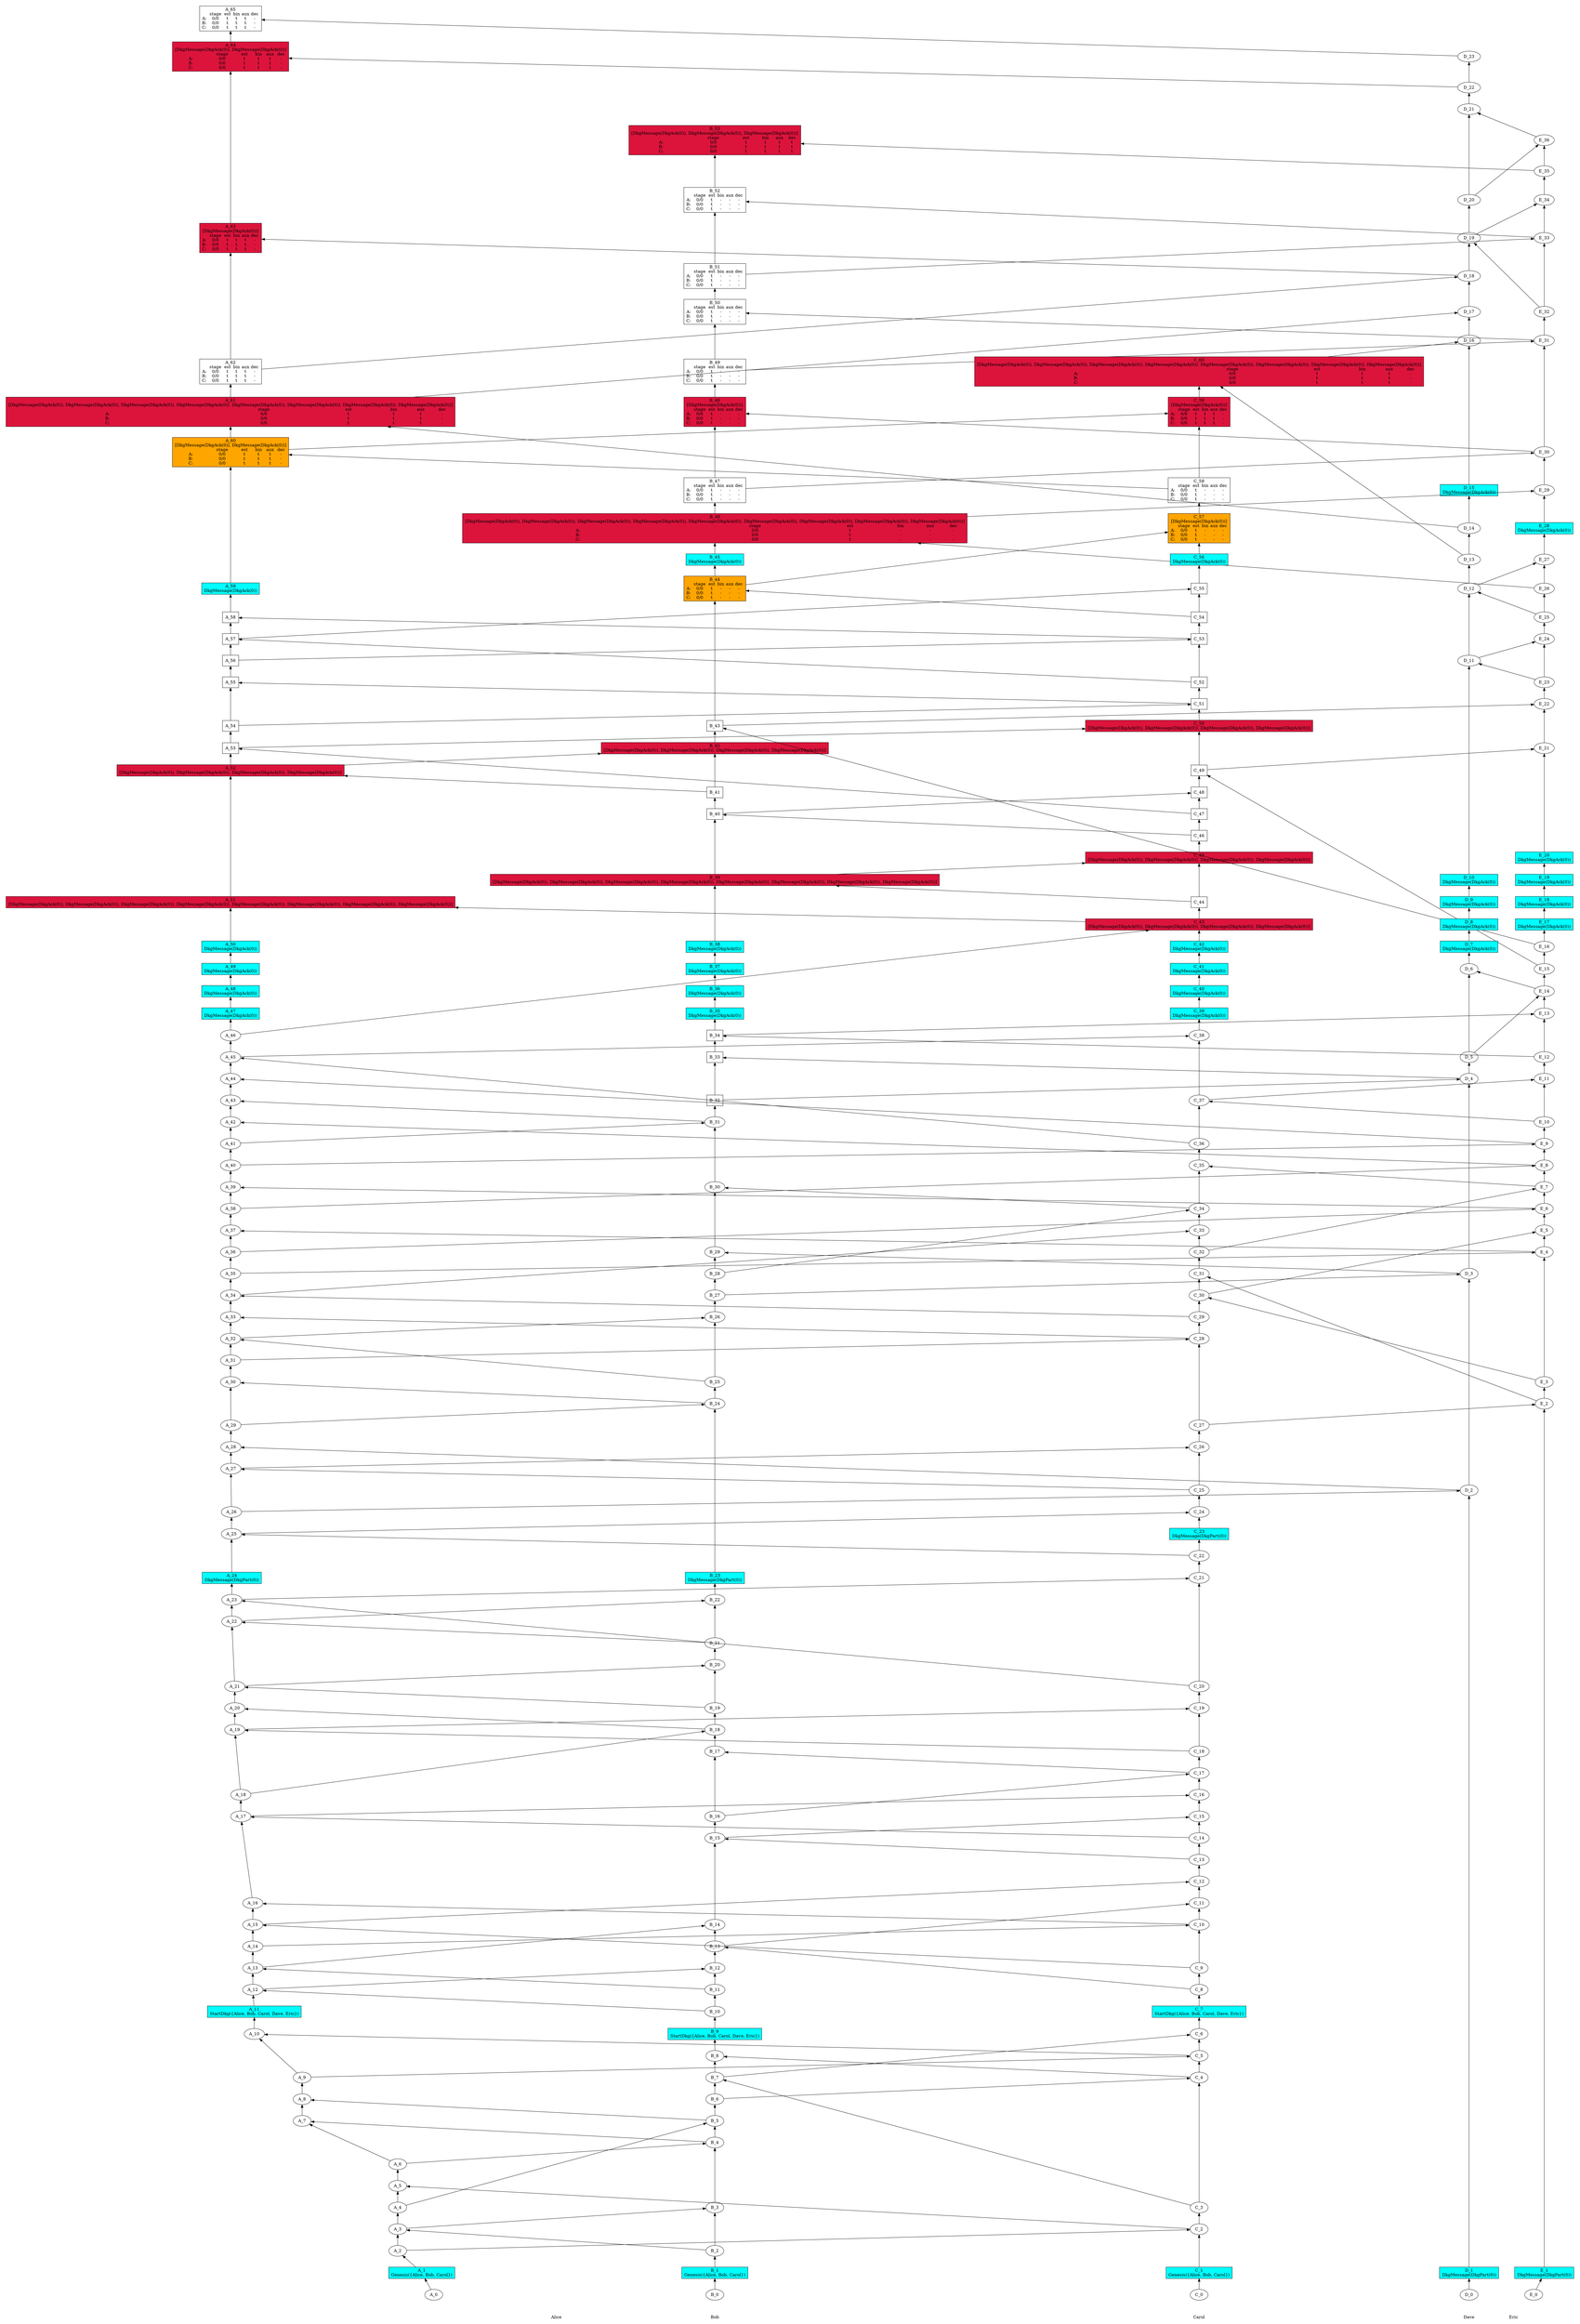 /// our_id: Alice
/// peer_list: {
///   Alice: PeerState(VOTE|SEND|RECV|DKG)
///   Bob: PeerState(VOTE|SEND|RECV|DKG)
///   Carol: PeerState(VOTE|SEND|RECV|DKG)
///   Dave: PeerState(SEND|RECV|DKG)
///   Eric: PeerState(SEND|RECV|DKG)
/// }
/// consensus_mode: Supermajority
/// secure_rng: [3603127959, 2501323383, 1378120399, 2258206147, 1247984737, 1711956936, 399103948, 1525925779, 86898968, 806145622, 1763837996, 2905183684, 3349568576, 2442019996, 3902037481, 166883978, 4232276904, 520780312, 1429935877, 3485948170, 675181937, 1688735956, 3920011387, 475839308]
/// key_gens_and_next_id: [1, 0, 0, 0, 0, 0, 0, 0, 0, 0, 0, 0, 0, 0, 0, 0, 5, 0, 0, 0, 0, 0, 0, 0, 65, 108, 105, 99, 101, 15, 132, 11, 140, 67, 202, 47, 109, 240, 108, 62, 68, 88, 69, 149, 179, 5, 190, 148, 159, 58, 87, 15, 101, 6, 176, 238, 38, 11, 39, 160, 13, 15, 132, 11, 140, 67, 202, 47, 109, 240, 108, 62, 68, 88, 69, 149, 179, 5, 190, 148, 159, 58, 87, 15, 101, 6, 176, 238, 38, 11, 39, 160, 13, 0, 0, 0, 0, 0, 0, 0, 0, 0, 0, 0, 0, 0, 0, 0, 0, 0, 0, 0, 0, 0, 0, 0, 0, 0, 0, 0, 0, 0, 0, 0, 0, 1, 0, 0, 0, 0, 0, 0, 0, 0, 5, 0, 0, 0, 0, 0, 0, 0, 5, 0, 0, 0, 0, 0, 0, 0, 65, 108, 105, 99, 101, 15, 132, 11, 140, 67, 202, 47, 109, 240, 108, 62, 68, 88, 69, 149, 179, 5, 190, 148, 159, 58, 87, 15, 101, 6, 176, 238, 38, 11, 39, 160, 13, 15, 132, 11, 140, 67, 202, 47, 109, 240, 108, 62, 68, 88, 69, 149, 179, 5, 190, 148, 159, 58, 87, 15, 101, 6, 176, 238, 38, 11, 39, 160, 13, 0, 0, 0, 0, 0, 0, 0, 0, 0, 0, 0, 0, 0, 0, 0, 0, 0, 0, 0, 0, 0, 0, 0, 0, 0, 0, 0, 0, 0, 0, 0, 0, 3, 0, 0, 0, 0, 0, 0, 0, 66, 111, 98, 246, 245, 14, 119, 98, 253, 48, 106, 140, 36, 118, 174, 93, 240, 114, 223, 52, 203, 211, 207, 132, 251, 76, 120, 45, 180, 170, 227, 153, 183, 254, 24, 246, 245, 14, 119, 98, 253, 48, 106, 140, 36, 118, 174, 93, 240, 114, 223, 52, 203, 211, 207, 132, 251, 76, 120, 45, 180, 170, 227, 153, 183, 254, 24, 0, 0, 0, 0, 0, 0, 0, 0, 0, 0, 0, 0, 0, 0, 0, 0, 0, 0, 0, 0, 0, 0, 0, 0, 0, 0, 0, 0, 0, 0, 0, 0, 5, 0, 0, 0, 0, 0, 0, 0, 67, 97, 114, 111, 108, 2, 229, 214, 227, 189, 156, 176, 218, 177, 124, 30, 70, 54, 228, 0, 112, 38, 166, 235, 212, 232, 255, 2, 219, 113, 190, 168, 66, 188, 27, 54, 71, 2, 229, 214, 227, 189, 156, 176, 218, 177, 124, 30, 70, 54, 228, 0, 112, 38, 166, 235, 212, 232, 255, 2, 219, 113, 190, 168, 66, 188, 27, 54, 71, 0, 0, 0, 0, 0, 0, 0, 0, 0, 0, 0, 0, 0, 0, 0, 0, 0, 0, 0, 0, 0, 0, 0, 0, 0, 0, 0, 0, 0, 0, 0, 0, 4, 0, 0, 0, 0, 0, 0, 0, 68, 97, 118, 101, 79, 34, 20, 227, 19, 57, 194, 183, 112, 15, 213, 229, 74, 118, 166, 127, 33, 53, 162, 196, 194, 32, 75, 146, 196, 59, 209, 81, 37, 69, 7, 247, 79, 34, 20, 227, 19, 57, 194, 183, 112, 15, 213, 229, 74, 118, 166, 127, 33, 53, 162, 196, 194, 32, 75, 146, 196, 59, 209, 81, 37, 69, 7, 247, 0, 0, 0, 0, 0, 0, 0, 0, 0, 0, 0, 0, 0, 0, 0, 0, 0, 0, 0, 0, 0, 0, 0, 0, 0, 0, 0, 0, 0, 0, 0, 0, 4, 0, 0, 0, 0, 0, 0, 0, 69, 114, 105, 99, 154, 156, 27, 136, 180, 215, 92, 102, 35, 194, 34, 30, 111, 218, 107, 217, 189, 78, 107, 244, 37, 152, 134, 241, 216, 206, 157, 107, 51, 234, 38, 45, 154, 156, 27, 136, 180, 215, 92, 102, 35, 194, 34, 30, 111, 218, 107, 217, 189, 78, 107, 244, 37, 152, 134, 241, 216, 206, 157, 107, 51, 234, 38, 45, 0, 0, 0, 0, 0, 0, 0, 0, 0, 0, 0, 0, 0, 0, 0, 0, 0, 0, 0, 0, 0, 0, 0, 0, 0, 0, 0, 0, 0, 0, 0, 0, 5, 0, 0, 0, 0, 0, 0, 0, 0, 0, 0, 0, 0, 0, 0, 0, 1, 0, 0, 0, 0, 0, 0, 0, 3, 0, 0, 0, 0, 0, 0, 0, 170, 56, 47, 207, 186, 245, 24, 247, 217, 150, 140, 50, 227, 30, 135, 223, 79, 243, 187, 189, 185, 203, 218, 43, 136, 156, 197, 104, 75, 192, 26, 187, 246, 165, 224, 37, 252, 2, 244, 3, 240, 29, 185, 58, 131, 63, 181, 83, 174, 16, 78, 149, 67, 26, 234, 121, 171, 195, 67, 159, 78, 234, 207, 135, 121, 209, 110, 16, 62, 59, 192, 40, 40, 145, 14, 90, 67, 222, 127, 17, 148, 37, 122, 141, 117, 10, 220, 223, 147, 84, 23, 124, 45, 34, 24, 149, 130, 166, 155, 34, 75, 94, 84, 89, 50, 181, 27, 228, 175, 215, 177, 194, 59, 87, 231, 155, 241, 44, 111, 54, 211, 185, 222, 248, 242, 14, 128, 162, 9, 6, 30, 226, 69, 178, 7, 177, 219, 109, 101, 218, 222, 248, 40, 4, 0, 0, 0, 0, 0, 0, 0, 0, 0, 0, 0, 0, 0, 0, 0, 0, 1, 0, 0, 0, 0, 0, 0, 0, 1, 0, 0, 0, 0, 0, 0, 0, 3, 0, 0, 0, 0, 0, 0, 0, 143, 109, 107, 205, 223, 15, 34, 217, 94, 2, 224, 245, 182, 211, 85, 189, 116, 97, 48, 47, 112, 41, 122, 50, 133, 226, 99, 97, 108, 151, 197, 65, 145, 217, 250, 167, 17, 112, 128, 255, 185, 47, 219, 50, 238, 18, 106, 83, 142, 43, 1, 127, 78, 192, 134, 73, 208, 40, 124, 88, 228, 78, 110, 233, 211, 177, 34, 223, 167, 120, 34, 213, 16, 124, 35, 18, 172, 83, 33, 35, 113, 173, 218, 141, 18, 132, 23, 232, 117, 174, 207, 18, 141, 222, 44, 82, 139, 149, 214, 93, 0, 146, 252, 84, 162, 145, 85, 33, 108, 152, 115, 70, 151, 160, 231, 183, 147, 234, 62, 21, 66, 176, 91, 228, 86, 233, 162, 64, 34, 188, 172, 206, 39, 34, 192, 151, 173, 104, 1, 180, 238, 39, 245, 68, 0, 0, 0, 0, 0, 0, 0, 0, 0, 0, 0, 0, 0, 0, 0, 0, 2, 0, 0, 0, 0, 0, 0, 0, 1, 0, 0, 0, 0, 0, 0, 0, 3, 0, 0, 0, 0, 0, 0, 0, 129, 103, 165, 232, 126, 23, 137, 111, 236, 201, 114, 88, 32, 167, 31, 140, 47, 171, 161, 212, 183, 141, 252, 97, 168, 155, 130, 96, 94, 26, 255, 242, 80, 122, 11, 215, 216, 96, 61, 55, 146, 253, 76, 207, 175, 200, 95, 58, 135, 7, 16, 226, 228, 227, 131, 105, 121, 42, 184, 16, 80, 90, 19, 228, 45, 34, 249, 142, 143, 74, 77, 65, 52, 125, 135, 3, 66, 205, 88, 182, 214, 250, 54, 51, 61, 135, 228, 94, 245, 119, 57, 17, 6, 189, 59, 240, 142, 218, 50, 138, 247, 162, 108, 90, 61, 87, 195, 223, 153, 206, 94, 190, 5, 5, 253, 64, 110, 255, 22, 207, 1, 251, 147, 12, 128, 165, 86, 167, 172, 100, 134, 95, 170, 116, 179, 250, 147, 245, 17, 46, 35, 120, 155, 66, 0, 0, 0, 0, 0, 0, 0, 0, 0, 0, 0, 0, 0, 0, 0, 0, 3, 0, 0, 0, 0, 0, 0, 0, 1, 0, 0, 0, 0, 0, 0, 0, 3, 0, 0, 0, 0, 0, 0, 0, 153, 214, 11, 59, 238, 108, 251, 147, 36, 179, 216, 87, 66, 86, 185, 74, 102, 222, 28, 192, 122, 43, 169, 165, 29, 64, 172, 153, 44, 169, 250, 120, 216, 141, 253, 233, 158, 224, 170, 88, 166, 132, 63, 235, 151, 37, 8, 31, 161, 176, 88, 107, 95, 151, 61, 22, 88, 93, 92, 201, 35, 72, 115, 134, 66, 254, 133, 85, 108, 189, 252, 246, 148, 187, 109, 74, 55, 176, 235, 240, 50, 28, 245, 144, 47, 245, 171, 112, 59, 100, 65, 83, 6, 49, 25, 2, 151, 63, 220, 229, 233, 92, 127, 75, 118, 199, 129, 128, 136, 22, 227, 133, 54, 78, 220, 69, 57, 131, 188, 30, 251, 134, 32, 248, 132, 134, 224, 51, 97, 146, 194, 81, 73, 209, 159, 137, 44, 151, 229, 155, 19, 32, 241, 49, 0, 0, 0, 0, 0, 0, 0, 0, 0, 0, 0, 0, 0, 0, 0, 0, 4, 0, 0, 0, 0, 0, 0, 0, 1, 0, 0, 0, 0, 0, 0, 0, 3, 0, 0, 0, 0, 0, 0, 0, 136, 217, 247, 127, 224, 233, 179, 208, 7, 15, 195, 123, 160, 0, 213, 170, 4, 204, 169, 113, 41, 176, 63, 235, 108, 150, 215, 97, 157, 230, 226, 26, 6, 118, 100, 241, 62, 26, 241, 206, 173, 7, 54, 30, 179, 238, 239, 218, 169, 204, 166, 224, 188, 143, 14, 85, 16, 82, 88, 154, 5, 178, 41, 126, 246, 36, 2, 19, 27, 161, 36, 154, 254, 135, 82, 82, 38, 238, 231, 250, 178, 46, 126, 42, 216, 206, 199, 14, 113, 85, 148, 122, 203, 212, 212, 177, 169, 192, 161, 170, 152, 200, 55, 137, 29, 26, 79, 143, 135, 195, 68, 125, 59, 245, 9, 62, 62, 34, 180, 174, 164, 3, 103, 32, 55, 229, 81, 236, 158, 237, 182, 164, 134, 52, 192, 222, 187, 226, 196, 180, 185, 247, 150, 203, 0, 0, 0, 0, 0, 0, 0, 0, 0, 0, 0, 0, 0, 0, 0, 0, 1, 0, 0, 0, 0, 0, 0, 0, 1, 0, 0, 0, 0, 0, 0, 0]
digraph GossipGraph {
  splines=false
  rankdir=BT

  style=invis
  subgraph cluster_Alice {
    label="Alice"
    "Alice" [style=invis]
    "Alice" -> "A_0" [style=invis]
    "A_0" -> "A_1" [minlen=1]
    "A_1" -> "A_2" [minlen=1]
    "A_2" -> "A_3" [minlen=1]
    "A_3" -> "A_4" [minlen=1]
    "A_4" -> "A_5" [minlen=1]
    "A_5" -> "A_6" [minlen=1]
    "A_6" -> "A_7" [minlen=2]
    "A_7" -> "A_8" [minlen=1]
    "A_8" -> "A_9" [minlen=1]
    "A_9" -> "A_10" [minlen=2]
    "A_10" -> "A_11" [minlen=1]
    "A_11" -> "A_12" [minlen=1]
    "A_12" -> "A_13" [minlen=1]
    "A_13" -> "A_14" [minlen=1]
    "A_14" -> "A_15" [minlen=1]
    "A_15" -> "A_16" [minlen=1]
    "A_16" -> "A_17" [minlen=4]
    "A_17" -> "A_18" [minlen=1]
    "A_18" -> "A_19" [minlen=3]
    "A_19" -> "A_20" [minlen=1]
    "A_20" -> "A_21" [minlen=1]
    "A_21" -> "A_22" [minlen=3]
    "A_22" -> "A_23" [minlen=1]
    "A_23" -> "A_24" [minlen=1]
    "A_24" -> "A_25" [minlen=2]
    "A_25" -> "A_26" [minlen=1]
    "A_26" -> "A_27" [minlen=2]
    "A_27" -> "A_28" [minlen=1]
    "A_28" -> "A_29" [minlen=1]
    "A_29" -> "A_30" [minlen=2]
    "A_30" -> "A_31" [minlen=1]
    "A_31" -> "A_32" [minlen=1]
    "A_32" -> "A_33" [minlen=1]
    "A_33" -> "A_34" [minlen=1]
    "A_34" -> "A_35" [minlen=1]
    "A_35" -> "A_36" [minlen=1]
    "A_36" -> "A_37" [minlen=1]
    "A_37" -> "A_38" [minlen=1]
    "A_38" -> "A_39" [minlen=1]
    "A_39" -> "A_40" [minlen=1]
    "A_40" -> "A_41" [minlen=1]
    "A_41" -> "A_42" [minlen=1]
    "A_42" -> "A_43" [minlen=1]
    "A_43" -> "A_44" [minlen=1]
    "A_44" -> "A_45" [minlen=1]
    "A_45" -> "A_46" [minlen=1]
    "A_46" -> "A_47" [minlen=1]
    "A_47" -> "A_48" [minlen=1]
    "A_48" -> "A_49" [minlen=1]
    "A_49" -> "A_50" [minlen=1]
    "A_50" -> "A_51" [minlen=2]
    "A_51" -> "A_52" [minlen=6]
    "A_52" -> "A_53" [minlen=1]
    "A_53" -> "A_54" [minlen=1]
    "A_54" -> "A_55" [minlen=2]
    "A_55" -> "A_56" [minlen=1]
    "A_56" -> "A_57" [minlen=1]
    "A_57" -> "A_58" [minlen=1]
    "A_58" -> "A_59" [minlen=1]
    "A_59" -> "A_60" [minlen=4]
    "A_60" -> "A_61" [minlen=1]
    "A_61" -> "A_62" [minlen=1]
    "A_62" -> "A_63" [minlen=4]
    "A_63" -> "A_64" [minlen=6]
    "A_64" -> "A_65" [minlen=1]
  }
  "B_2" -> "A_3" [constraint=false]
  "C_2" -> "A_5" [constraint=false]
  "B_4" -> "A_7" [constraint=false]
  "B_5" -> "A_8" [constraint=false]
  "C_5" -> "A_10" [constraint=false]
  "B_10" -> "A_12" [constraint=false]
  "B_11" -> "A_13" [constraint=false]
  "C_9" -> "A_15" [constraint=false]
  "C_10" -> "A_16" [constraint=false]
  "C_14" -> "A_17" [constraint=false]
  "C_18" -> "A_19" [constraint=false]
  "B_18" -> "A_20" [constraint=false]
  "B_19" -> "A_21" [constraint=false]
  "B_21" -> "A_22" [constraint=false]
  "C_20" -> "A_23" [constraint=false]
  "C_22" -> "A_25" [constraint=false]
  "C_25" -> "A_27" [constraint=false]
  "D_2" -> "A_28" [constraint=false]
  "B_24" -> "A_30" [constraint=false]
  "B_25" -> "A_32" [constraint=false]
  "C_28" -> "A_33" [constraint=false]
  "C_29" -> "A_34" [constraint=false]
  "E_4" -> "A_37" [constraint=false]
  "E_6" -> "A_39" [constraint=false]
  "E_8" -> "A_42" [constraint=false]
  "B_31" -> "A_43" [constraint=false]
  "E_9" -> "A_44" [constraint=false]
  "C_36" -> "A_45" [constraint=false]
  "C_43" -> "A_51" [constraint=false]
  "B_41" -> "A_52" [constraint=false]
  "C_47" -> "A_53" [constraint=false]
  "C_51" -> "A_55" [constraint=false]
  "C_52" -> "A_57" [constraint=false]
  "C_53" -> "A_58" [constraint=false]
  "C_58" -> "A_60" [constraint=false]
  "D_14" -> "A_61" [constraint=false]
  "D_18" -> "A_63" [constraint=false]
  "D_22" -> "A_64" [constraint=false]
  "D_23" -> "A_65" [constraint=false]

  style=invis
  subgraph cluster_Bob {
    label="Bob"
    "Bob" [style=invis]
    "Bob" -> "B_0" [style=invis]
    "B_0" -> "B_1" [minlen=1]
    "B_1" -> "B_2" [minlen=1]
    "B_2" -> "B_3" [minlen=2]
    "B_3" -> "B_4" [minlen=3]
    "B_4" -> "B_5" [minlen=1]
    "B_5" -> "B_6" [minlen=1]
    "B_6" -> "B_7" [minlen=1]
    "B_7" -> "B_8" [minlen=1]
    "B_8" -> "B_9" [minlen=1]
    "B_9" -> "B_10" [minlen=1]
    "B_10" -> "B_11" [minlen=1]
    "B_11" -> "B_12" [minlen=1]
    "B_12" -> "B_13" [minlen=1]
    "B_13" -> "B_14" [minlen=1]
    "B_14" -> "B_15" [minlen=4]
    "B_15" -> "B_16" [minlen=1]
    "B_16" -> "B_17" [minlen=3]
    "B_17" -> "B_18" [minlen=1]
    "B_18" -> "B_19" [minlen=1]
    "B_19" -> "B_20" [minlen=2]
    "B_20" -> "B_21" [minlen=1]
    "B_21" -> "B_22" [minlen=2]
    "B_22" -> "B_23" [minlen=1]
    "B_23" -> "B_24" [minlen=8]
    "B_24" -> "B_25" [minlen=1]
    "B_25" -> "B_26" [minlen=3]
    "B_26" -> "B_27" [minlen=1]
    "B_27" -> "B_28" [minlen=1]
    "B_28" -> "B_29" [minlen=1]
    "B_29" -> "B_30" [minlen=3]
    "B_30" -> "B_31" [minlen=3]
    "B_31" -> "B_32" [minlen=1]
    "B_32" -> "B_33" [minlen=2]
    "B_33" -> "B_34" [minlen=1]
    "B_34" -> "B_35" [minlen=1]
    "B_35" -> "B_36" [minlen=1]
    "B_36" -> "B_37" [minlen=1]
    "B_37" -> "B_38" [minlen=1]
    "B_38" -> "B_39" [minlen=3]
    "B_39" -> "B_40" [minlen=3]
    "B_40" -> "B_41" [minlen=1]
    "B_41" -> "B_42" [minlen=2]
    "B_42" -> "B_43" [minlen=1]
    "B_43" -> "B_44" [minlen=6]
    "B_44" -> "B_45" [minlen=1]
    "B_45" -> "B_46" [minlen=1]
    "B_46" -> "B_47" [minlen=1]
    "B_47" -> "B_48" [minlen=2]
    "B_48" -> "B_49" [minlen=1]
    "B_49" -> "B_50" [minlen=2]
    "B_50" -> "B_51" [minlen=1]
    "B_51" -> "B_52" [minlen=2]
    "B_52" -> "B_53" [minlen=2]
  }
  "A_3" -> "B_3" [constraint=false]
  "A_6" -> "B_4" [constraint=false]
  "A_4" -> "B_5" [constraint=false]
  "C_3" -> "B_7" [constraint=false]
  "C_4" -> "B_8" [constraint=false]
  "A_12" -> "B_12" [constraint=false]
  "C_8" -> "B_13" [constraint=false]
  "A_13" -> "B_14" [constraint=false]
  "C_13" -> "B_15" [constraint=false]
  "C_17" -> "B_17" [constraint=false]
  "A_18" -> "B_18" [constraint=false]
  "A_21" -> "B_20" [constraint=false]
  "A_22" -> "B_22" [constraint=false]
  "A_29" -> "B_24" [constraint=false]
  "A_32" -> "B_26" [constraint=false]
  "D_3" -> "B_29" [constraint=false]
  "C_34" -> "B_30" [constraint=false]
  "A_41" -> "B_31" [constraint=false]
  "D_4" -> "B_33" [constraint=false]
  "E_12" -> "B_34" [constraint=false]
  "C_44" -> "B_39" [constraint=false]
  "C_46" -> "B_40" [constraint=false]
  "A_52" -> "B_42" [constraint=false]
  "E_16" -> "B_43" [constraint=false]
  "C_54" -> "B_44" [constraint=false]
  "E_26" -> "B_46" [constraint=false]
  "E_30" -> "B_48" [constraint=false]
  "E_31" -> "B_50" [constraint=false]
  "E_33" -> "B_52" [constraint=false]
  "E_35" -> "B_53" [constraint=false]

  style=invis
  subgraph cluster_Carol {
    label="Carol"
    "Carol" [style=invis]
    "Carol" -> "C_0" [style=invis]
    "C_0" -> "C_1" [minlen=1]
    "C_1" -> "C_2" [minlen=2]
    "C_2" -> "C_3" [minlen=1]
    "C_3" -> "C_4" [minlen=6]
    "C_4" -> "C_5" [minlen=1]
    "C_5" -> "C_6" [minlen=1]
    "C_6" -> "C_7" [minlen=1]
    "C_7" -> "C_8" [minlen=1]
    "C_8" -> "C_9" [minlen=1]
    "C_9" -> "C_10" [minlen=2]
    "C_10" -> "C_11" [minlen=1]
    "C_11" -> "C_12" [minlen=1]
    "C_12" -> "C_13" [minlen=1]
    "C_13" -> "C_14" [minlen=1]
    "C_14" -> "C_15" [minlen=1]
    "C_15" -> "C_16" [minlen=1]
    "C_16" -> "C_17" [minlen=1]
    "C_17" -> "C_18" [minlen=1]
    "C_18" -> "C_19" [minlen=2]
    "C_19" -> "C_20" [minlen=1]
    "C_20" -> "C_21" [minlen=5]
    "C_21" -> "C_22" [minlen=1]
    "C_22" -> "C_23" [minlen=1]
    "C_23" -> "C_24" [minlen=1]
    "C_24" -> "C_25" [minlen=1]
    "C_25" -> "C_26" [minlen=2]
    "C_26" -> "C_27" [minlen=1]
    "C_27" -> "C_28" [minlen=4]
    "C_28" -> "C_29" [minlen=1]
    "C_29" -> "C_30" [minlen=1]
    "C_30" -> "C_31" [minlen=1]
    "C_31" -> "C_32" [minlen=1]
    "C_32" -> "C_33" [minlen=1]
    "C_33" -> "C_34" [minlen=1]
    "C_34" -> "C_35" [minlen=2]
    "C_35" -> "C_36" [minlen=1]
    "C_36" -> "C_37" [minlen=2]
    "C_37" -> "C_38" [minlen=3]
    "C_38" -> "C_39" [minlen=1]
    "C_39" -> "C_40" [minlen=1]
    "C_40" -> "C_41" [minlen=1]
    "C_41" -> "C_42" [minlen=1]
    "C_42" -> "C_43" [minlen=1]
    "C_43" -> "C_44" [minlen=1]
    "C_44" -> "C_45" [minlen=2]
    "C_45" -> "C_46" [minlen=1]
    "C_46" -> "C_47" [minlen=1]
    "C_47" -> "C_48" [minlen=1]
    "C_48" -> "C_49" [minlen=1]
    "C_49" -> "C_50" [minlen=2]
    "C_50" -> "C_51" [minlen=1]
    "C_51" -> "C_52" [minlen=1]
    "C_52" -> "C_53" [minlen=2]
    "C_53" -> "C_54" [minlen=1]
    "C_54" -> "C_55" [minlen=1]
    "C_55" -> "C_56" [minlen=1]
    "C_56" -> "C_57" [minlen=1]
    "C_57" -> "C_58" [minlen=1]
    "C_58" -> "C_59" [minlen=2]
    "C_59" -> "C_60" [minlen=1]
  }
  "A_2" -> "C_2" [constraint=false]
  "B_6" -> "C_4" [constraint=false]
  "A_9" -> "C_5" [constraint=false]
  "B_7" -> "C_6" [constraint=false]
  "A_14" -> "C_10" [constraint=false]
  "B_13" -> "C_11" [constraint=false]
  "A_15" -> "C_12" [constraint=false]
  "B_15" -> "C_15" [constraint=false]
  "A_17" -> "C_16" [constraint=false]
  "B_16" -> "C_17" [constraint=false]
  "A_19" -> "C_19" [constraint=false]
  "A_23" -> "C_21" [constraint=false]
  "A_25" -> "C_24" [constraint=false]
  "A_27" -> "C_26" [constraint=false]
  "A_31" -> "C_28" [constraint=false]
  "E_3" -> "C_30" [constraint=false]
  "E_2" -> "C_31" [constraint=false]
  "A_34" -> "C_33" [constraint=false]
  "B_28" -> "C_34" [constraint=false]
  "E_7" -> "C_35" [constraint=false]
  "E_10" -> "C_37" [constraint=false]
  "A_45" -> "C_38" [constraint=false]
  "A_46" -> "C_43" [constraint=false]
  "B_39" -> "C_45" [constraint=false]
  "B_40" -> "C_48" [constraint=false]
  "E_15" -> "C_49" [constraint=false]
  "A_53" -> "C_50" [constraint=false]
  "A_54" -> "C_51" [constraint=false]
  "A_56" -> "C_53" [constraint=false]
  "A_57" -> "C_55" [constraint=false]
  "B_44" -> "C_57" [constraint=false]
  "A_60" -> "C_59" [constraint=false]
  "D_13" -> "C_60" [constraint=false]

  style=invis
  subgraph cluster_Dave {
    label="Dave"
    "Dave" [style=invis]
    "Dave" -> "D_0" [style=invis]
    "D_0" -> "D_1" [minlen=1]
    "D_1" -> "D_2" [minlen=36]
    "D_2" -> "D_3" [minlen=10]
    "D_3" -> "D_4" [minlen=9]
    "D_4" -> "D_5" [minlen=1]
    "D_5" -> "D_6" [minlen=4]
    "D_6" -> "D_7" [minlen=1]
    "D_7" -> "D_8" [minlen=1]
    "D_8" -> "D_9" [minlen=1]
    "D_9" -> "D_10" [minlen=1]
    "D_10" -> "D_11" [minlen=10]
    "D_11" -> "D_12" [minlen=3]
    "D_12" -> "D_13" [minlen=1]
    "D_13" -> "D_14" [minlen=1]
    "D_14" -> "D_15" [minlen=1]
    "D_15" -> "D_16" [minlen=4]
    "D_16" -> "D_17" [minlen=1]
    "D_17" -> "D_18" [minlen=1]
    "D_18" -> "D_19" [minlen=1]
    "D_19" -> "D_20" [minlen=1]
    "D_20" -> "D_21" [minlen=3]
    "D_21" -> "D_22" [minlen=1]
    "D_22" -> "D_23" [minlen=1]
  }
  "A_26" -> "D_2" [constraint=false]
  "B_27" -> "D_3" [constraint=false]
  "B_32" -> "D_4" [constraint=false]
  "E_14" -> "D_6" [constraint=false]
  "E_23" -> "D_11" [constraint=false]
  "E_25" -> "D_12" [constraint=false]
  "C_60" -> "D_16" [constraint=false]
  "A_61" -> "D_17" [constraint=false]
  "A_62" -> "D_18" [constraint=false]
  "E_32" -> "D_19" [constraint=false]
  "E_36" -> "D_21" [constraint=false]

  style=invis
  subgraph cluster_Eric {
    label="Eric"
    "Eric" [style=invis]
    "Eric" -> "E_0" [style=invis]
    "E_0" -> "E_1" [minlen=1]
    "E_1" -> "E_2" [minlen=40]
    "E_2" -> "E_3" [minlen=1]
    "E_3" -> "E_4" [minlen=6]
    "E_4" -> "E_5" [minlen=1]
    "E_5" -> "E_6" [minlen=1]
    "E_6" -> "E_7" [minlen=1]
    "E_7" -> "E_8" [minlen=1]
    "E_8" -> "E_9" [minlen=1]
    "E_9" -> "E_10" [minlen=1]
    "E_10" -> "E_11" [minlen=2]
    "E_11" -> "E_12" [minlen=1]
    "E_12" -> "E_13" [minlen=2]
    "E_13" -> "E_14" [minlen=1]
    "E_14" -> "E_15" [minlen=1]
    "E_15" -> "E_16" [minlen=1]
    "E_16" -> "E_17" [minlen=1]
    "E_17" -> "E_18" [minlen=1]
    "E_18" -> "E_19" [minlen=1]
    "E_19" -> "E_20" [minlen=1]
    "E_20" -> "E_21" [minlen=5]
    "E_21" -> "E_22" [minlen=2]
    "E_22" -> "E_23" [minlen=1]
    "E_23" -> "E_24" [minlen=2]
    "E_24" -> "E_25" [minlen=1]
    "E_25" -> "E_26" [minlen=1]
    "E_26" -> "E_27" [minlen=1]
    "E_27" -> "E_28" [minlen=1]
    "E_28" -> "E_29" [minlen=1]
    "E_29" -> "E_30" [minlen=1]
    "E_30" -> "E_31" [minlen=3]
    "E_31" -> "E_32" [minlen=1]
    "E_32" -> "E_33" [minlen=2]
    "E_33" -> "E_34" [minlen=1]
    "E_34" -> "E_35" [minlen=1]
    "E_35" -> "E_36" [minlen=1]
  }
  "C_27" -> "E_2" [constraint=false]
  "A_35" -> "E_4" [constraint=false]
  "C_30" -> "E_5" [constraint=false]
  "A_36" -> "E_6" [constraint=false]
  "C_32" -> "E_7" [constraint=false]
  "A_38" -> "E_8" [constraint=false]
  "A_40" -> "E_9" [constraint=false]
  "C_37" -> "E_11" [constraint=false]
  "B_34" -> "E_13" [constraint=false]
  "D_5" -> "E_14" [constraint=false]
  "C_49" -> "E_21" [constraint=false]
  "B_43" -> "E_22" [constraint=false]
  "D_11" -> "E_24" [constraint=false]
  "D_12" -> "E_27" [constraint=false]
  "B_46" -> "E_29" [constraint=false]
  "B_47" -> "E_30" [constraint=false]
  "B_49" -> "E_31" [constraint=false]
  "B_51" -> "E_33" [constraint=false]
  "D_19" -> "E_34" [constraint=false]
  "D_20" -> "E_36" [constraint=false]

  {
    rank=same
    "Alice" [style=filled, color=white]
    "Bob" [style=filled, color=white]
    "Carol" [style=filled, color=white]
    "Dave" [style=filled, color=white]
    "Eric" [style=filled, color=white]
  }
  "Alice" -> "Bob" -> "Carol" -> "Dave" -> "Eric" [style=invis]

/// ===== details of events =====
  "A_0" [fillcolor=white, label=<<table border="0" cellborder="0" cellpadding="0" cellspacing="0">
<tr><td colspan="6">A_0</td></tr>
</table>>]
/// cause: Initial
/// last_ancestors: {Alice: 0}

  "A_1" [style=filled, fillcolor=cyan, shape=rectangle, label=<<table border="0" cellborder="0" cellpadding="0" cellspacing="0">
<tr><td colspan="6">A_1</td></tr>
<tr><td colspan="6">Genesis({Alice, Bob, Carol})</td></tr>
</table>>]
/// cause: Observation(Genesis({Alice, Bob, Carol}))
/// last_ancestors: {Alice: 1}

  "A_2" [fillcolor=white, label=<<table border="0" cellborder="0" cellpadding="0" cellspacing="0">
<tr><td colspan="6">A_2</td></tr>
</table>>]
/// cause: Requesting(Carol)
/// last_ancestors: {Alice: 2}

  "A_3" [fillcolor=white, label=<<table border="0" cellborder="0" cellpadding="0" cellspacing="0">
<tr><td colspan="6">A_3</td></tr>
</table>>]
/// cause: Request
/// last_ancestors: {Alice: 3, Bob: 2}

  "A_4" [fillcolor=white, label=<<table border="0" cellborder="0" cellpadding="0" cellspacing="0">
<tr><td colspan="6">A_4</td></tr>
</table>>]
/// cause: Requesting(Bob)
/// last_ancestors: {Alice: 4, Bob: 2}

  "A_5" [fillcolor=white, label=<<table border="0" cellborder="0" cellpadding="0" cellspacing="0">
<tr><td colspan="6">A_5</td></tr>
</table>>]
/// cause: Response
/// last_ancestors: {Alice: 5, Bob: 2, Carol: 2}

  "A_6" [fillcolor=white, label=<<table border="0" cellborder="0" cellpadding="0" cellspacing="0">
<tr><td colspan="6">A_6</td></tr>
</table>>]
/// cause: Requesting(Bob)
/// last_ancestors: {Alice: 6, Bob: 2, Carol: 2}

  "A_7" [fillcolor=white, label=<<table border="0" cellborder="0" cellpadding="0" cellspacing="0">
<tr><td colspan="6">A_7</td></tr>
</table>>]
/// cause: Response
/// last_ancestors: {Alice: 7, Bob: 4, Carol: 2}

  "A_8" [fillcolor=white, label=<<table border="0" cellborder="0" cellpadding="0" cellspacing="0">
<tr><td colspan="6">A_8</td></tr>
</table>>]
/// cause: Response
/// last_ancestors: {Alice: 8, Bob: 5, Carol: 2}

  "A_9" [fillcolor=white, label=<<table border="0" cellborder="0" cellpadding="0" cellspacing="0">
<tr><td colspan="6">A_9</td></tr>
</table>>]
/// cause: Requesting(Carol)
/// last_ancestors: {Alice: 9, Bob: 5, Carol: 2}

  "A_10" [fillcolor=white, label=<<table border="0" cellborder="0" cellpadding="0" cellspacing="0">
<tr><td colspan="6">A_10</td></tr>
</table>>]
/// cause: Response
/// last_ancestors: {Alice: 10, Bob: 6, Carol: 5}

  "A_11" [style=filled, fillcolor=cyan, shape=rectangle, label=<<table border="0" cellborder="0" cellpadding="0" cellspacing="0">
<tr><td colspan="6">A_11</td></tr>
<tr><td colspan="6">StartDkg({Alice, Bob, Carol, Dave, Eric})</td></tr>
</table>>]
/// cause: Observation(StartDkg({Alice, Bob, Carol, Dave, Eric}))
/// last_ancestors: {Alice: 11, Bob: 6, Carol: 5}

  "A_12" [fillcolor=white, label=<<table border="0" cellborder="0" cellpadding="0" cellspacing="0">
<tr><td colspan="6">A_12</td></tr>
</table>>]
/// cause: Request
/// last_ancestors: {Alice: 12, Bob: 10, Carol: 5}

  "A_13" [fillcolor=white, label=<<table border="0" cellborder="0" cellpadding="0" cellspacing="0">
<tr><td colspan="6">A_13</td></tr>
</table>>]
/// cause: Request
/// last_ancestors: {Alice: 13, Bob: 11, Carol: 5}

  "A_14" [fillcolor=white, label=<<table border="0" cellborder="0" cellpadding="0" cellspacing="0">
<tr><td colspan="6">A_14</td></tr>
</table>>]
/// cause: Requesting(Carol)
/// last_ancestors: {Alice: 14, Bob: 11, Carol: 5}

  "A_15" [fillcolor=white, label=<<table border="0" cellborder="0" cellpadding="0" cellspacing="0">
<tr><td colspan="6">A_15</td></tr>
</table>>]
/// cause: Request
/// last_ancestors: {Alice: 15, Bob: 11, Carol: 9}

  "A_16" [fillcolor=white, label=<<table border="0" cellborder="0" cellpadding="0" cellspacing="0">
<tr><td colspan="6">A_16</td></tr>
</table>>]
/// cause: Response
/// last_ancestors: {Alice: 16, Bob: 11, Carol: 10}

  "A_17" [fillcolor=white, label=<<table border="0" cellborder="0" cellpadding="0" cellspacing="0">
<tr><td colspan="6">A_17</td></tr>
</table>>]
/// cause: Request
/// last_ancestors: {Alice: 17, Bob: 13, Carol: 14}

  "A_18" [fillcolor=white, label=<<table border="0" cellborder="0" cellpadding="0" cellspacing="0">
<tr><td colspan="6">A_18</td></tr>
</table>>]
/// cause: Requesting(Bob)
/// last_ancestors: {Alice: 18, Bob: 13, Carol: 14}

  "A_19" [fillcolor=white, label=<<table border="0" cellborder="0" cellpadding="0" cellspacing="0">
<tr><td colspan="6">A_19</td></tr>
</table>>]
/// cause: Request
/// last_ancestors: {Alice: 19, Bob: 16, Carol: 18}

  "A_20" [fillcolor=white, label=<<table border="0" cellborder="0" cellpadding="0" cellspacing="0">
<tr><td colspan="6">A_20</td></tr>
</table>>]
/// cause: Response
/// last_ancestors: {Alice: 20, Bob: 18, Carol: 18}

  "A_21" [fillcolor=white, label=<<table border="0" cellborder="0" cellpadding="0" cellspacing="0">
<tr><td colspan="6">A_21</td></tr>
</table>>]
/// cause: Request
/// last_ancestors: {Alice: 21, Bob: 19, Carol: 18}

  "A_22" [fillcolor=white, label=<<table border="0" cellborder="0" cellpadding="0" cellspacing="0">
<tr><td colspan="6">A_22</td></tr>
</table>>]
/// cause: Request
/// last_ancestors: {Alice: 22, Bob: 21, Carol: 18}

  "A_23" [fillcolor=white, label=<<table border="0" cellborder="0" cellpadding="0" cellspacing="0">
<tr><td colspan="6">A_23</td></tr>
</table>>]
/// cause: Request
/// last_ancestors: {Alice: 23, Bob: 21, Carol: 20}

  "A_24" [style=filled, fillcolor=cyan, shape=rectangle, label=<<table border="0" cellborder="0" cellpadding="0" cellspacing="0">
<tr><td colspan="6">A_24</td></tr>
<tr><td colspan="6">DkgMessage(DkgPart(0))</td></tr>
</table>>]
/// cause: Observation(DkgMessage(DkgPart(0)), SerialisedDkgMessage([0, 0, 0, 0, 0, 0, 0, 0, 0, 0, 0, 0, 1, 0, 0, 0, 0, 0, 0, 0, 3, 0, 0, 0, 0, 0, 0, 0, 170, 56, 47, 207, 186, 245, 24, 247, 217, 150, 140, 50, 227, 30, 135, 223, 79, 243, 187, 189, 185, 203, 218, 43, 136, 156, 197, 104, 75, 192, 26, 187, 246, 165, 224, 37, 252, 2, 244, 3, 240, 29, 185, 58, 131, 63, 181, 83, 174, 16, 78, 149, 67, 26, 234, 121, 171, 195, 67, 159, 78, 234, 207, 135, 121, 209, 110, 16, 62, 59, 192, 40, 40, 145, 14, 90, 67, 222, 127, 17, 148, 37, 122, 141, 117, 10, 220, 223, 147, 84, 23, 124, 45, 34, 24, 149, 130, 166, 155, 34, 75, 94, 84, 89, 50, 181, 27, 228, 175, 215, 177, 194, 59, 87, 231, 155, 241, 44, 111, 54, 211, 185, 222, 248, 242, 14, 128, 162, 9, 6, 30, 226, 69, 178, 7, 177, 219, 109, 101, 218, 222, 248, 40, 4, 5, 0, 0, 0, 0, 0, 0, 0, 104, 0, 0, 0, 0, 0, 0, 0, 2, 0, 0, 0, 0, 0, 0, 0, 143, 16, 169, 60, 176, 143, 10, 221, 31, 235, 166, 195, 234, 254, 14, 187, 86, 0, 179, 59, 15, 14, 185, 97, 140, 156, 242, 85, 31, 98, 102, 59, 252, 192, 22, 33, 70, 85, 100, 157, 140, 75, 54, 89, 23, 176, 229, 79, 46, 194, 179, 211, 29, 173, 19, 237, 104, 118, 74, 167, 184, 240, 230, 86, 0, 0, 0, 0, 0, 0, 0, 0, 0, 0, 0, 0, 0, 0, 0, 0, 0, 0, 0, 0, 0, 0, 0, 0, 0, 0, 0, 0, 0, 0, 0, 0, 104, 0, 0, 0, 0, 0, 0, 0, 2, 0, 0, 0, 0, 0, 0, 0, 84, 255, 112, 174, 64, 70, 82, 172, 244, 46, 105, 39, 36, 175, 68, 78, 106, 159, 4, 129, 107, 190, 71, 77, 238, 78, 112, 233, 236, 180, 232, 96, 50, 147, 101, 208, 252, 243, 128, 107, 69, 247, 171, 78, 242, 11, 216, 184, 67, 13, 116, 88, 215, 209, 94, 187, 39, 189, 121, 145, 80, 231, 93, 20, 249, 113, 5, 251, 33, 55, 31, 7, 124, 72, 72, 234, 5, 181, 231, 108, 49, 117, 71, 80, 190, 172, 67, 29, 43, 4, 68, 197, 146, 144, 94, 21, 104, 0, 0, 0, 0, 0, 0, 0, 2, 0, 0, 0, 0, 0, 0, 0, 24, 238, 56, 32, 210, 252, 153, 123, 202, 22, 45, 139, 90, 187, 188, 141, 120, 102, 180, 188, 191, 150, 156, 5, 8, 132, 80, 83, 103, 96, 125, 18, 105, 101, 180, 127, 178, 146, 157, 57, 253, 254, 31, 68, 208, 11, 136, 117, 94, 48, 214, 230, 152, 206, 227, 188, 46, 129, 70, 165, 59, 133, 194, 69, 13, 97, 221, 111, 254, 86, 159, 183, 65, 16, 32, 2, 110, 161, 149, 195, 35, 24, 127, 75, 210, 168, 13, 190, 119, 14, 70, 100, 183, 60, 150, 74, 104, 0, 0, 0, 0, 0, 0, 0, 2, 0, 0, 0, 0, 0, 0, 0, 221, 220, 0, 146, 98, 179, 225, 74, 159, 90, 239, 238, 147, 107, 242, 32, 140, 5, 6, 2, 28, 71, 43, 241, 105, 54, 206, 230, 52, 179, 255, 55, 159, 55, 3, 47, 105, 49, 186, 7, 182, 170, 149, 57, 171, 103, 122, 222, 115, 123, 150, 107, 82, 243, 46, 139, 237, 199, 117, 143, 211, 123, 57, 3, 64, 166, 31, 111, 80, 243, 237, 218, 128, 99, 235, 161, 18, 51, 51, 204, 36, 139, 54, 91, 248, 119, 68, 247, 194, 139, 63, 119, 46, 98, 167, 250, 104, 0, 0, 0, 0, 0, 0, 0, 2, 0, 0, 0, 0, 0, 0, 0, 162, 203, 200, 3, 243, 105, 41, 26, 116, 158, 177, 82, 205, 27, 40, 180, 159, 164, 87, 71, 120, 247, 185, 220, 203, 232, 75, 122, 2, 6, 130, 93, 214, 9, 82, 222, 30, 208, 214, 213, 109, 178, 9, 47, 137, 103, 42, 155, 142, 158, 248, 249, 19, 240, 179, 140, 244, 139, 66, 163, 190, 25, 158, 52, 149, 24, 16, 4, 247, 29, 115, 11, 211, 174, 28, 90, 55, 159, 254, 106, 184, 240, 255, 107, 31, 207, 137, 148, 222, 126, 115, 77, 56, 205, 134, 32]))
/// last_ancestors: {Alice: 24, Bob: 21, Carol: 20}

  "A_25" [fillcolor=white, label=<<table border="0" cellborder="0" cellpadding="0" cellspacing="0">
<tr><td colspan="6">A_25</td></tr>
</table>>]
/// cause: Request
/// last_ancestors: {Alice: 25, Bob: 21, Carol: 22}

  "A_26" [fillcolor=white, label=<<table border="0" cellborder="0" cellpadding="0" cellspacing="0">
<tr><td colspan="6">A_26</td></tr>
</table>>]
/// cause: Requesting(Dave)
/// last_ancestors: {Alice: 26, Bob: 21, Carol: 22}

  "A_27" [fillcolor=white, label=<<table border="0" cellborder="0" cellpadding="0" cellspacing="0">
<tr><td colspan="6">A_27</td></tr>
</table>>]
/// cause: Request
/// last_ancestors: {Alice: 27, Bob: 21, Carol: 25}

  "A_28" [fillcolor=white, label=<<table border="0" cellborder="0" cellpadding="0" cellspacing="0">
<tr><td colspan="6">A_28</td></tr>
</table>>]
/// cause: Response
/// last_ancestors: {Alice: 28, Bob: 21, Carol: 25, Dave: 2}

  "A_29" [fillcolor=white, label=<<table border="0" cellborder="0" cellpadding="0" cellspacing="0">
<tr><td colspan="6">A_29</td></tr>
</table>>]
/// cause: Requesting(Bob)
/// last_ancestors: {Alice: 29, Bob: 21, Carol: 25, Dave: 2}

  "A_30" [fillcolor=white, label=<<table border="0" cellborder="0" cellpadding="0" cellspacing="0">
<tr><td colspan="6">A_30</td></tr>
</table>>]
/// cause: Response
/// last_ancestors: {Alice: 30, Bob: 24, Carol: 25, Dave: 2}

  "A_31" [fillcolor=white, label=<<table border="0" cellborder="0" cellpadding="0" cellspacing="0">
<tr><td colspan="6">A_31</td></tr>
</table>>]
/// cause: Requesting(Carol)
/// last_ancestors: {Alice: 31, Bob: 24, Carol: 25, Dave: 2}

  "A_32" [fillcolor=white, label=<<table border="0" cellborder="0" cellpadding="0" cellspacing="0">
<tr><td colspan="6">A_32</td></tr>
</table>>]
/// cause: Request
/// last_ancestors: {Alice: 32, Bob: 25, Carol: 25, Dave: 2}

  "A_33" [fillcolor=white, label=<<table border="0" cellborder="0" cellpadding="0" cellspacing="0">
<tr><td colspan="6">A_33</td></tr>
</table>>]
/// cause: Response
/// last_ancestors: {Alice: 33, Bob: 25, Carol: 28, Dave: 2}

  "A_34" [fillcolor=white, label=<<table border="0" cellborder="0" cellpadding="0" cellspacing="0">
<tr><td colspan="6">A_34</td></tr>
</table>>]
/// cause: Request
/// last_ancestors: {Alice: 34, Bob: 25, Carol: 29, Dave: 2}

  "A_35" [fillcolor=white, label=<<table border="0" cellborder="0" cellpadding="0" cellspacing="0">
<tr><td colspan="6">A_35</td></tr>
</table>>]
/// cause: Requesting(Eric)
/// last_ancestors: {Alice: 35, Bob: 25, Carol: 29, Dave: 2}

  "A_36" [fillcolor=white, label=<<table border="0" cellborder="0" cellpadding="0" cellspacing="0">
<tr><td colspan="6">A_36</td></tr>
</table>>]
/// cause: Requesting(Eric)
/// last_ancestors: {Alice: 36, Bob: 25, Carol: 29, Dave: 2}

  "A_37" [fillcolor=white, label=<<table border="0" cellborder="0" cellpadding="0" cellspacing="0">
<tr><td colspan="6">A_37</td></tr>
</table>>]
/// cause: Response
/// last_ancestors: {Alice: 37, Bob: 25, Carol: 29, Dave: 2, Eric: 4}

  "A_38" [fillcolor=white, label=<<table border="0" cellborder="0" cellpadding="0" cellspacing="0">
<tr><td colspan="6">A_38</td></tr>
</table>>]
/// cause: Requesting(Eric)
/// last_ancestors: {Alice: 38, Bob: 25, Carol: 29, Dave: 2, Eric: 4}

  "A_39" [fillcolor=white, label=<<table border="0" cellborder="0" cellpadding="0" cellspacing="0">
<tr><td colspan="6">A_39</td></tr>
</table>>]
/// cause: Response
/// last_ancestors: {Alice: 39, Bob: 25, Carol: 30, Dave: 2, Eric: 6}

  "A_40" [fillcolor=white, label=<<table border="0" cellborder="0" cellpadding="0" cellspacing="0">
<tr><td colspan="6">A_40</td></tr>
</table>>]
/// cause: Requesting(Eric)
/// last_ancestors: {Alice: 40, Bob: 25, Carol: 30, Dave: 2, Eric: 6}

  "A_41" [fillcolor=white, label=<<table border="0" cellborder="0" cellpadding="0" cellspacing="0">
<tr><td colspan="6">A_41</td></tr>
</table>>]
/// cause: Requesting(Bob)
/// last_ancestors: {Alice: 41, Bob: 25, Carol: 30, Dave: 2, Eric: 6}

  "A_42" [fillcolor=white, label=<<table border="0" cellborder="0" cellpadding="0" cellspacing="0">
<tr><td colspan="6">A_42</td></tr>
</table>>]
/// cause: Response
/// last_ancestors: {Alice: 42, Bob: 25, Carol: 32, Dave: 2, Eric: 8}

  "A_43" [fillcolor=white, label=<<table border="0" cellborder="0" cellpadding="0" cellspacing="0">
<tr><td colspan="6">A_43</td></tr>
</table>>]
/// cause: Response
/// last_ancestors: {Alice: 43, Bob: 31, Carol: 34, Dave: 3, Eric: 8}

  "A_44" [fillcolor=white, label=<<table border="0" cellborder="0" cellpadding="0" cellspacing="0">
<tr><td colspan="6">A_44</td></tr>
</table>>]
/// cause: Response
/// last_ancestors: {Alice: 44, Bob: 31, Carol: 34, Dave: 3, Eric: 9}

  "A_45" [fillcolor=white, label=<<table border="0" cellborder="0" cellpadding="0" cellspacing="0">
<tr><td colspan="6">A_45</td></tr>
</table>>]
/// cause: Request
/// last_ancestors: {Alice: 45, Bob: 31, Carol: 36, Dave: 3, Eric: 9}

  "A_46" [fillcolor=white, label=<<table border="0" cellborder="0" cellpadding="0" cellspacing="0">
<tr><td colspan="6">A_46</td></tr>
</table>>]
/// cause: Requesting(Carol)
/// last_ancestors: {Alice: 46, Bob: 31, Carol: 36, Dave: 3, Eric: 9}

  "A_47" [style=filled, fillcolor=cyan, shape=rectangle, label=<<table border="0" cellborder="0" cellpadding="0" cellspacing="0">
<tr><td colspan="6">A_47</td></tr>
<tr><td colspan="6">DkgMessage(DkgAck(0))</td></tr>
</table>>]
/// cause: Observation(DkgMessage(DkgAck(0)), SerialisedDkgMessage([1, 0, 0, 0, 0, 0, 0, 0, 0, 0, 0, 0, 1, 0, 0, 0, 0, 0, 0, 0, 5, 0, 0, 0, 0, 0, 0, 0, 64, 0, 0, 0, 0, 0, 0, 0, 136, 92, 188, 212, 43, 57, 46, 74, 205, 188, 214, 175, 187, 122, 176, 82, 171, 36, 24, 45, 131, 181, 153, 28, 82, 239, 162, 2, 4, 162, 89, 60, 0, 0, 0, 0, 0, 0, 0, 0, 0, 0, 0, 0, 0, 0, 0, 0, 0, 0, 0, 0, 0, 0, 0, 0, 0, 0, 0, 0, 0, 0, 0, 0, 64, 0, 0, 0, 0, 0, 0, 0, 103, 2, 61, 187, 50, 65, 235, 155, 233, 175, 226, 184, 139, 3, 99, 113, 141, 8, 38, 248, 67, 213, 136, 29, 138, 173, 168, 60, 102, 52, 147, 13, 249, 113, 5, 251, 33, 55, 31, 7, 124, 72, 72, 234, 5, 181, 231, 108, 49, 117, 71, 80, 190, 172, 67, 29, 43, 4, 68, 197, 146, 144, 94, 21, 64, 0, 0, 0, 0, 0, 0, 0, 71, 168, 189, 161, 56, 73, 168, 237, 4, 255, 236, 193, 94, 48, 211, 227, 116, 196, 213, 204, 12, 205, 177, 81, 10, 233, 75, 160, 27, 110, 186, 82, 13, 97, 221, 111, 254, 86, 159, 183, 65, 16, 32, 2, 110, 161, 149, 195, 35, 24, 127, 75, 210, 168, 13, 190, 119, 14, 70, 100, 183, 60, 150, 74, 64, 0, 0, 0, 0, 0, 0, 0, 38, 78, 62, 136, 63, 81, 101, 63, 33, 242, 248, 202, 46, 185, 133, 2, 87, 168, 227, 151, 205, 236, 160, 82, 66, 167, 81, 218, 125, 0, 244, 35, 64, 166, 31, 111, 80, 243, 237, 218, 128, 99, 235, 161, 18, 51, 51, 204, 36, 139, 54, 91, 248, 119, 68, 247, 194, 139, 63, 119, 46, 98, 167, 250, 64, 0, 0, 0, 0, 0, 0, 0, 6, 244, 190, 110, 69, 89, 34, 145, 60, 65, 3, 212, 1, 230, 245, 116, 62, 100, 147, 108, 150, 228, 201, 134, 194, 226, 244, 61, 51, 58, 27, 105, 149, 24, 16, 4, 247, 29, 115, 11, 211, 174, 28, 90, 55, 159, 254, 106, 184, 240, 255, 107, 31, 207, 137, 148, 222, 126, 115, 77, 56, 205, 134, 32]))
/// last_ancestors: {Alice: 47, Bob: 31, Carol: 36, Dave: 3, Eric: 9}

  "A_48" [style=filled, fillcolor=cyan, shape=rectangle, label=<<table border="0" cellborder="0" cellpadding="0" cellspacing="0">
<tr><td colspan="6">A_48</td></tr>
<tr><td colspan="6">DkgMessage(DkgAck(0))</td></tr>
</table>>]
/// cause: Observation(DkgMessage(DkgAck(0)), SerialisedDkgMessage([1, 0, 0, 0, 0, 0, 0, 0, 0, 0, 0, 0, 0, 0, 0, 0, 0, 0, 0, 0, 5, 0, 0, 0, 0, 0, 0, 0, 64, 0, 0, 0, 0, 0, 0, 0, 138, 209, 191, 93, 247, 228, 110, 122, 173, 218, 222, 28, 255, 10, 55, 183, 127, 234, 196, 5, 37, 227, 146, 27, 173, 149, 159, 211, 132, 171, 95, 30, 0, 0, 0, 0, 0, 0, 0, 0, 0, 0, 0, 0, 0, 0, 0, 0, 0, 0, 0, 0, 0, 0, 0, 0, 0, 0, 0, 0, 0, 0, 0, 0, 64, 0, 0, 0, 0, 0, 0, 0, 133, 146, 214, 126, 62, 58, 211, 23, 59, 202, 22, 118, 19, 23, 95, 179, 168, 212, 214, 207, 58, 184, 108, 213, 205, 142, 76, 81, 234, 244, 88, 1, 249, 113, 5, 251, 33, 55, 31, 7, 124, 72, 72, 234, 5, 181, 231, 108, 49, 117, 71, 80, 190, 172, 67, 29, 43, 4, 68, 197, 146, 144, 94, 21, 64, 0, 0, 0, 0, 0, 0, 0, 129, 83, 237, 159, 132, 143, 55, 181, 199, 21, 77, 207, 42, 199, 68, 3, 215, 150, 138, 163, 88, 101, 128, 194, 54, 5, 151, 248, 162, 229, 63, 88, 13, 97, 221, 111, 254, 86, 159, 183, 65, 16, 32, 2, 110, 161, 149, 195, 35, 24, 127, 75, 210, 168, 13, 190, 119, 14, 70, 100, 183, 60, 150, 74, 64, 0, 0, 0, 0, 0, 0, 0, 124, 20, 4, 193, 203, 228, 155, 82, 85, 5, 133, 40, 63, 211, 108, 255, 255, 128, 156, 109, 110, 58, 90, 124, 87, 254, 67, 118, 8, 47, 57, 59, 64, 166, 31, 111, 80, 243, 237, 218, 128, 99, 235, 161, 18, 51, 51, 204, 36, 139, 54, 91, 248, 119, 68, 247, 194, 139, 63, 119, 46, 98, 167, 250, 64, 0, 0, 0, 0, 0, 0, 0, 119, 213, 26, 226, 18, 58, 0, 240, 226, 244, 188, 129, 83, 223, 148, 251, 40, 107, 174, 55, 132, 15, 52, 54, 120, 247, 240, 243, 109, 120, 50, 30, 149, 24, 16, 4, 247, 29, 115, 11, 211, 174, 28, 90, 55, 159, 254, 106, 184, 240, 255, 107, 31, 207, 137, 148, 222, 126, 115, 77, 56, 205, 134, 32]))
/// last_ancestors: {Alice: 48, Bob: 31, Carol: 36, Dave: 3, Eric: 9}

  "A_49" [style=filled, fillcolor=cyan, shape=rectangle, label=<<table border="0" cellborder="0" cellpadding="0" cellspacing="0">
<tr><td colspan="6">A_49</td></tr>
<tr><td colspan="6">DkgMessage(DkgAck(0))</td></tr>
</table>>]
/// cause: Observation(DkgMessage(DkgAck(0)), SerialisedDkgMessage([1, 0, 0, 0, 0, 0, 0, 0, 0, 0, 0, 0, 2, 0, 0, 0, 0, 0, 0, 0, 5, 0, 0, 0, 0, 0, 0, 0, 64, 0, 0, 0, 0, 0, 0, 0, 166, 15, 74, 142, 232, 34, 229, 209, 240, 100, 130, 138, 161, 104, 44, 124, 206, 3, 162, 127, 126, 101, 255, 66, 161, 51, 152, 195, 1, 231, 109, 4, 0, 0, 0, 0, 0, 0, 0, 0, 0, 0, 0, 0, 0, 0, 0, 0, 0, 0, 0, 0, 0, 0, 0, 0, 0, 0, 0, 0, 0, 0, 0, 0, 64, 0, 0, 0, 0, 0, 0, 0, 227, 4, 106, 115, 207, 23, 85, 215, 31, 127, 61, 172, 73, 124, 137, 237, 55, 40, 115, 42, 61, 21, 176, 102, 137, 241, 202, 186, 91, 136, 25, 81, 249, 113, 5, 251, 33, 55, 31, 7, 124, 72, 72, 234, 5, 181, 231, 108, 49, 117, 71, 80, 190, 172, 67, 29, 43, 4, 68, 197, 146, 144, 94, 21, 64, 0, 0, 0, 0, 0, 0, 0, 31, 250, 137, 88, 183, 12, 197, 220, 79, 61, 250, 205, 238, 235, 40, 11, 156, 116, 162, 203, 243, 236, 38, 87, 41, 50, 96, 136, 98, 130, 215, 41, 13, 97, 221, 111, 254, 86, 159, 183, 65, 16, 32, 2, 110, 161, 149, 195, 35, 24, 127, 75, 210, 168, 13, 190, 119, 14, 70, 100, 183, 60, 150, 74, 64, 0, 0, 0, 0, 0, 0, 0, 91, 239, 169, 61, 159, 1, 53, 226, 127, 251, 182, 239, 147, 91, 200, 40, 0, 193, 209, 108, 170, 196, 157, 71, 201, 114, 245, 85, 105, 124, 149, 2, 64, 166, 31, 111, 80, 243, 237, 218, 128, 99, 235, 161, 18, 51, 51, 204, 36, 139, 54, 91, 248, 119, 68, 247, 194, 139, 63, 119, 46, 98, 167, 250, 64, 0, 0, 0, 0, 0, 0, 0, 152, 228, 201, 34, 134, 246, 164, 231, 174, 21, 114, 17, 60, 111, 37, 154, 105, 229, 162, 23, 105, 116, 78, 107, 177, 48, 40, 77, 195, 29, 65, 79, 149, 24, 16, 4, 247, 29, 115, 11, 211, 174, 28, 90, 55, 159, 254, 106, 184, 240, 255, 107, 31, 207, 137, 148, 222, 126, 115, 77, 56, 205, 134, 32]))
/// last_ancestors: {Alice: 49, Bob: 31, Carol: 36, Dave: 3, Eric: 9}

  "A_50" [style=filled, fillcolor=cyan, shape=rectangle, label=<<table border="0" cellborder="0" cellpadding="0" cellspacing="0">
<tr><td colspan="6">A_50</td></tr>
<tr><td colspan="6">DkgMessage(DkgAck(0))</td></tr>
</table>>]
/// cause: Observation(DkgMessage(DkgAck(0)), SerialisedDkgMessage([1, 0, 0, 0, 0, 0, 0, 0, 0, 0, 0, 0, 3, 0, 0, 0, 0, 0, 0, 0, 5, 0, 0, 0, 0, 0, 0, 0, 64, 0, 0, 0, 0, 0, 0, 0, 6, 33, 58, 252, 200, 112, 193, 234, 219, 96, 230, 44, 255, 83, 233, 1, 59, 110, 37, 239, 8, 47, 124, 241, 59, 254, 65, 88, 239, 131, 130, 7, 0, 0, 0, 0, 0, 0, 0, 0, 0, 0, 0, 0, 0, 0, 0, 0, 0, 0, 0, 0, 0, 0, 0, 0, 0, 0, 0, 0, 0, 0, 0, 0, 64, 0, 0, 0, 0, 0, 0, 0, 151, 53, 21, 223, 142, 71, 247, 166, 241, 187, 131, 50, 184, 118, 235, 49, 159, 125, 60, 62, 184, 33, 205, 217, 188, 165, 238, 225, 184, 135, 83, 66, 249, 113, 5, 251, 33, 55, 31, 7, 124, 72, 72, 234, 5, 181, 231, 108, 49, 117, 71, 80, 190, 172, 67, 29, 43, 4, 68, 197, 146, 144, 94, 21, 64, 0, 0, 0, 0, 0, 0, 0, 39, 74, 240, 193, 85, 30, 45, 99, 8, 187, 34, 56, 110, 245, 47, 14, 254, 180, 177, 131, 95, 60, 228, 142, 245, 207, 253, 65, 47, 228, 54, 9, 13, 97, 221, 111, 254, 86, 159, 183, 65, 16, 32, 2, 110, 161, 149, 195, 35, 24, 127, 75, 210, 168, 13, 190, 119, 14, 70, 100, 183, 60, 150, 74, 64, 0, 0, 0, 0, 0, 0, 0, 184, 94, 203, 164, 27, 245, 98, 31, 30, 22, 192, 61, 39, 24, 50, 62, 98, 196, 200, 210, 14, 47, 53, 119, 118, 119, 170, 203, 248, 231, 7, 68, 64, 166, 31, 111, 80, 243, 237, 218, 128, 99, 235, 161, 18, 51, 51, 204, 36, 139, 54, 91, 248, 119, 68, 247, 194, 139, 63, 119, 46, 98, 167, 250, 64, 0, 0, 0, 0, 0, 0, 0, 72, 115, 166, 135, 226, 203, 152, 219, 52, 21, 95, 67, 221, 150, 118, 26, 193, 251, 61, 24, 182, 73, 76, 44, 175, 161, 185, 43, 111, 68, 235, 10, 149, 24, 16, 4, 247, 29, 115, 11, 211, 174, 28, 90, 55, 159, 254, 106, 184, 240, 255, 107, 31, 207, 137, 148, 222, 126, 115, 77, 56, 205, 134, 32]))
/// last_ancestors: {Alice: 50, Bob: 31, Carol: 36, Dave: 3, Eric: 9}

  "A_51" [style=filled, fillcolor=crimson, shape=rectangle, label=<<table border="0" cellborder="0" cellpadding="0" cellspacing="0">
<tr><td colspan="6">A_51</td></tr>
<tr><td colspan="6">[DkgMessage(DkgAck(0)), DkgMessage(DkgAck(0)), DkgMessage(DkgAck(0)), DkgMessage(DkgAck(0)), DkgMessage(DkgAck(0)), DkgMessage(DkgAck(0)), DkgMessage(DkgAck(0)), DkgMessage(DkgAck(0))]</td></tr></table>>]
/// cause: Response
/// last_ancestors: {Alice: 51, Bob: 31, Carol: 43, Dave: 3, Eric: 10}

  "A_52" [style=filled, fillcolor=crimson, shape=rectangle, label=<<table border="0" cellborder="0" cellpadding="0" cellspacing="0">
<tr><td colspan="6">A_52</td></tr>
<tr><td colspan="6">[DkgMessage(DkgAck(0)), DkgMessage(DkgAck(0)), DkgMessage(DkgAck(0)), DkgMessage(DkgAck(0))]</td></tr></table>>]
/// cause: Request
/// last_ancestors: {Alice: 52, Bob: 41, Carol: 46, Dave: 4, Eric: 12}

  "A_53" [fillcolor=white, shape=rectangle, label=<<table border="0" cellborder="0" cellpadding="0" cellspacing="0">
<tr><td colspan="6">A_53</td></tr>
</table>>]
/// cause: Request
/// last_ancestors: {Alice: 53, Bob: 41, Carol: 47, Dave: 4, Eric: 12}

  "A_54" [fillcolor=white, shape=rectangle, label=<<table border="0" cellborder="0" cellpadding="0" cellspacing="0">
<tr><td colspan="6">A_54</td></tr>
</table>>]
/// cause: Requesting(Carol)
/// last_ancestors: {Alice: 54, Bob: 41, Carol: 47, Dave: 4, Eric: 12}

  "A_55" [fillcolor=white, shape=rectangle, label=<<table border="0" cellborder="0" cellpadding="0" cellspacing="0">
<tr><td colspan="6">A_55</td></tr>
</table>>]
/// cause: Response
/// last_ancestors: {Alice: 55, Bob: 41, Carol: 51, Dave: 5, Eric: 15}

  "A_56" [fillcolor=white, shape=rectangle, label=<<table border="0" cellborder="0" cellpadding="0" cellspacing="0">
<tr><td colspan="6">A_56</td></tr>
</table>>]
/// cause: Requesting(Carol)
/// last_ancestors: {Alice: 56, Bob: 41, Carol: 51, Dave: 5, Eric: 15}

  "A_57" [fillcolor=white, shape=rectangle, label=<<table border="0" cellborder="0" cellpadding="0" cellspacing="0">
<tr><td colspan="6">A_57</td></tr>
</table>>]
/// cause: Request
/// last_ancestors: {Alice: 57, Bob: 41, Carol: 52, Dave: 5, Eric: 15}

  "A_58" [fillcolor=white, shape=rectangle, label=<<table border="0" cellborder="0" cellpadding="0" cellspacing="0">
<tr><td colspan="6">A_58</td></tr>
</table>>]
/// cause: Response
/// last_ancestors: {Alice: 58, Bob: 41, Carol: 53, Dave: 5, Eric: 15}

  "A_59" [style=filled, fillcolor=cyan, shape=rectangle, label=<<table border="0" cellborder="0" cellpadding="0" cellspacing="0">
<tr><td colspan="6">A_59</td></tr>
<tr><td colspan="6">DkgMessage(DkgAck(0))</td></tr>
</table>>]
/// cause: Observation(DkgMessage(DkgAck(0)), SerialisedDkgMessage([1, 0, 0, 0, 0, 0, 0, 0, 0, 0, 0, 0, 4, 0, 0, 0, 0, 0, 0, 0, 5, 0, 0, 0, 0, 0, 0, 0, 64, 0, 0, 0, 0, 0, 0, 0, 245, 2, 14, 163, 49, 133, 31, 188, 153, 187, 166, 31, 182, 69, 13, 125, 76, 163, 100, 51, 161, 74, 14, 201, 125, 119, 119, 227, 176, 242, 65, 14, 0, 0, 0, 0, 0, 0, 0, 0, 0, 0, 0, 0, 0, 0, 0, 0, 0, 0, 0, 0, 0, 0, 0, 0, 0, 0, 0, 0, 0, 0, 0, 0, 64, 0, 0, 0, 0, 0, 0, 0, 135, 159, 192, 68, 148, 118, 149, 130, 192, 66, 38, 146, 69, 170, 215, 132, 94, 44, 70, 181, 180, 36, 48, 171, 28, 237, 81, 34, 11, 108, 132, 67, 249, 113, 5, 251, 33, 55, 31, 7, 124, 72, 72, 234, 5, 181, 231, 108, 49, 117, 71, 80, 190, 172, 67, 29, 43, 4, 68, 197, 146, 144, 94, 21, 64, 0, 0, 0, 0, 0, 0, 0, 24, 60, 115, 230, 247, 103, 11, 73, 232, 109, 167, 4, 210, 106, 228, 56, 107, 221, 133, 45, 192, 38, 24, 90, 115, 229, 142, 55, 18, 62, 217, 4, 13, 97, 221, 111, 254, 86, 159, 183, 65, 16, 32, 2, 110, 161, 149, 195, 35, 24, 127, 75, 210, 168, 13, 190, 119, 14, 70, 100, 183, 60, 150, 74, 64, 0, 0, 0, 0, 0, 0, 0, 170, 216, 37, 136, 90, 89, 129, 15, 15, 245, 38, 119, 97, 207, 174, 64, 125, 102, 103, 175, 211, 0, 58, 60, 18, 91, 105, 118, 108, 183, 27, 58, 64, 166, 31, 111, 80, 243, 237, 218, 128, 99, 235, 161, 18, 51, 51, 204, 36, 139, 54, 91, 248, 119, 68, 247, 194, 139, 63, 119, 46, 98, 167, 250, 64, 0, 0, 0, 0, 0, 0, 0, 60, 117, 216, 41, 189, 74, 247, 213, 53, 124, 166, 233, 240, 51, 121, 72, 143, 239, 72, 49, 231, 218, 91, 30, 177, 208, 67, 181, 198, 48, 94, 111, 149, 24, 16, 4, 247, 29, 115, 11, 211, 174, 28, 90, 55, 159, 254, 106, 184, 240, 255, 107, 31, 207, 137, 148, 222, 126, 115, 77, 56, 205, 134, 32]))
/// last_ancestors: {Alice: 59, Bob: 41, Carol: 53, Dave: 5, Eric: 15}

  "A_60" [style=filled, fillcolor=orange, shape=rectangle, label=<<table border="0" cellborder="0" cellpadding="0" cellspacing="0">
<tr><td colspan="6">A_60</td></tr>
<tr><td colspan="6">[DkgMessage(DkgAck(0)), DkgMessage(DkgAck(0))]</td></tr><tr><td></td><td width="50">stage</td><td width="30">est</td><td width="30">bin</td><td width="30">aux</td><td width="30">dec</td></tr>
<tr><td>A: </td><td>0/0</td><td>t</td><td>t</td><td>t</td><td>-</td></tr>
<tr><td>B: </td><td>0/0</td><td>t</td><td>t</td><td>t</td><td>-</td></tr>
<tr><td>C: </td><td>0/0</td><td>t</td><td>t</td><td>t</td><td>-</td></tr></table>>]
/// cause: Request
/// last_ancestors: {Alice: 60, Bob: 44, Carol: 58, Dave: 5, Eric: 16}

  "A_61" [style=filled, fillcolor=crimson, shape=rectangle, label=<<table border="0" cellborder="0" cellpadding="0" cellspacing="0">
<tr><td colspan="6">A_61</td></tr>
<tr><td colspan="6">[DkgMessage(DkgAck(0)), DkgMessage(DkgAck(0)), DkgMessage(DkgAck(0)), DkgMessage(DkgAck(0)), DkgMessage(DkgAck(0)), DkgMessage(DkgAck(0)), DkgMessage(DkgAck(0)), DkgMessage(DkgAck(0))]</td></tr><tr><td></td><td width="50">stage</td><td width="30">est</td><td width="30">bin</td><td width="30">aux</td><td width="30">dec</td></tr>
<tr><td>A: </td><td>0/0</td><td>t</td><td>t</td><td>t</td><td>-</td></tr>
<tr><td>B: </td><td>0/0</td><td>t</td><td>t</td><td>t</td><td>-</td></tr>
<tr><td>C: </td><td>0/0</td><td>t</td><td>t</td><td>t</td><td>-</td></tr></table>>]
/// cause: Request
/// last_ancestors: {Alice: 61, Bob: 44, Carol: 58, Dave: 14, Eric: 25}

  "A_62" [fillcolor=white, shape=rectangle, label=<<table border="0" cellborder="0" cellpadding="0" cellspacing="0">
<tr><td colspan="6">A_62</td></tr>
<tr><td></td><td width="50">stage</td><td width="30">est</td><td width="30">bin</td><td width="30">aux</td><td width="30">dec</td></tr>
<tr><td>A: </td><td>0/0</td><td>t</td><td>t</td><td>t</td><td>-</td></tr>
<tr><td>B: </td><td>0/0</td><td>t</td><td>t</td><td>t</td><td>-</td></tr>
<tr><td>C: </td><td>0/0</td><td>t</td><td>t</td><td>t</td><td>-</td></tr></table>>]
/// cause: Requesting(Dave)
/// last_ancestors: {Alice: 62, Bob: 44, Carol: 58, Dave: 14, Eric: 25}

  "A_63" [style=filled, fillcolor=crimson, shape=rectangle, label=<<table border="0" cellborder="0" cellpadding="0" cellspacing="0">
<tr><td colspan="6">A_63</td></tr>
<tr><td colspan="6">[DkgMessage(DkgAck(0))]</td></tr><tr><td></td><td width="50">stage</td><td width="30">est</td><td width="30">bin</td><td width="30">aux</td><td width="30">dec</td></tr>
<tr><td>A: </td><td>0/0</td><td>t</td><td>t</td><td>t</td><td>-</td></tr>
<tr><td>B: </td><td>0/0</td><td>t</td><td>t</td><td>t</td><td>-</td></tr>
<tr><td>C: </td><td>0/0</td><td>t</td><td>t</td><td>t</td><td>-</td></tr></table>>]
/// cause: Response
/// last_ancestors: {Alice: 63, Bob: 44, Carol: 60, Dave: 18, Eric: 25}

  "A_64" [style=filled, fillcolor=crimson, shape=rectangle, label=<<table border="0" cellborder="0" cellpadding="0" cellspacing="0">
<tr><td colspan="6">A_64</td></tr>
<tr><td colspan="6">[DkgMessage(DkgAck(0)), DkgMessage(DkgAck(0))]</td></tr><tr><td></td><td width="50">stage</td><td width="30">est</td><td width="30">bin</td><td width="30">aux</td><td width="30">dec</td></tr>
<tr><td>A: </td><td>0/0</td><td>t</td><td>t</td><td>t</td><td>-</td></tr>
<tr><td>B: </td><td>0/0</td><td>t</td><td>t</td><td>t</td><td>-</td></tr>
<tr><td>C: </td><td>0/0</td><td>t</td><td>t</td><td>t</td><td>-</td></tr></table>>]
/// cause: Request
/// last_ancestors: {Alice: 64, Bob: 51, Carol: 60, Dave: 22, Eric: 36}

  "A_65" [fillcolor=white, shape=rectangle, label=<<table border="0" cellborder="0" cellpadding="0" cellspacing="0">
<tr><td colspan="6">A_65</td></tr>
<tr><td></td><td width="50">stage</td><td width="30">est</td><td width="30">bin</td><td width="30">aux</td><td width="30">dec</td></tr>
<tr><td>A: </td><td>0/0</td><td>t</td><td>t</td><td>t</td><td>-</td></tr>
<tr><td>B: </td><td>0/0</td><td>t</td><td>t</td><td>t</td><td>-</td></tr>
<tr><td>C: </td><td>0/0</td><td>t</td><td>t</td><td>t</td><td>-</td></tr></table>>]
/// cause: Request
/// last_ancestors: {Alice: 65, Bob: 51, Carol: 60, Dave: 23, Eric: 36}

  "B_0" [fillcolor=white, label=<<table border="0" cellborder="0" cellpadding="0" cellspacing="0">
<tr><td colspan="6">B_0</td></tr>
</table>>]
/// cause: Initial
/// last_ancestors: {Bob: 0}

  "B_1" [style=filled, fillcolor=cyan, shape=rectangle, label=<<table border="0" cellborder="0" cellpadding="0" cellspacing="0">
<tr><td colspan="6">B_1</td></tr>
<tr><td colspan="6">Genesis({Alice, Bob, Carol})</td></tr>
</table>>]
/// cause: Observation(Genesis({Alice, Bob, Carol}))
/// last_ancestors: {Bob: 1}

  "B_2" [fillcolor=white, label=<<table border="0" cellborder="0" cellpadding="0" cellspacing="0">
<tr><td colspan="6">B_2</td></tr>
</table>>]
/// cause: Requesting(Alice)
/// last_ancestors: {Bob: 2}

  "B_3" [fillcolor=white, label=<<table border="0" cellborder="0" cellpadding="0" cellspacing="0">
<tr><td colspan="6">B_3</td></tr>
</table>>]
/// cause: Response
/// last_ancestors: {Alice: 3, Bob: 3}

  "B_4" [fillcolor=white, label=<<table border="0" cellborder="0" cellpadding="0" cellspacing="0">
<tr><td colspan="6">B_4</td></tr>
</table>>]
/// cause: Request
/// last_ancestors: {Alice: 6, Bob: 4, Carol: 2}

  "B_5" [fillcolor=white, label=<<table border="0" cellborder="0" cellpadding="0" cellspacing="0">
<tr><td colspan="6">B_5</td></tr>
</table>>]
/// cause: Request
/// last_ancestors: {Alice: 6, Bob: 5, Carol: 2}

  "B_6" [fillcolor=white, label=<<table border="0" cellborder="0" cellpadding="0" cellspacing="0">
<tr><td colspan="6">B_6</td></tr>
</table>>]
/// cause: Requesting(Carol)
/// last_ancestors: {Alice: 6, Bob: 6, Carol: 2}

  "B_7" [fillcolor=white, label=<<table border="0" cellborder="0" cellpadding="0" cellspacing="0">
<tr><td colspan="6">B_7</td></tr>
</table>>]
/// cause: Request
/// last_ancestors: {Alice: 6, Bob: 7, Carol: 3}

  "B_8" [fillcolor=white, label=<<table border="0" cellborder="0" cellpadding="0" cellspacing="0">
<tr><td colspan="6">B_8</td></tr>
</table>>]
/// cause: Response
/// last_ancestors: {Alice: 6, Bob: 8, Carol: 4}

  "B_9" [style=filled, fillcolor=cyan, shape=rectangle, label=<<table border="0" cellborder="0" cellpadding="0" cellspacing="0">
<tr><td colspan="6">B_9</td></tr>
<tr><td colspan="6">StartDkg({Alice, Bob, Carol, Dave, Eric})</td></tr>
</table>>]
/// cause: Observation(StartDkg({Alice, Bob, Carol, Dave, Eric}))
/// last_ancestors: {Alice: 6, Bob: 9, Carol: 4}

  "B_10" [fillcolor=white, label=<<table border="0" cellborder="0" cellpadding="0" cellspacing="0">
<tr><td colspan="6">B_10</td></tr>
</table>>]
/// cause: Requesting(Alice)
/// last_ancestors: {Alice: 6, Bob: 10, Carol: 4}

  "B_11" [fillcolor=white, label=<<table border="0" cellborder="0" cellpadding="0" cellspacing="0">
<tr><td colspan="6">B_11</td></tr>
</table>>]
/// cause: Requesting(Alice)
/// last_ancestors: {Alice: 6, Bob: 11, Carol: 4}

  "B_12" [fillcolor=white, label=<<table border="0" cellborder="0" cellpadding="0" cellspacing="0">
<tr><td colspan="6">B_12</td></tr>
</table>>]
/// cause: Response
/// last_ancestors: {Alice: 12, Bob: 12, Carol: 5}

  "B_13" [fillcolor=white, label=<<table border="0" cellborder="0" cellpadding="0" cellspacing="0">
<tr><td colspan="6">B_13</td></tr>
</table>>]
/// cause: Request
/// last_ancestors: {Alice: 12, Bob: 13, Carol: 8}

  "B_14" [fillcolor=white, label=<<table border="0" cellborder="0" cellpadding="0" cellspacing="0">
<tr><td colspan="6">B_14</td></tr>
</table>>]
/// cause: Response
/// last_ancestors: {Alice: 13, Bob: 14, Carol: 8}

  "B_15" [fillcolor=white, label=<<table border="0" cellborder="0" cellpadding="0" cellspacing="0">
<tr><td colspan="6">B_15</td></tr>
</table>>]
/// cause: Request
/// last_ancestors: {Alice: 15, Bob: 15, Carol: 13}

  "B_16" [fillcolor=white, label=<<table border="0" cellborder="0" cellpadding="0" cellspacing="0">
<tr><td colspan="6">B_16</td></tr>
</table>>]
/// cause: Requesting(Carol)
/// last_ancestors: {Alice: 15, Bob: 16, Carol: 13}

  "B_17" [fillcolor=white, label=<<table border="0" cellborder="0" cellpadding="0" cellspacing="0">
<tr><td colspan="6">B_17</td></tr>
</table>>]
/// cause: Response
/// last_ancestors: {Alice: 17, Bob: 17, Carol: 17}

  "B_18" [fillcolor=white, label=<<table border="0" cellborder="0" cellpadding="0" cellspacing="0">
<tr><td colspan="6">B_18</td></tr>
</table>>]
/// cause: Request
/// last_ancestors: {Alice: 18, Bob: 18, Carol: 17}

  "B_19" [fillcolor=white, label=<<table border="0" cellborder="0" cellpadding="0" cellspacing="0">
<tr><td colspan="6">B_19</td></tr>
</table>>]
/// cause: Requesting(Alice)
/// last_ancestors: {Alice: 18, Bob: 19, Carol: 17}

  "B_20" [fillcolor=white, label=<<table border="0" cellborder="0" cellpadding="0" cellspacing="0">
<tr><td colspan="6">B_20</td></tr>
</table>>]
/// cause: Response
/// last_ancestors: {Alice: 21, Bob: 20, Carol: 18}

  "B_21" [fillcolor=white, label=<<table border="0" cellborder="0" cellpadding="0" cellspacing="0">
<tr><td colspan="6">B_21</td></tr>
</table>>]
/// cause: Requesting(Alice)
/// last_ancestors: {Alice: 21, Bob: 21, Carol: 18}

  "B_22" [fillcolor=white, label=<<table border="0" cellborder="0" cellpadding="0" cellspacing="0">
<tr><td colspan="6">B_22</td></tr>
</table>>]
/// cause: Response
/// last_ancestors: {Alice: 22, Bob: 22, Carol: 18}

  "B_23" [style=filled, fillcolor=cyan, shape=rectangle, label=<<table border="0" cellborder="0" cellpadding="0" cellspacing="0">
<tr><td colspan="6">B_23</td></tr>
<tr><td colspan="6">DkgMessage(DkgPart(0))</td></tr>
</table>>]
/// cause: Observation(DkgMessage(DkgPart(0)), SerialisedDkgMessage([0, 0, 0, 0, 0, 0, 0, 0, 0, 0, 0, 0, 1, 0, 0, 0, 0, 0, 0, 0, 3, 0, 0, 0, 0, 0, 0, 0, 143, 109, 107, 205, 223, 15, 34, 217, 94, 2, 224, 245, 182, 211, 85, 189, 116, 97, 48, 47, 112, 41, 122, 50, 133, 226, 99, 97, 108, 151, 197, 65, 145, 217, 250, 167, 17, 112, 128, 255, 185, 47, 219, 50, 238, 18, 106, 83, 142, 43, 1, 127, 78, 192, 134, 73, 208, 40, 124, 88, 228, 78, 110, 233, 211, 177, 34, 223, 167, 120, 34, 213, 16, 124, 35, 18, 172, 83, 33, 35, 113, 173, 218, 141, 18, 132, 23, 232, 117, 174, 207, 18, 141, 222, 44, 82, 139, 149, 214, 93, 0, 146, 252, 84, 162, 145, 85, 33, 108, 152, 115, 70, 151, 160, 231, 183, 147, 234, 62, 21, 66, 176, 91, 228, 86, 233, 162, 64, 34, 188, 172, 206, 39, 34, 192, 151, 173, 104, 1, 180, 238, 39, 245, 68, 5, 0, 0, 0, 0, 0, 0, 0, 104, 0, 0, 0, 0, 0, 0, 0, 2, 0, 0, 0, 0, 0, 0, 0, 169, 182, 59, 238, 36, 49, 113, 248, 176, 201, 202, 166, 235, 241, 253, 51, 201, 64, 10, 98, 194, 149, 170, 27, 26, 49, 157, 200, 161, 15, 32, 107, 224, 165, 128, 230, 5, 8, 189, 81, 27, 79, 10, 9, 211, 44, 112, 114, 231, 187, 175, 212, 200, 247, 40, 52, 128, 59, 163, 99, 181, 57, 39, 69, 249, 113, 5, 251, 33, 55, 31, 7, 124, 72, 72, 234, 5, 181, 231, 108, 49, 117, 71, 80, 190, 172, 67, 29, 43, 4, 68, 197, 146, 144, 94, 21, 104, 0, 0, 0, 0, 0, 0, 0, 2, 0, 0, 0, 0, 0, 0, 0, 220, 42, 232, 116, 198, 66, 199, 138, 20, 136, 135, 200, 105, 66, 107, 184, 166, 92, 251, 0, 120, 217, 73, 214, 254, 3, 164, 249, 113, 69, 5, 103, 140, 215, 84, 70, 107, 254, 35, 17, 212, 131, 89, 240, 36, 101, 181, 12, 236, 131, 204, 0, 212, 211, 120, 122, 211, 38, 162, 108, 71, 150, 123, 26, 0, 0, 0, 0, 0, 0, 0, 0, 0, 0, 0, 0, 0, 0, 0, 0, 0, 0, 0, 0, 0, 0, 0, 0, 0, 0, 0, 0, 0, 0, 0, 0, 104, 0, 0, 0, 0, 0, 0, 0, 2, 0, 0, 0, 0, 0, 0, 0, 15, 159, 148, 251, 103, 84, 29, 29, 120, 70, 68, 234, 231, 146, 216, 60, 132, 120, 236, 159, 45, 29, 233, 144, 227, 214, 170, 42, 66, 123, 234, 98, 57, 9, 41, 166, 207, 244, 138, 208, 139, 20, 167, 215, 121, 65, 184, 250, 245, 35, 139, 54, 231, 135, 2, 244, 110, 143, 62, 159, 44, 154, 189, 99, 244, 16, 216, 148, 223, 97, 128, 176, 61, 88, 104, 232, 107, 20, 114, 175, 18, 109, 56, 27, 108, 4, 78, 163, 92, 10, 2, 161, 37, 172, 200, 95, 104, 0, 0, 0, 0, 0, 0, 0, 2, 0, 0, 0, 0, 0, 0, 0, 66, 19, 65, 130, 9, 102, 115, 175, 219, 4, 1, 12, 102, 227, 69, 193, 97, 148, 221, 62, 227, 96, 136, 75, 200, 169, 177, 91, 18, 177, 207, 94, 229, 58, 253, 5, 53, 235, 241, 143, 68, 73, 246, 190, 203, 121, 253, 148, 250, 235, 167, 98, 242, 99, 82, 58, 194, 122, 61, 168, 190, 246, 17, 57, 185, 215, 26, 148, 113, 196, 242, 221, 252, 43, 163, 75, 23, 134, 212, 160, 21, 254, 113, 11, 70, 219, 7, 234, 233, 143, 123, 178, 188, 242, 249, 239, 104, 0, 0, 0, 0, 0, 0, 0, 2, 0, 0, 0, 0, 0, 0, 0, 117, 135, 237, 8, 171, 119, 201, 65, 63, 195, 189, 45, 228, 51, 179, 69, 63, 176, 206, 221, 152, 164, 39, 6, 173, 124, 184, 140, 226, 230, 180, 90, 145, 108, 209, 101, 154, 225, 88, 79, 253, 125, 69, 166, 29, 178, 66, 47, 255, 179, 196, 142, 253, 63, 162, 128, 21, 102, 60, 177, 80, 83, 102, 14, 108, 105, 21, 255, 214, 42, 108, 12, 175, 230, 84, 176, 50, 42, 25, 6, 137, 133, 184, 59, 161, 99, 202, 137, 245, 122, 55, 136, 170, 93, 216, 53]))
/// last_ancestors: {Alice: 22, Bob: 23, Carol: 18}

  "B_24" [fillcolor=white, label=<<table border="0" cellborder="0" cellpadding="0" cellspacing="0">
<tr><td colspan="6">B_24</td></tr>
</table>>]
/// cause: Request
/// last_ancestors: {Alice: 29, Bob: 24, Carol: 25, Dave: 2}

  "B_25" [fillcolor=white, label=<<table border="0" cellborder="0" cellpadding="0" cellspacing="0">
<tr><td colspan="6">B_25</td></tr>
</table>>]
/// cause: Requesting(Alice)
/// last_ancestors: {Alice: 29, Bob: 25, Carol: 25, Dave: 2}

  "B_26" [fillcolor=white, label=<<table border="0" cellborder="0" cellpadding="0" cellspacing="0">
<tr><td colspan="6">B_26</td></tr>
</table>>]
/// cause: Response
/// last_ancestors: {Alice: 32, Bob: 26, Carol: 25, Dave: 2}

  "B_27" [fillcolor=white, label=<<table border="0" cellborder="0" cellpadding="0" cellspacing="0">
<tr><td colspan="6">B_27</td></tr>
</table>>]
/// cause: Requesting(Dave)
/// last_ancestors: {Alice: 32, Bob: 27, Carol: 25, Dave: 2}

  "B_28" [fillcolor=white, label=<<table border="0" cellborder="0" cellpadding="0" cellspacing="0">
<tr><td colspan="6">B_28</td></tr>
</table>>]
/// cause: Requesting(Carol)
/// last_ancestors: {Alice: 32, Bob: 28, Carol: 25, Dave: 2}

  "B_29" [fillcolor=white, label=<<table border="0" cellborder="0" cellpadding="0" cellspacing="0">
<tr><td colspan="6">B_29</td></tr>
</table>>]
/// cause: Response
/// last_ancestors: {Alice: 32, Bob: 29, Carol: 25, Dave: 3}

  "B_30" [fillcolor=white, label=<<table border="0" cellborder="0" cellpadding="0" cellspacing="0">
<tr><td colspan="6">B_30</td></tr>
</table>>]
/// cause: Response
/// last_ancestors: {Alice: 34, Bob: 30, Carol: 34, Dave: 3, Eric: 3}

  "B_31" [fillcolor=white, label=<<table border="0" cellborder="0" cellpadding="0" cellspacing="0">
<tr><td colspan="6">B_31</td></tr>
</table>>]
/// cause: Request
/// last_ancestors: {Alice: 41, Bob: 31, Carol: 34, Dave: 3, Eric: 6}

  "B_32" [fillcolor=white, shape=rectangle, label=<<table border="0" cellborder="0" cellpadding="0" cellspacing="0">
<tr><td colspan="6">B_32</td></tr>
</table>>]
/// cause: Requesting(Dave)
/// last_ancestors: {Alice: 41, Bob: 32, Carol: 34, Dave: 3, Eric: 6}

  "B_33" [fillcolor=white, shape=rectangle, label=<<table border="0" cellborder="0" cellpadding="0" cellspacing="0">
<tr><td colspan="6">B_33</td></tr>
</table>>]
/// cause: Response
/// last_ancestors: {Alice: 41, Bob: 33, Carol: 34, Dave: 4, Eric: 6}

  "B_34" [fillcolor=white, shape=rectangle, label=<<table border="0" cellborder="0" cellpadding="0" cellspacing="0">
<tr><td colspan="6">B_34</td></tr>
</table>>]
/// cause: Request
/// last_ancestors: {Alice: 41, Bob: 34, Carol: 37, Dave: 4, Eric: 12}

  "B_35" [style=filled, fillcolor=cyan, shape=rectangle, label=<<table border="0" cellborder="0" cellpadding="0" cellspacing="0">
<tr><td colspan="6">B_35</td></tr>
<tr><td colspan="6">DkgMessage(DkgAck(0))</td></tr>
</table>>]
/// cause: Observation(DkgMessage(DkgAck(0)), SerialisedDkgMessage([1, 0, 0, 0, 0, 0, 0, 0, 0, 0, 0, 0, 1, 0, 0, 0, 0, 0, 0, 0, 5, 0, 0, 0, 0, 0, 0, 0, 64, 0, 0, 0, 0, 0, 0, 0, 103, 2, 61, 187, 50, 65, 235, 155, 233, 175, 226, 184, 139, 3, 99, 113, 141, 8, 38, 248, 67, 213, 136, 29, 138, 173, 168, 60, 102, 52, 147, 13, 249, 113, 5, 251, 33, 55, 31, 7, 124, 72, 72, 234, 5, 181, 231, 108, 49, 117, 71, 80, 190, 172, 67, 29, 43, 4, 68, 197, 146, 144, 94, 21, 64, 0, 0, 0, 0, 0, 0, 0, 243, 217, 145, 1, 158, 63, 15, 173, 189, 51, 60, 169, 176, 104, 24, 126, 121, 140, 242, 248, 23, 169, 1, 152, 93, 212, 74, 169, 173, 202, 14, 40, 0, 0, 0, 0, 0, 0, 0, 0, 0, 0, 0, 0, 0, 0, 0, 0, 0, 0, 0, 0, 0, 0, 0, 0, 0, 0, 0, 0, 0, 0, 0, 0, 64, 0, 0, 0, 0, 0, 0, 0, 127, 177, 230, 71, 9, 62, 51, 190, 145, 183, 149, 153, 213, 205, 205, 138, 101, 16, 191, 249, 235, 124, 122, 18, 49, 251, 236, 21, 245, 96, 138, 66, 244, 16, 216, 148, 223, 97, 128, 176, 61, 88, 104, 232, 107, 20, 114, 175, 18, 109, 56, 27, 108, 4, 78, 163, 92, 10, 2, 161, 37, 172, 200, 95, 64, 0, 0, 0, 0, 0, 0, 0, 11, 137, 59, 142, 116, 60, 87, 207, 101, 59, 239, 137, 250, 50, 131, 151, 81, 148, 139, 250, 191, 80, 243, 140, 4, 34, 143, 130, 60, 247, 5, 93, 185, 215, 26, 148, 113, 196, 242, 221, 252, 43, 163, 75, 23, 134, 212, 160, 21, 254, 113, 11, 70, 219, 7, 234, 233, 143, 123, 178, 188, 242, 249, 239, 64, 0, 0, 0, 0, 0, 0, 0, 150, 96, 144, 212, 224, 58, 123, 224, 58, 99, 74, 122, 28, 244, 122, 80, 56, 64, 182, 241, 139, 76, 50, 212, 143, 203, 147, 197, 48, 230, 147, 3, 108, 105, 21, 255, 214, 42, 108, 12, 175, 230, 84, 176, 50, 42, 25, 6, 137, 133, 184, 59, 161, 99, 202, 137, 245, 122, 55, 136, 170, 93, 216, 53]))
/// last_ancestors: {Alice: 41, Bob: 35, Carol: 37, Dave: 4, Eric: 12}

  "B_36" [style=filled, fillcolor=cyan, shape=rectangle, label=<<table border="0" cellborder="0" cellpadding="0" cellspacing="0">
<tr><td colspan="6">B_36</td></tr>
<tr><td colspan="6">DkgMessage(DkgAck(0))</td></tr>
</table>>]
/// cause: Observation(DkgMessage(DkgAck(0)), SerialisedDkgMessage([1, 0, 0, 0, 0, 0, 0, 0, 0, 0, 0, 0, 0, 0, 0, 0, 0, 0, 0, 0, 5, 0, 0, 0, 0, 0, 0, 0, 64, 0, 0, 0, 0, 0, 0, 0, 133, 146, 214, 126, 62, 58, 211, 23, 59, 202, 22, 118, 19, 23, 95, 179, 168, 212, 214, 207, 58, 184, 108, 213, 205, 142, 76, 81, 234, 244, 88, 1, 249, 113, 5, 251, 33, 55, 31, 7, 124, 72, 72, 234, 5, 181, 231, 108, 49, 117, 71, 80, 190, 172, 67, 29, 43, 4, 68, 197, 146, 144, 94, 21, 64, 0, 0, 0, 0, 0, 0, 0, 183, 37, 60, 79, 59, 46, 84, 131, 128, 193, 194, 196, 5, 35, 55, 108, 236, 225, 74, 40, 18, 138, 203, 144, 245, 75, 198, 226, 58, 220, 182, 21, 0, 0, 0, 0, 0, 0, 0, 0, 0, 0, 0, 0, 0, 0, 0, 0, 0, 0, 0, 0, 0, 0, 0, 0, 0, 0, 0, 0, 0, 0, 0, 0, 64, 0, 0, 0, 0, 0, 0, 0, 233, 184, 161, 31, 56, 34, 213, 238, 197, 184, 110, 19, 248, 46, 15, 37, 48, 239, 190, 128, 233, 91, 42, 76, 29, 9, 64, 116, 139, 195, 20, 42, 244, 16, 216, 148, 223, 97, 128, 176, 61, 88, 104, 232, 107, 20, 114, 175, 18, 109, 56, 27, 108, 4, 78, 163, 92, 10, 2, 161, 37, 172, 200, 95, 64, 0, 0, 0, 0, 0, 0, 0, 27, 76, 7, 240, 52, 22, 86, 90, 11, 176, 26, 98, 234, 58, 231, 221, 115, 252, 50, 217, 192, 45, 137, 7, 69, 198, 185, 5, 220, 170, 114, 62, 185, 215, 26, 148, 113, 196, 242, 221, 252, 43, 163, 75, 23, 134, 212, 160, 21, 254, 113, 11, 70, 219, 7, 234, 233, 143, 123, 178, 188, 242, 249, 239, 64, 0, 0, 0, 0, 0, 0, 0, 77, 223, 108, 192, 49, 10, 215, 197, 80, 167, 198, 176, 220, 70, 191, 150, 183, 9, 167, 49, 152, 255, 231, 194, 108, 131, 51, 151, 44, 146, 208, 82, 108, 105, 21, 255, 214, 42, 108, 12, 175, 230, 84, 176, 50, 42, 25, 6, 137, 133, 184, 59, 161, 99, 202, 137, 245, 122, 55, 136, 170, 93, 216, 53]))
/// last_ancestors: {Alice: 41, Bob: 36, Carol: 37, Dave: 4, Eric: 12}

  "B_37" [style=filled, fillcolor=cyan, shape=rectangle, label=<<table border="0" cellborder="0" cellpadding="0" cellspacing="0">
<tr><td colspan="6">B_37</td></tr>
<tr><td colspan="6">DkgMessage(DkgAck(0))</td></tr>
</table>>]
/// cause: Observation(DkgMessage(DkgAck(0)), SerialisedDkgMessage([1, 0, 0, 0, 0, 0, 0, 0, 0, 0, 0, 0, 2, 0, 0, 0, 0, 0, 0, 0, 5, 0, 0, 0, 0, 0, 0, 0, 64, 0, 0, 0, 0, 0, 0, 0, 227, 4, 106, 115, 207, 23, 85, 215, 31, 127, 61, 172, 73, 124, 137, 237, 55, 40, 115, 42, 61, 21, 176, 102, 137, 241, 202, 186, 91, 136, 25, 81, 249, 113, 5, 251, 33, 55, 31, 7, 124, 72, 72, 234, 5, 181, 231, 108, 49, 117, 71, 80, 190, 172, 67, 29, 43, 4, 68, 197, 146, 144, 94, 21, 64, 0, 0, 0, 0, 0, 0, 0, 193, 196, 100, 26, 185, 200, 92, 174, 77, 181, 164, 55, 142, 137, 251, 214, 231, 71, 87, 172, 69, 123, 136, 106, 183, 68, 18, 19, 227, 105, 84, 39, 0, 0, 0, 0, 0, 0, 0, 0, 0, 0, 0, 0, 0, 0, 0, 0, 0, 0, 0, 0, 0, 0, 0, 0, 0, 0, 0, 0, 0, 0, 0, 0, 64, 0, 0, 0, 0, 0, 0, 0, 160, 132, 95, 193, 161, 121, 100, 133, 122, 71, 10, 195, 213, 58, 43, 20, 157, 63, 221, 55, 86, 185, 154, 161, 45, 21, 247, 148, 189, 242, 124, 113, 244, 16, 216, 148, 223, 97, 128, 176, 61, 88, 104, 232, 107, 20, 114, 175, 18, 109, 56, 27, 108, 4, 78, 163, 92, 10, 2, 161, 37, 172, 200, 95, 64, 0, 0, 0, 0, 0, 0, 0, 126, 68, 90, 104, 139, 42, 108, 92, 168, 125, 113, 78, 26, 72, 157, 253, 76, 95, 193, 185, 94, 31, 115, 165, 91, 104, 62, 237, 68, 212, 183, 71, 185, 215, 26, 148, 113, 196, 242, 221, 252, 43, 163, 75, 23, 134, 212, 160, 21, 254, 113, 11, 70, 219, 7, 234, 233, 143, 123, 178, 188, 242, 249, 239, 64, 0, 0, 0, 0, 0, 0, 0, 92, 4, 85, 15, 117, 219, 115, 51, 214, 179, 216, 217, 94, 85, 15, 231, 252, 126, 165, 59, 103, 133, 75, 169, 137, 187, 133, 69, 204, 181, 242, 29, 108, 105, 21, 255, 214, 42, 108, 12, 175, 230, 84, 176, 50, 42, 25, 6, 137, 133, 184, 59, 161, 99, 202, 137, 245, 122, 55, 136, 170, 93, 216, 53]))
/// last_ancestors: {Alice: 41, Bob: 37, Carol: 37, Dave: 4, Eric: 12}

  "B_38" [style=filled, fillcolor=cyan, shape=rectangle, label=<<table border="0" cellborder="0" cellpadding="0" cellspacing="0">
<tr><td colspan="6">B_38</td></tr>
<tr><td colspan="6">DkgMessage(DkgAck(0))</td></tr>
</table>>]
/// cause: Observation(DkgMessage(DkgAck(0)), SerialisedDkgMessage([1, 0, 0, 0, 0, 0, 0, 0, 0, 0, 0, 0, 3, 0, 0, 0, 0, 0, 0, 0, 5, 0, 0, 0, 0, 0, 0, 0, 64, 0, 0, 0, 0, 0, 0, 0, 151, 53, 21, 223, 142, 71, 247, 166, 241, 187, 131, 50, 184, 118, 235, 49, 159, 125, 60, 62, 184, 33, 205, 217, 188, 165, 238, 225, 184, 135, 83, 66, 249, 113, 5, 251, 33, 55, 31, 7, 124, 72, 72, 234, 5, 181, 231, 108, 49, 117, 71, 80, 190, 172, 67, 29, 43, 4, 68, 197, 146, 144, 94, 21, 64, 0, 0, 0, 0, 0, 0, 0, 121, 71, 162, 76, 188, 242, 105, 229, 66, 37, 101, 255, 129, 46, 183, 33, 47, 247, 173, 124, 188, 41, 37, 188, 43, 10, 167, 159, 159, 252, 150, 113, 0, 0, 0, 0, 0, 0, 0, 0, 0, 0, 0, 0, 0, 0, 0, 0, 0, 0, 0, 0, 0, 0, 0, 0, 0, 0, 0, 0, 0, 0, 0, 0, 64, 0, 0, 0, 0, 0, 0, 0, 90, 89, 47, 186, 234, 157, 220, 35, 149, 50, 72, 204, 72, 66, 197, 189, 185, 152, 125, 177, 184, 89, 67, 107, 82, 241, 193, 51, 51, 202, 236, 44, 244, 16, 216, 148, 223, 97, 128, 176, 61, 88, 104, 232, 107, 20, 114, 175, 18, 109, 56, 27, 108, 4, 78, 163, 92, 10, 2, 161, 37, 172, 200, 95, 64, 0, 0, 0, 0, 0, 0, 0, 60, 107, 188, 39, 24, 73, 79, 98, 230, 155, 41, 153, 18, 250, 144, 173, 73, 18, 239, 239, 188, 97, 155, 77, 193, 85, 122, 241, 25, 63, 48, 92, 185, 215, 26, 148, 113, 196, 242, 221, 252, 43, 163, 75, 23, 134, 212, 160, 21, 254, 113, 11, 70, 219, 7, 234, 233, 143, 123, 178, 188, 242, 249, 239, 64, 0, 0, 0, 0, 0, 0, 0, 29, 125, 73, 149, 70, 244, 193, 160, 56, 169, 12, 102, 217, 13, 159, 73, 212, 179, 190, 36, 185, 145, 185, 252, 231, 60, 149, 133, 173, 12, 134, 23, 108, 105, 21, 255, 214, 42, 108, 12, 175, 230, 84, 176, 50, 42, 25, 6, 137, 133, 184, 59, 161, 99, 202, 137, 245, 122, 55, 136, 170, 93, 216, 53]))
/// last_ancestors: {Alice: 41, Bob: 38, Carol: 37, Dave: 4, Eric: 12}

  "B_39" [style=filled, fillcolor=crimson, shape=rectangle, label=<<table border="0" cellborder="0" cellpadding="0" cellspacing="0">
<tr><td colspan="6">B_39</td></tr>
<tr><td colspan="6">[DkgMessage(DkgAck(0)), DkgMessage(DkgAck(0)), DkgMessage(DkgAck(0)), DkgMessage(DkgAck(0)), DkgMessage(DkgAck(0)), DkgMessage(DkgAck(0)), DkgMessage(DkgAck(0)), DkgMessage(DkgAck(0))]</td></tr></table>>]
/// cause: Request
/// last_ancestors: {Alice: 46, Bob: 39, Carol: 44, Dave: 4, Eric: 12}

  "B_40" [fillcolor=white, shape=rectangle, label=<<table border="0" cellborder="0" cellpadding="0" cellspacing="0">
<tr><td colspan="6">B_40</td></tr>
</table>>]
/// cause: Request
/// last_ancestors: {Alice: 46, Bob: 40, Carol: 46, Dave: 4, Eric: 12}

  "B_41" [fillcolor=white, shape=rectangle, label=<<table border="0" cellborder="0" cellpadding="0" cellspacing="0">
<tr><td colspan="6">B_41</td></tr>
</table>>]
/// cause: Requesting(Alice)
/// last_ancestors: {Alice: 46, Bob: 41, Carol: 46, Dave: 4, Eric: 12}

  "B_42" [style=filled, fillcolor=crimson, shape=rectangle, label=<<table border="0" cellborder="0" cellpadding="0" cellspacing="0">
<tr><td colspan="6">B_42</td></tr>
<tr><td colspan="6">[DkgMessage(DkgAck(0)), DkgMessage(DkgAck(0)), DkgMessage(DkgAck(0)), DkgMessage(DkgAck(0))]</td></tr></table>>]
/// cause: Response
/// last_ancestors: {Alice: 52, Bob: 42, Carol: 46, Dave: 4, Eric: 12}

  "B_43" [fillcolor=white, shape=rectangle, label=<<table border="0" cellborder="0" cellpadding="0" cellspacing="0">
<tr><td colspan="6">B_43</td></tr>
</table>>]
/// cause: Request
/// last_ancestors: {Alice: 52, Bob: 43, Carol: 46, Dave: 5, Eric: 16}

  "B_44" [style=filled, fillcolor=orange, shape=rectangle, label=<<table border="0" cellborder="0" cellpadding="0" cellspacing="0">
<tr><td colspan="6">B_44</td></tr>
<tr><td></td><td width="50">stage</td><td width="30">est</td><td width="30">bin</td><td width="30">aux</td><td width="30">dec</td></tr>
<tr><td>A: </td><td>0/0</td><td>t</td><td>-</td><td>-</td><td>-</td></tr>
<tr><td>B: </td><td>0/0</td><td>t</td><td>-</td><td>-</td><td>-</td></tr>
<tr><td>C: </td><td>0/0</td><td>t</td><td>-</td><td>-</td><td>-</td></tr></table>>]
/// cause: Request
/// last_ancestors: {Alice: 56, Bob: 44, Carol: 54, Dave: 5, Eric: 16}

  "B_45" [style=filled, fillcolor=cyan, shape=rectangle, label=<<table border="0" cellborder="0" cellpadding="0" cellspacing="0">
<tr><td colspan="6">B_45</td></tr>
<tr><td colspan="6">DkgMessage(DkgAck(0))</td></tr>
</table>>]
/// cause: Observation(DkgMessage(DkgAck(0)), SerialisedDkgMessage([1, 0, 0, 0, 0, 0, 0, 0, 0, 0, 0, 0, 4, 0, 0, 0, 0, 0, 0, 0, 5, 0, 0, 0, 0, 0, 0, 0, 64, 0, 0, 0, 0, 0, 0, 0, 135, 159, 192, 68, 148, 118, 149, 130, 192, 66, 38, 146, 69, 170, 215, 132, 94, 44, 70, 181, 180, 36, 48, 171, 28, 237, 81, 34, 11, 108, 132, 67, 249, 113, 5, 251, 33, 55, 31, 7, 124, 72, 72, 234, 5, 181, 231, 108, 49, 117, 71, 80, 190, 172, 67, 29, 43, 4, 68, 197, 146, 144, 94, 21, 64, 0, 0, 0, 0, 0, 0, 0, 245, 245, 45, 42, 227, 193, 174, 224, 64, 94, 221, 219, 211, 238, 66, 153, 16, 230, 210, 83, 210, 74, 101, 227, 126, 221, 96, 138, 76, 22, 240, 89, 0, 0, 0, 0, 0, 0, 0, 0, 0, 0, 0, 0, 0, 0, 0, 0, 0, 0, 0, 0, 0, 0, 0, 0, 0, 0, 0, 0, 0, 0, 0, 0, 64, 0, 0, 0, 0, 0, 0, 0, 99, 76, 155, 15, 50, 13, 200, 62, 193, 121, 148, 37, 98, 51, 174, 173, 194, 159, 95, 242, 239, 112, 154, 27, 225, 205, 111, 242, 141, 192, 91, 112, 244, 16, 216, 148, 223, 97, 128, 176, 61, 88, 104, 232, 107, 20, 114, 175, 18, 109, 56, 27, 108, 4, 78, 163, 92, 10, 2, 161, 37, 172, 200, 95, 64, 0, 0, 0, 0, 0, 0, 0, 208, 162, 8, 245, 129, 88, 225, 156, 66, 57, 77, 111, 237, 211, 91, 110, 111, 129, 74, 135, 5, 191, 149, 32, 251, 64, 225, 48, 124, 195, 217, 18, 185, 215, 26, 148, 113, 196, 242, 221, 252, 43, 163, 75, 23, 134, 212, 160, 21, 254, 113, 11, 70, 219, 7, 234, 233, 143, 123, 178, 188, 242, 249, 239, 64, 0, 0, 0, 0, 0, 0, 0, 62, 249, 117, 218, 208, 163, 250, 250, 194, 84, 4, 185, 123, 24, 199, 130, 33, 59, 215, 37, 35, 229, 202, 88, 93, 49, 240, 152, 189, 109, 69, 41, 108, 105, 21, 255, 214, 42, 108, 12, 175, 230, 84, 176, 50, 42, 25, 6, 137, 133, 184, 59, 161, 99, 202, 137, 245, 122, 55, 136, 170, 93, 216, 53]))
/// last_ancestors: {Alice: 56, Bob: 45, Carol: 54, Dave: 5, Eric: 16}

  "B_46" [style=filled, fillcolor=crimson, shape=rectangle, label=<<table border="0" cellborder="0" cellpadding="0" cellspacing="0">
<tr><td colspan="6">B_46</td></tr>
<tr><td colspan="6">[DkgMessage(DkgAck(0)), DkgMessage(DkgAck(0)), DkgMessage(DkgAck(0)), DkgMessage(DkgAck(0)), DkgMessage(DkgAck(0)), DkgMessage(DkgAck(0)), DkgMessage(DkgAck(0)), DkgMessage(DkgAck(0)), DkgMessage(DkgAck(0))]</td></tr><tr><td></td><td width="50">stage</td><td width="30">est</td><td width="30">bin</td><td width="30">aux</td><td width="30">dec</td></tr>
<tr><td>A: </td><td>0/0</td><td>t</td><td>-</td><td>-</td><td>-</td></tr>
<tr><td>B: </td><td>0/0</td><td>t</td><td>-</td><td>-</td><td>-</td></tr>
<tr><td>C: </td><td>0/0</td><td>t</td><td>-</td><td>-</td><td>-</td></tr></table>>]
/// cause: Request
/// last_ancestors: {Alice: 56, Bob: 46, Carol: 54, Dave: 11, Eric: 26}

  "B_47" [fillcolor=white, shape=rectangle, label=<<table border="0" cellborder="0" cellpadding="0" cellspacing="0">
<tr><td colspan="6">B_47</td></tr>
<tr><td></td><td width="50">stage</td><td width="30">est</td><td width="30">bin</td><td width="30">aux</td><td width="30">dec</td></tr>
<tr><td>A: </td><td>0/0</td><td>t</td><td>-</td><td>-</td><td>-</td></tr>
<tr><td>B: </td><td>0/0</td><td>t</td><td>-</td><td>-</td><td>-</td></tr>
<tr><td>C: </td><td>0/0</td><td>t</td><td>-</td><td>-</td><td>-</td></tr></table>>]
/// cause: Requesting(Eric)
/// last_ancestors: {Alice: 56, Bob: 47, Carol: 54, Dave: 11, Eric: 26}

  "B_48" [style=filled, fillcolor=crimson, shape=rectangle, label=<<table border="0" cellborder="0" cellpadding="0" cellspacing="0">
<tr><td colspan="6">B_48</td></tr>
<tr><td colspan="6">[DkgMessage(DkgAck(0))]</td></tr><tr><td></td><td width="50">stage</td><td width="30">est</td><td width="30">bin</td><td width="30">aux</td><td width="30">dec</td></tr>
<tr><td>A: </td><td>0/0</td><td>t</td><td>-</td><td>-</td><td>-</td></tr>
<tr><td>B: </td><td>0/0</td><td>t</td><td>-</td><td>-</td><td>-</td></tr>
<tr><td>C: </td><td>0/0</td><td>t</td><td>-</td><td>-</td><td>-</td></tr></table>>]
/// cause: Response
/// last_ancestors: {Alice: 56, Bob: 48, Carol: 54, Dave: 12, Eric: 30}

  "B_49" [fillcolor=white, shape=rectangle, label=<<table border="0" cellborder="0" cellpadding="0" cellspacing="0">
<tr><td colspan="6">B_49</td></tr>
<tr><td></td><td width="50">stage</td><td width="30">est</td><td width="30">bin</td><td width="30">aux</td><td width="30">dec</td></tr>
<tr><td>A: </td><td>0/0</td><td>t</td><td>-</td><td>-</td><td>-</td></tr>
<tr><td>B: </td><td>0/0</td><td>t</td><td>-</td><td>-</td><td>-</td></tr>
<tr><td>C: </td><td>0/0</td><td>t</td><td>-</td><td>-</td><td>-</td></tr></table>>]
/// cause: Requesting(Eric)
/// last_ancestors: {Alice: 56, Bob: 49, Carol: 54, Dave: 12, Eric: 30}

  "B_50" [fillcolor=white, shape=rectangle, label=<<table border="0" cellborder="0" cellpadding="0" cellspacing="0">
<tr><td colspan="6">B_50</td></tr>
<tr><td></td><td width="50">stage</td><td width="30">est</td><td width="30">bin</td><td width="30">aux</td><td width="30">dec</td></tr>
<tr><td>A: </td><td>0/0</td><td>t</td><td>-</td><td>-</td><td>-</td></tr>
<tr><td>B: </td><td>0/0</td><td>t</td><td>-</td><td>-</td><td>-</td></tr>
<tr><td>C: </td><td>0/0</td><td>t</td><td>-</td><td>-</td><td>-</td></tr></table>>]
/// cause: Response
/// last_ancestors: {Alice: 56, Bob: 50, Carol: 54, Dave: 12, Eric: 31}

  "B_51" [fillcolor=white, shape=rectangle, label=<<table border="0" cellborder="0" cellpadding="0" cellspacing="0">
<tr><td colspan="6">B_51</td></tr>
<tr><td></td><td width="50">stage</td><td width="30">est</td><td width="30">bin</td><td width="30">aux</td><td width="30">dec</td></tr>
<tr><td>A: </td><td>0/0</td><td>t</td><td>-</td><td>-</td><td>-</td></tr>
<tr><td>B: </td><td>0/0</td><td>t</td><td>-</td><td>-</td><td>-</td></tr>
<tr><td>C: </td><td>0/0</td><td>t</td><td>-</td><td>-</td><td>-</td></tr></table>>]
/// cause: Requesting(Eric)
/// last_ancestors: {Alice: 56, Bob: 51, Carol: 54, Dave: 12, Eric: 31}

  "B_52" [fillcolor=white, shape=rectangle, label=<<table border="0" cellborder="0" cellpadding="0" cellspacing="0">
<tr><td colspan="6">B_52</td></tr>
<tr><td></td><td width="50">stage</td><td width="30">est</td><td width="30">bin</td><td width="30">aux</td><td width="30">dec</td></tr>
<tr><td>A: </td><td>0/0</td><td>t</td><td>-</td><td>-</td><td>-</td></tr>
<tr><td>B: </td><td>0/0</td><td>t</td><td>-</td><td>-</td><td>-</td></tr>
<tr><td>C: </td><td>0/0</td><td>t</td><td>-</td><td>-</td><td>-</td></tr></table>>]
/// cause: Response
/// last_ancestors: {Alice: 56, Bob: 52, Carol: 54, Dave: 12, Eric: 33}

  "B_53" [style=filled, fillcolor=crimson, shape=rectangle, label=<<table border="0" cellborder="0" cellpadding="0" cellspacing="0">
<tr><td colspan="6">B_53</td></tr>
<tr><td colspan="6">[DkgMessage(DkgAck(0)), DkgMessage(DkgAck(0)), DkgMessage(DkgAck(0))]</td></tr><tr><td></td><td width="50">stage</td><td width="30">est</td><td width="30">bin</td><td width="30">aux</td><td width="30">dec</td></tr>
<tr><td>A: </td><td>0/0</td><td>t</td><td>t</td><td>t</td><td>t</td></tr>
<tr><td>B: </td><td>0/0</td><td>t</td><td>t</td><td>t</td><td>t</td></tr>
<tr><td>C: </td><td>0/0</td><td>t</td><td>t</td><td>t</td><td>t</td></tr></table>>]
/// cause: Request
/// last_ancestors: {Alice: 62, Bob: 53, Carol: 60, Dave: 19, Eric: 35}

  "C_0" [fillcolor=white, label=<<table border="0" cellborder="0" cellpadding="0" cellspacing="0">
<tr><td colspan="6">C_0</td></tr>
</table>>]
/// cause: Initial
/// last_ancestors: {Carol: 0}

  "C_1" [style=filled, fillcolor=cyan, shape=rectangle, label=<<table border="0" cellborder="0" cellpadding="0" cellspacing="0">
<tr><td colspan="6">C_1</td></tr>
<tr><td colspan="6">Genesis({Alice, Bob, Carol})</td></tr>
</table>>]
/// cause: Observation(Genesis({Alice, Bob, Carol}))
/// last_ancestors: {Carol: 1}

  "C_2" [fillcolor=white, label=<<table border="0" cellborder="0" cellpadding="0" cellspacing="0">
<tr><td colspan="6">C_2</td></tr>
</table>>]
/// cause: Request
/// last_ancestors: {Alice: 2, Carol: 2}

  "C_3" [fillcolor=white, label=<<table border="0" cellborder="0" cellpadding="0" cellspacing="0">
<tr><td colspan="6">C_3</td></tr>
</table>>]
/// cause: Requesting(Bob)
/// last_ancestors: {Alice: 2, Carol: 3}

  "C_4" [fillcolor=white, label=<<table border="0" cellborder="0" cellpadding="0" cellspacing="0">
<tr><td colspan="6">C_4</td></tr>
</table>>]
/// cause: Request
/// last_ancestors: {Alice: 6, Bob: 6, Carol: 4}

  "C_5" [fillcolor=white, label=<<table border="0" cellborder="0" cellpadding="0" cellspacing="0">
<tr><td colspan="6">C_5</td></tr>
</table>>]
/// cause: Request
/// last_ancestors: {Alice: 9, Bob: 6, Carol: 5}

  "C_6" [fillcolor=white, label=<<table border="0" cellborder="0" cellpadding="0" cellspacing="0">
<tr><td colspan="6">C_6</td></tr>
</table>>]
/// cause: Response
/// last_ancestors: {Alice: 9, Bob: 7, Carol: 6}

  "C_7" [style=filled, fillcolor=cyan, shape=rectangle, label=<<table border="0" cellborder="0" cellpadding="0" cellspacing="0">
<tr><td colspan="6">C_7</td></tr>
<tr><td colspan="6">StartDkg({Alice, Bob, Carol, Dave, Eric})</td></tr>
</table>>]
/// cause: Observation(StartDkg({Alice, Bob, Carol, Dave, Eric}))
/// last_ancestors: {Alice: 9, Bob: 7, Carol: 7}

  "C_8" [fillcolor=white, label=<<table border="0" cellborder="0" cellpadding="0" cellspacing="0">
<tr><td colspan="6">C_8</td></tr>
</table>>]
/// cause: Requesting(Bob)
/// last_ancestors: {Alice: 9, Bob: 7, Carol: 8}

  "C_9" [fillcolor=white, label=<<table border="0" cellborder="0" cellpadding="0" cellspacing="0">
<tr><td colspan="6">C_9</td></tr>
</table>>]
/// cause: Requesting(Alice)
/// last_ancestors: {Alice: 9, Bob: 7, Carol: 9}

  "C_10" [fillcolor=white, label=<<table border="0" cellborder="0" cellpadding="0" cellspacing="0">
<tr><td colspan="6">C_10</td></tr>
</table>>]
/// cause: Request
/// last_ancestors: {Alice: 14, Bob: 11, Carol: 10}

  "C_11" [fillcolor=white, label=<<table border="0" cellborder="0" cellpadding="0" cellspacing="0">
<tr><td colspan="6">C_11</td></tr>
</table>>]
/// cause: Response
/// last_ancestors: {Alice: 14, Bob: 13, Carol: 11}

  "C_12" [fillcolor=white, label=<<table border="0" cellborder="0" cellpadding="0" cellspacing="0">
<tr><td colspan="6">C_12</td></tr>
</table>>]
/// cause: Response
/// last_ancestors: {Alice: 15, Bob: 13, Carol: 12}

  "C_13" [fillcolor=white, label=<<table border="0" cellborder="0" cellpadding="0" cellspacing="0">
<tr><td colspan="6">C_13</td></tr>
</table>>]
/// cause: Requesting(Bob)
/// last_ancestors: {Alice: 15, Bob: 13, Carol: 13}

  "C_14" [fillcolor=white, label=<<table border="0" cellborder="0" cellpadding="0" cellspacing="0">
<tr><td colspan="6">C_14</td></tr>
</table>>]
/// cause: Requesting(Alice)
/// last_ancestors: {Alice: 15, Bob: 13, Carol: 14}

  "C_15" [fillcolor=white, label=<<table border="0" cellborder="0" cellpadding="0" cellspacing="0">
<tr><td colspan="6">C_15</td></tr>
</table>>]
/// cause: Response
/// last_ancestors: {Alice: 15, Bob: 15, Carol: 15}

  "C_16" [fillcolor=white, label=<<table border="0" cellborder="0" cellpadding="0" cellspacing="0">
<tr><td colspan="6">C_16</td></tr>
</table>>]
/// cause: Response
/// last_ancestors: {Alice: 17, Bob: 15, Carol: 16}

  "C_17" [fillcolor=white, label=<<table border="0" cellborder="0" cellpadding="0" cellspacing="0">
<tr><td colspan="6">C_17</td></tr>
</table>>]
/// cause: Request
/// last_ancestors: {Alice: 17, Bob: 16, Carol: 17}

  "C_18" [fillcolor=white, label=<<table border="0" cellborder="0" cellpadding="0" cellspacing="0">
<tr><td colspan="6">C_18</td></tr>
</table>>]
/// cause: Requesting(Alice)
/// last_ancestors: {Alice: 17, Bob: 16, Carol: 18}

  "C_19" [fillcolor=white, label=<<table border="0" cellborder="0" cellpadding="0" cellspacing="0">
<tr><td colspan="6">C_19</td></tr>
</table>>]
/// cause: Response
/// last_ancestors: {Alice: 19, Bob: 16, Carol: 19}

  "C_20" [fillcolor=white, label=<<table border="0" cellborder="0" cellpadding="0" cellspacing="0">
<tr><td colspan="6">C_20</td></tr>
</table>>]
/// cause: Requesting(Alice)
/// last_ancestors: {Alice: 19, Bob: 16, Carol: 20}

  "C_21" [fillcolor=white, label=<<table border="0" cellborder="0" cellpadding="0" cellspacing="0">
<tr><td colspan="6">C_21</td></tr>
</table>>]
/// cause: Response
/// last_ancestors: {Alice: 23, Bob: 21, Carol: 21}

  "C_22" [fillcolor=white, label=<<table border="0" cellborder="0" cellpadding="0" cellspacing="0">
<tr><td colspan="6">C_22</td></tr>
</table>>]
/// cause: Requesting(Alice)
/// last_ancestors: {Alice: 23, Bob: 21, Carol: 22}

  "C_23" [style=filled, fillcolor=cyan, shape=rectangle, label=<<table border="0" cellborder="0" cellpadding="0" cellspacing="0">
<tr><td colspan="6">C_23</td></tr>
<tr><td colspan="6">DkgMessage(DkgPart(0))</td></tr>
</table>>]
/// cause: Observation(DkgMessage(DkgPart(0)), SerialisedDkgMessage([0, 0, 0, 0, 0, 0, 0, 0, 0, 0, 0, 0, 1, 0, 0, 0, 0, 0, 0, 0, 3, 0, 0, 0, 0, 0, 0, 0, 129, 103, 165, 232, 126, 23, 137, 111, 236, 201, 114, 88, 32, 167, 31, 140, 47, 171, 161, 212, 183, 141, 252, 97, 168, 155, 130, 96, 94, 26, 255, 242, 80, 122, 11, 215, 216, 96, 61, 55, 146, 253, 76, 207, 175, 200, 95, 58, 135, 7, 16, 226, 228, 227, 131, 105, 121, 42, 184, 16, 80, 90, 19, 228, 45, 34, 249, 142, 143, 74, 77, 65, 52, 125, 135, 3, 66, 205, 88, 182, 214, 250, 54, 51, 61, 135, 228, 94, 245, 119, 57, 17, 6, 189, 59, 240, 142, 218, 50, 138, 247, 162, 108, 90, 61, 87, 195, 223, 153, 206, 94, 190, 5, 5, 253, 64, 110, 255, 22, 207, 1, 251, 147, 12, 128, 165, 86, 167, 172, 100, 134, 95, 170, 116, 179, 250, 147, 245, 17, 46, 35, 120, 155, 66, 5, 0, 0, 0, 0, 0, 0, 0, 104, 0, 0, 0, 0, 0, 0, 0, 2, 0, 0, 0, 0, 0, 0, 0, 106, 26, 42, 169, 0, 46, 117, 204, 192, 166, 197, 104, 252, 248, 140, 94, 106, 183, 114, 222, 199, 141, 136, 82, 1, 243, 2, 246, 250, 236, 175, 43, 61, 245, 31, 229, 230, 244, 111, 5, 47, 26, 187, 33, 168, 19, 93, 113, 105, 36, 209, 170, 190, 175, 176, 35, 232, 189, 50, 247, 89, 161, 171, 76, 13, 97, 221, 111, 254, 86, 159, 183, 65, 16, 32, 2, 110, 161, 149, 195, 35, 24, 127, 75, 210, 168, 13, 190, 119, 14, 70, 100, 183, 60, 150, 74, 104, 0, 0, 0, 0, 0, 0, 0, 2, 0, 0, 0, 0, 0, 0, 0, 4, 69, 111, 204, 230, 102, 77, 0, 243, 236, 215, 32, 2, 203, 89, 176, 130, 48, 237, 158, 44, 215, 157, 47, 19, 33, 230, 56, 129, 255, 240, 6, 223, 191, 250, 166, 232, 176, 7, 215, 44, 146, 101, 139, 71, 177, 47, 61, 181, 247, 133, 139, 16, 62, 18, 55, 118, 208, 228, 129, 218, 136, 40, 74, 244, 16, 216, 148, 223, 97, 128, 176, 61, 88, 104, 232, 107, 20, 114, 175, 18, 109, 56, 27, 108, 4, 78, 163, 92, 10, 2, 161, 37, 172, 200, 95, 104, 0, 0, 0, 0, 0, 0, 0, 2, 0, 0, 0, 0, 0, 0, 0, 159, 111, 180, 239, 203, 159, 37, 52, 36, 143, 232, 216, 10, 65, 228, 85, 160, 129, 9, 105, 153, 248, 236, 63, 109, 204, 102, 165, 90, 185, 31, 86, 129, 138, 213, 104, 234, 108, 159, 168, 42, 10, 16, 245, 230, 78, 2, 9, 1, 203, 58, 108, 98, 204, 115, 74, 4, 227, 150, 12, 91, 112, 165, 71, 0, 0, 0, 0, 0, 0, 0, 0, 0, 0, 0, 0, 0, 0, 0, 0, 0, 0, 0, 0, 0, 0, 0, 0, 0, 0, 0, 0, 0, 0, 0, 0, 104, 0, 0, 0, 0, 0, 0, 0, 2, 0, 0, 0, 0, 0, 0, 0, 57, 154, 249, 18, 178, 216, 253, 103, 86, 213, 250, 144, 16, 19, 177, 167, 184, 250, 131, 41, 254, 65, 2, 29, 127, 250, 73, 232, 224, 203, 96, 49, 35, 85, 176, 42, 236, 40, 55, 122, 40, 130, 186, 94, 134, 236, 212, 212, 76, 158, 239, 76, 180, 90, 213, 93, 146, 245, 72, 151, 219, 87, 34, 69, 77, 199, 194, 0, 174, 165, 114, 109, 193, 115, 203, 163, 124, 146, 166, 15, 7, 147, 73, 16, 42, 223, 73, 73, 181, 133, 121, 19, 153, 94, 49, 176, 104, 0, 0, 0, 0, 0, 0, 0, 2, 0, 0, 0, 0, 0, 0, 0, 211, 196, 62, 54, 152, 17, 214, 155, 136, 27, 13, 73, 22, 229, 125, 249, 208, 115, 254, 233, 98, 139, 23, 250, 144, 40, 45, 43, 103, 222, 161, 12, 197, 31, 139, 236, 237, 228, 206, 75, 38, 250, 100, 200, 37, 138, 167, 160, 152, 113, 164, 45, 6, 233, 54, 113, 32, 8, 251, 33, 92, 63, 159, 66, 152, 121, 205, 107, 9, 75, 236, 188, 146, 190, 60, 88, 89, 62, 107, 169, 155, 232, 128, 32, 205, 103, 132, 42, 169, 112, 53, 41, 143, 241, 16, 106]))
/// last_ancestors: {Alice: 23, Bob: 21, Carol: 23}

  "C_24" [fillcolor=white, label=<<table border="0" cellborder="0" cellpadding="0" cellspacing="0">
<tr><td colspan="6">C_24</td></tr>
</table>>]
/// cause: Response
/// last_ancestors: {Alice: 25, Bob: 21, Carol: 24}

  "C_25" [fillcolor=white, label=<<table border="0" cellborder="0" cellpadding="0" cellspacing="0">
<tr><td colspan="6">C_25</td></tr>
</table>>]
/// cause: Requesting(Alice)
/// last_ancestors: {Alice: 25, Bob: 21, Carol: 25}

  "C_26" [fillcolor=white, label=<<table border="0" cellborder="0" cellpadding="0" cellspacing="0">
<tr><td colspan="6">C_26</td></tr>
</table>>]
/// cause: Response
/// last_ancestors: {Alice: 27, Bob: 21, Carol: 26}

  "C_27" [fillcolor=white, label=<<table border="0" cellborder="0" cellpadding="0" cellspacing="0">
<tr><td colspan="6">C_27</td></tr>
</table>>]
/// cause: Requesting(Eric)
/// last_ancestors: {Alice: 27, Bob: 21, Carol: 27}

  "C_28" [fillcolor=white, label=<<table border="0" cellborder="0" cellpadding="0" cellspacing="0">
<tr><td colspan="6">C_28</td></tr>
</table>>]
/// cause: Request
/// last_ancestors: {Alice: 31, Bob: 24, Carol: 28, Dave: 2}

  "C_29" [fillcolor=white, label=<<table border="0" cellborder="0" cellpadding="0" cellspacing="0">
<tr><td colspan="6">C_29</td></tr>
</table>>]
/// cause: Requesting(Alice)
/// last_ancestors: {Alice: 31, Bob: 24, Carol: 29, Dave: 2}

  "C_30" [fillcolor=white, label=<<table border="0" cellborder="0" cellpadding="0" cellspacing="0">
<tr><td colspan="6">C_30</td></tr>
</table>>]
/// cause: Request
/// last_ancestors: {Alice: 31, Bob: 24, Carol: 30, Dave: 2, Eric: 3}

  "C_31" [fillcolor=white, label=<<table border="0" cellborder="0" cellpadding="0" cellspacing="0">
<tr><td colspan="6">C_31</td></tr>
</table>>]
/// cause: Response
/// last_ancestors: {Alice: 31, Bob: 24, Carol: 31, Dave: 2, Eric: 3}

  "C_32" [fillcolor=white, label=<<table border="0" cellborder="0" cellpadding="0" cellspacing="0">
<tr><td colspan="6">C_32</td></tr>
</table>>]
/// cause: Requesting(Eric)
/// last_ancestors: {Alice: 31, Bob: 24, Carol: 32, Dave: 2, Eric: 3}

  "C_33" [fillcolor=white, label=<<table border="0" cellborder="0" cellpadding="0" cellspacing="0">
<tr><td colspan="6">C_33</td></tr>
</table>>]
/// cause: Response
/// last_ancestors: {Alice: 34, Bob: 25, Carol: 33, Dave: 2, Eric: 3}

  "C_34" [fillcolor=white, label=<<table border="0" cellborder="0" cellpadding="0" cellspacing="0">
<tr><td colspan="6">C_34</td></tr>
</table>>]
/// cause: Request
/// last_ancestors: {Alice: 34, Bob: 28, Carol: 34, Dave: 2, Eric: 3}

  "C_35" [fillcolor=white, label=<<table border="0" cellborder="0" cellpadding="0" cellspacing="0">
<tr><td colspan="6">C_35</td></tr>
</table>>]
/// cause: Response
/// last_ancestors: {Alice: 36, Bob: 28, Carol: 35, Dave: 2, Eric: 7}

  "C_36" [fillcolor=white, label=<<table border="0" cellborder="0" cellpadding="0" cellspacing="0">
<tr><td colspan="6">C_36</td></tr>
</table>>]
/// cause: Requesting(Alice)
/// last_ancestors: {Alice: 36, Bob: 28, Carol: 36, Dave: 2, Eric: 7}

  "C_37" [fillcolor=white, label=<<table border="0" cellborder="0" cellpadding="0" cellspacing="0">
<tr><td colspan="6">C_37</td></tr>
</table>>]
/// cause: Request
/// last_ancestors: {Alice: 40, Bob: 28, Carol: 37, Dave: 2, Eric: 10}

  "C_38" [fillcolor=white, label=<<table border="0" cellborder="0" cellpadding="0" cellspacing="0">
<tr><td colspan="6">C_38</td></tr>
</table>>]
/// cause: Response
/// last_ancestors: {Alice: 45, Bob: 31, Carol: 38, Dave: 3, Eric: 10}

  "C_39" [style=filled, fillcolor=cyan, shape=rectangle, label=<<table border="0" cellborder="0" cellpadding="0" cellspacing="0">
<tr><td colspan="6">C_39</td></tr>
<tr><td colspan="6">DkgMessage(DkgAck(0))</td></tr>
</table>>]
/// cause: Observation(DkgMessage(DkgAck(0)), SerialisedDkgMessage([1, 0, 0, 0, 0, 0, 0, 0, 0, 0, 0, 0, 1, 0, 0, 0, 0, 0, 0, 0, 5, 0, 0, 0, 0, 0, 0, 0, 64, 0, 0, 0, 0, 0, 0, 0, 71, 168, 189, 161, 56, 73, 168, 237, 4, 255, 236, 193, 94, 48, 211, 227, 116, 196, 213, 204, 12, 205, 177, 81, 10, 233, 75, 160, 27, 110, 186, 82, 13, 97, 221, 111, 254, 86, 159, 183, 65, 16, 32, 2, 110, 161, 149, 195, 35, 24, 127, 75, 210, 168, 13, 190, 119, 14, 70, 100, 183, 60, 150, 74, 64, 0, 0, 0, 0, 0, 0, 0, 127, 177, 230, 71, 9, 62, 51, 190, 145, 183, 149, 153, 213, 205, 205, 138, 101, 16, 191, 249, 235, 124, 122, 18, 49, 251, 236, 21, 245, 96, 138, 66, 244, 16, 216, 148, 223, 97, 128, 176, 61, 88, 104, 232, 107, 20, 114, 175, 18, 109, 56, 27, 108, 4, 78, 163, 92, 10, 2, 161, 37, 172, 200, 95, 64, 0, 0, 0, 0, 0, 0, 0, 183, 186, 15, 238, 217, 50, 190, 142, 30, 112, 62, 113, 76, 107, 200, 49, 86, 92, 168, 38, 203, 44, 67, 211, 87, 13, 142, 139, 206, 83, 90, 50, 0, 0, 0, 0, 0, 0, 0, 0, 0, 0, 0, 0, 0, 0, 0, 0, 0, 0, 0, 0, 0, 0, 0, 0, 0, 0, 0, 0, 0, 0, 0, 0, 64, 0, 0, 0, 0, 0, 0, 0, 239, 195, 56, 148, 170, 39, 73, 95, 171, 40, 231, 72, 195, 8, 195, 216, 70, 168, 145, 83, 170, 220, 11, 148, 126, 31, 47, 1, 168, 70, 42, 34, 77, 199, 194, 0, 174, 165, 114, 109, 193, 115, 203, 163, 124, 146, 166, 15, 7, 147, 73, 16, 42, 223, 73, 73, 181, 133, 121, 19, 153, 94, 49, 176, 64, 0, 0, 0, 0, 0, 0, 0, 39, 205, 97, 58, 123, 28, 212, 47, 56, 225, 143, 32, 58, 166, 189, 127, 55, 244, 122, 128, 137, 140, 212, 84, 165, 49, 208, 118, 129, 57, 250, 17, 152, 121, 205, 107, 9, 75, 236, 188, 146, 190, 60, 88, 89, 62, 107, 169, 155, 232, 128, 32, 205, 103, 132, 42, 169, 112, 53, 41, 143, 241, 16, 106]))
/// last_ancestors: {Alice: 45, Bob: 31, Carol: 39, Dave: 3, Eric: 10}

  "C_40" [style=filled, fillcolor=cyan, shape=rectangle, label=<<table border="0" cellborder="0" cellpadding="0" cellspacing="0">
<tr><td colspan="6">C_40</td></tr>
<tr><td colspan="6">DkgMessage(DkgAck(0))</td></tr>
</table>>]
/// cause: Observation(DkgMessage(DkgAck(0)), SerialisedDkgMessage([1, 0, 0, 0, 0, 0, 0, 0, 0, 0, 0, 0, 0, 0, 0, 0, 0, 0, 0, 0, 5, 0, 0, 0, 0, 0, 0, 0, 64, 0, 0, 0, 0, 0, 0, 0, 129, 83, 237, 159, 132, 143, 55, 181, 199, 21, 77, 207, 42, 199, 68, 3, 215, 150, 138, 163, 88, 101, 128, 194, 54, 5, 151, 248, 162, 229, 63, 88, 13, 97, 221, 111, 254, 86, 159, 183, 65, 16, 32, 2, 110, 161, 149, 195, 35, 24, 127, 75, 210, 168, 13, 190, 119, 14, 70, 100, 183, 60, 150, 74, 64, 0, 0, 0, 0, 0, 0, 0, 233, 184, 161, 31, 56, 34, 213, 238, 197, 184, 110, 19, 248, 46, 15, 37, 48, 239, 190, 128, 233, 91, 42, 76, 29, 9, 64, 116, 139, 195, 20, 42, 244, 16, 216, 148, 223, 97, 128, 176, 61, 88, 104, 232, 107, 20, 114, 175, 18, 109, 56, 27, 108, 4, 78, 163, 92, 10, 2, 161, 37, 172, 200, 95, 64, 0, 0, 0, 0, 0, 0, 0, 82, 30, 86, 159, 234, 180, 114, 40, 195, 183, 142, 87, 200, 58, 151, 154, 142, 31, 149, 103, 130, 42, 14, 9, 76, 138, 134, 25, 199, 72, 215, 111, 0, 0, 0, 0, 0, 0, 0, 0, 0, 0, 0, 0, 0, 0, 0, 0, 0, 0, 0, 0, 0, 0, 0, 0, 0, 0, 0, 0, 0, 0, 0, 0, 64, 0, 0, 0, 0, 0, 0, 0, 186, 131, 10, 31, 158, 71, 16, 98, 193, 90, 176, 155, 149, 162, 97, 188, 231, 119, 201, 68, 19, 33, 184, 146, 50, 142, 47, 149, 175, 38, 172, 65, 77, 199, 194, 0, 174, 165, 114, 109, 193, 115, 203, 163, 124, 146, 166, 15, 7, 147, 73, 16, 42, 223, 73, 73, 181, 133, 121, 19, 153, 94, 49, 176, 64, 0, 0, 0, 0, 0, 0, 0, 34, 233, 190, 158, 81, 218, 173, 155, 191, 253, 209, 223, 98, 10, 44, 222, 64, 208, 253, 33, 164, 23, 98, 28, 25, 146, 216, 16, 152, 4, 129, 19, 152, 121, 205, 107, 9, 75, 236, 188, 146, 190, 60, 88, 89, 62, 107, 169, 155, 232, 128, 32, 205, 103, 132, 42, 169, 112, 53, 41, 143, 241, 16, 106]))
/// last_ancestors: {Alice: 45, Bob: 31, Carol: 40, Dave: 3, Eric: 10}

  "C_41" [style=filled, fillcolor=cyan, shape=rectangle, label=<<table border="0" cellborder="0" cellpadding="0" cellspacing="0">
<tr><td colspan="6">C_41</td></tr>
<tr><td colspan="6">DkgMessage(DkgAck(0))</td></tr>
</table>>]
/// cause: Observation(DkgMessage(DkgAck(0)), SerialisedDkgMessage([1, 0, 0, 0, 0, 0, 0, 0, 0, 0, 0, 0, 2, 0, 0, 0, 0, 0, 0, 0, 5, 0, 0, 0, 0, 0, 0, 0, 64, 0, 0, 0, 0, 0, 0, 0, 31, 250, 137, 88, 183, 12, 197, 220, 79, 61, 250, 205, 238, 235, 40, 11, 156, 116, 162, 203, 243, 236, 38, 87, 41, 50, 96, 136, 98, 130, 215, 41, 13, 97, 221, 111, 254, 86, 159, 183, 65, 16, 32, 2, 110, 161, 149, 195, 35, 24, 127, 75, 210, 168, 13, 190, 119, 14, 70, 100, 183, 60, 150, 74, 64, 0, 0, 0, 0, 0, 0, 0, 160, 132, 95, 193, 161, 121, 100, 133, 122, 71, 10, 195, 213, 58, 43, 20, 157, 63, 221, 55, 86, 185, 154, 161, 45, 21, 247, 148, 189, 242, 124, 113, 244, 16, 216, 148, 223, 97, 128, 176, 61, 88, 104, 232, 107, 20, 114, 175, 18, 109, 56, 27, 108, 4, 78, 163, 92, 10, 2, 161, 37, 172, 200, 95, 64, 0, 0, 0, 0, 0, 0, 0, 32, 15, 53, 42, 141, 230, 3, 46, 166, 245, 27, 184, 185, 229, 111, 201, 152, 50, 118, 154, 176, 173, 212, 184, 233, 122, 240, 119, 197, 187, 52, 69, 0, 0, 0, 0, 0, 0, 0, 0, 0, 0, 0, 0, 0, 0, 0, 0, 0, 0, 0, 0, 0, 0, 0, 0, 0, 0, 0, 0, 0, 0, 0, 0, 64, 0, 0, 0, 0, 0, 0, 0, 160, 153, 10, 147, 120, 83, 163, 214, 209, 163, 45, 173, 157, 144, 180, 126, 148, 37, 15, 253, 10, 162, 14, 208, 165, 224, 233, 90, 205, 132, 236, 24, 77, 199, 194, 0, 174, 165, 114, 109, 193, 115, 203, 163, 124, 146, 166, 15, 7, 147, 73, 16, 42, 223, 73, 73, 181, 133, 121, 19, 153, 94, 49, 176, 64, 0, 0, 0, 0, 0, 0, 0, 33, 36, 224, 251, 98, 192, 66, 127, 252, 173, 61, 162, 132, 223, 182, 135, 149, 240, 73, 105, 109, 110, 130, 26, 170, 195, 128, 103, 40, 245, 145, 96, 152, 121, 205, 107, 9, 75, 236, 188, 146, 190, 60, 88, 89, 62, 107, 169, 155, 232, 128, 32, 205, 103, 132, 42, 169, 112, 53, 41, 143, 241, 16, 106]))
/// last_ancestors: {Alice: 45, Bob: 31, Carol: 41, Dave: 3, Eric: 10}

  "C_42" [style=filled, fillcolor=cyan, shape=rectangle, label=<<table border="0" cellborder="0" cellpadding="0" cellspacing="0">
<tr><td colspan="6">C_42</td></tr>
<tr><td colspan="6">DkgMessage(DkgAck(0))</td></tr>
</table>>]
/// cause: Observation(DkgMessage(DkgAck(0)), SerialisedDkgMessage([1, 0, 0, 0, 0, 0, 0, 0, 0, 0, 0, 0, 3, 0, 0, 0, 0, 0, 0, 0, 5, 0, 0, 0, 0, 0, 0, 0, 64, 0, 0, 0, 0, 0, 0, 0, 39, 74, 240, 193, 85, 30, 45, 99, 8, 187, 34, 56, 110, 245, 47, 14, 254, 180, 177, 131, 95, 60, 228, 142, 245, 207, 253, 65, 47, 228, 54, 9, 13, 97, 221, 111, 254, 86, 159, 183, 65, 16, 32, 2, 110, 161, 149, 195, 35, 24, 127, 75, 210, 168, 13, 190, 119, 14, 70, 100, 183, 60, 150, 74, 64, 0, 0, 0, 0, 0, 0, 0, 90, 89, 47, 186, 234, 157, 220, 35, 149, 50, 72, 204, 72, 66, 197, 189, 185, 152, 125, 177, 184, 89, 67, 107, 82, 241, 193, 51, 51, 202, 236, 44, 244, 16, 216, 148, 223, 97, 128, 176, 61, 88, 104, 232, 107, 20, 114, 175, 18, 109, 56, 27, 108, 4, 78, 163, 92, 10, 2, 161, 37, 172, 200, 95, 64, 0, 0, 0, 0, 0, 0, 0, 141, 104, 110, 178, 127, 29, 140, 228, 33, 170, 109, 96, 35, 143, 90, 109, 117, 124, 73, 223, 17, 119, 162, 71, 175, 18, 134, 37, 55, 176, 162, 80, 0, 0, 0, 0, 0, 0, 0, 0, 0, 0, 0, 0, 0, 0, 0, 0, 0, 0, 0, 0, 0, 0, 0, 0, 0, 0, 0, 0, 0, 0, 0, 0, 64, 0, 0, 0, 0, 0, 0, 0, 191, 119, 173, 170, 21, 157, 59, 165, 175, 197, 148, 244, 250, 55, 50, 201, 43, 136, 115, 3, 99, 188, 199, 240, 195, 182, 172, 237, 231, 238, 106, 0, 77, 199, 194, 0, 174, 165, 114, 109, 193, 115, 203, 163, 124, 146, 166, 15, 7, 147, 73, 16, 42, 223, 73, 73, 181, 133, 121, 19, 153, 94, 49, 176, 64, 0, 0, 0, 0, 0, 0, 0, 242, 134, 236, 162, 170, 28, 235, 101, 60, 61, 186, 136, 213, 132, 199, 120, 231, 107, 63, 49, 188, 217, 38, 205, 32, 216, 112, 223, 235, 212, 32, 36, 152, 121, 205, 107, 9, 75, 236, 188, 146, 190, 60, 88, 89, 62, 107, 169, 155, 232, 128, 32, 205, 103, 132, 42, 169, 112, 53, 41, 143, 241, 16, 106]))
/// last_ancestors: {Alice: 45, Bob: 31, Carol: 42, Dave: 3, Eric: 10}

  "C_43" [style=filled, fillcolor=crimson, shape=rectangle, label=<<table border="0" cellborder="0" cellpadding="0" cellspacing="0">
<tr><td colspan="6">C_43</td></tr>
<tr><td colspan="6">[DkgMessage(DkgAck(0)), DkgMessage(DkgAck(0)), DkgMessage(DkgAck(0)), DkgMessage(DkgAck(0))]</td></tr></table>>]
/// cause: Request
/// last_ancestors: {Alice: 46, Bob: 31, Carol: 43, Dave: 3, Eric: 10}

  "C_44" [fillcolor=white, shape=rectangle, label=<<table border="0" cellborder="0" cellpadding="0" cellspacing="0">
<tr><td colspan="6">C_44</td></tr>
</table>>]
/// cause: Requesting(Bob)
/// last_ancestors: {Alice: 46, Bob: 31, Carol: 44, Dave: 3, Eric: 10}

  "C_45" [style=filled, fillcolor=crimson, shape=rectangle, label=<<table border="0" cellborder="0" cellpadding="0" cellspacing="0">
<tr><td colspan="6">C_45</td></tr>
<tr><td colspan="6">[DkgMessage(DkgAck(0)), DkgMessage(DkgAck(0)), DkgMessage(DkgAck(0)), DkgMessage(DkgAck(0))]</td></tr></table>>]
/// cause: Response
/// last_ancestors: {Alice: 46, Bob: 39, Carol: 45, Dave: 4, Eric: 12}

  "C_46" [fillcolor=white, shape=rectangle, label=<<table border="0" cellborder="0" cellpadding="0" cellspacing="0">
<tr><td colspan="6">C_46</td></tr>
</table>>]
/// cause: Requesting(Bob)
/// last_ancestors: {Alice: 46, Bob: 39, Carol: 46, Dave: 4, Eric: 12}

  "C_47" [fillcolor=white, shape=rectangle, label=<<table border="0" cellborder="0" cellpadding="0" cellspacing="0">
<tr><td colspan="6">C_47</td></tr>
</table>>]
/// cause: Requesting(Alice)
/// last_ancestors: {Alice: 46, Bob: 39, Carol: 47, Dave: 4, Eric: 12}

  "C_48" [fillcolor=white, shape=rectangle, label=<<table border="0" cellborder="0" cellpadding="0" cellspacing="0">
<tr><td colspan="6">C_48</td></tr>
</table>>]
/// cause: Response
/// last_ancestors: {Alice: 46, Bob: 40, Carol: 48, Dave: 4, Eric: 12}

  "C_49" [fillcolor=white, shape=rectangle, label=<<table border="0" cellborder="0" cellpadding="0" cellspacing="0">
<tr><td colspan="6">C_49</td></tr>
</table>>]
/// cause: Request
/// last_ancestors: {Alice: 46, Bob: 40, Carol: 49, Dave: 5, Eric: 15}

  "C_50" [style=filled, fillcolor=crimson, shape=rectangle, label=<<table border="0" cellborder="0" cellpadding="0" cellspacing="0">
<tr><td colspan="6">C_50</td></tr>
<tr><td colspan="6">[DkgMessage(DkgAck(0)), DkgMessage(DkgAck(0)), DkgMessage(DkgAck(0)), DkgMessage(DkgAck(0))]</td></tr></table>>]
/// cause: Response
/// last_ancestors: {Alice: 53, Bob: 41, Carol: 50, Dave: 5, Eric: 15}

  "C_51" [fillcolor=white, shape=rectangle, label=<<table border="0" cellborder="0" cellpadding="0" cellspacing="0">
<tr><td colspan="6">C_51</td></tr>
</table>>]
/// cause: Request
/// last_ancestors: {Alice: 54, Bob: 41, Carol: 51, Dave: 5, Eric: 15}

  "C_52" [fillcolor=white, shape=rectangle, label=<<table border="0" cellborder="0" cellpadding="0" cellspacing="0">
<tr><td colspan="6">C_52</td></tr>
</table>>]
/// cause: Requesting(Alice)
/// last_ancestors: {Alice: 54, Bob: 41, Carol: 52, Dave: 5, Eric: 15}

  "C_53" [fillcolor=white, shape=rectangle, label=<<table border="0" cellborder="0" cellpadding="0" cellspacing="0">
<tr><td colspan="6">C_53</td></tr>
</table>>]
/// cause: Request
/// last_ancestors: {Alice: 56, Bob: 41, Carol: 53, Dave: 5, Eric: 15}

  "C_54" [fillcolor=white, shape=rectangle, label=<<table border="0" cellborder="0" cellpadding="0" cellspacing="0">
<tr><td colspan="6">C_54</td></tr>
</table>>]
/// cause: Requesting(Bob)
/// last_ancestors: {Alice: 56, Bob: 41, Carol: 54, Dave: 5, Eric: 15}

  "C_55" [fillcolor=white, shape=rectangle, label=<<table border="0" cellborder="0" cellpadding="0" cellspacing="0">
<tr><td colspan="6">C_55</td></tr>
</table>>]
/// cause: Response
/// last_ancestors: {Alice: 57, Bob: 41, Carol: 55, Dave: 5, Eric: 15}

  "C_56" [style=filled, fillcolor=cyan, shape=rectangle, label=<<table border="0" cellborder="0" cellpadding="0" cellspacing="0">
<tr><td colspan="6">C_56</td></tr>
<tr><td colspan="6">DkgMessage(DkgAck(0))</td></tr>
</table>>]
/// cause: Observation(DkgMessage(DkgAck(0)), SerialisedDkgMessage([1, 0, 0, 0, 0, 0, 0, 0, 0, 0, 0, 0, 4, 0, 0, 0, 0, 0, 0, 0, 5, 0, 0, 0, 0, 0, 0, 0, 64, 0, 0, 0, 0, 0, 0, 0, 24, 60, 115, 230, 247, 103, 11, 73, 232, 109, 167, 4, 210, 106, 228, 56, 107, 221, 133, 45, 192, 38, 24, 90, 115, 229, 142, 55, 18, 62, 217, 4, 13, 97, 221, 111, 254, 86, 159, 183, 65, 16, 32, 2, 110, 161, 149, 195, 35, 24, 127, 75, 210, 168, 13, 190, 119, 14, 70, 100, 183, 60, 150, 74, 64, 0, 0, 0, 0, 0, 0, 0, 99, 76, 155, 15, 50, 13, 200, 62, 193, 121, 148, 37, 98, 51, 174, 173, 194, 159, 95, 242, 239, 112, 154, 27, 225, 205, 111, 242, 141, 192, 91, 112, 244, 16, 216, 148, 223, 97, 128, 176, 61, 88, 104, 232, 107, 20, 114, 175, 18, 109, 56, 27, 108, 4, 78, 163, 92, 10, 2, 161, 37, 172, 200, 95, 64, 0, 0, 0, 0, 0, 0, 0, 173, 92, 195, 56, 109, 178, 132, 52, 155, 41, 131, 70, 239, 87, 186, 206, 20, 138, 151, 173, 23, 227, 226, 169, 6, 57, 179, 131, 182, 155, 240, 103, 0, 0, 0, 0, 0, 0, 0, 0, 0, 0, 0, 0, 0, 0, 0, 0, 0, 0, 0, 0, 0, 0, 0, 0, 0, 0, 0, 0, 0, 0, 0, 0, 64, 0, 0, 0, 0, 0, 0, 0, 247, 108, 235, 97, 168, 87, 65, 42, 117, 217, 113, 103, 124, 124, 198, 239, 102, 116, 207, 104, 63, 85, 43, 56, 44, 164, 246, 20, 223, 118, 133, 95, 77, 199, 194, 0, 174, 165, 114, 109, 193, 115, 203, 163, 124, 146, 166, 15, 7, 147, 73, 16, 42, 223, 73, 73, 181, 133, 121, 19, 153, 94, 49, 176, 64, 0, 0, 0, 0, 0, 0, 0, 65, 125, 19, 139, 227, 252, 253, 31, 79, 137, 96, 136, 9, 161, 210, 16, 185, 94, 7, 36, 103, 199, 115, 198, 81, 15, 58, 166, 7, 82, 26, 87, 152, 121, 205, 107, 9, 75, 236, 188, 146, 190, 60, 88, 89, 62, 107, 169, 155, 232, 128, 32, 205, 103, 132, 42, 169, 112, 53, 41, 143, 241, 16, 106]))
/// last_ancestors: {Alice: 57, Bob: 41, Carol: 56, Dave: 5, Eric: 15}

  "C_57" [style=filled, fillcolor=orange, shape=rectangle, label=<<table border="0" cellborder="0" cellpadding="0" cellspacing="0">
<tr><td colspan="6">C_57</td></tr>
<tr><td colspan="6">[DkgMessage(DkgAck(0))]</td></tr><tr><td></td><td width="50">stage</td><td width="30">est</td><td width="30">bin</td><td width="30">aux</td><td width="30">dec</td></tr>
<tr><td>A: </td><td>0/0</td><td>t</td><td>-</td><td>-</td><td>-</td></tr>
<tr><td>B: </td><td>0/0</td><td>t</td><td>-</td><td>-</td><td>-</td></tr>
<tr><td>C: </td><td>0/0</td><td>t</td><td>-</td><td>-</td><td>-</td></tr></table>>]
/// cause: Response
/// last_ancestors: {Alice: 57, Bob: 44, Carol: 57, Dave: 5, Eric: 16}

  "C_58" [fillcolor=white, shape=rectangle, label=<<table border="0" cellborder="0" cellpadding="0" cellspacing="0">
<tr><td colspan="6">C_58</td></tr>
<tr><td></td><td width="50">stage</td><td width="30">est</td><td width="30">bin</td><td width="30">aux</td><td width="30">dec</td></tr>
<tr><td>A: </td><td>0/0</td><td>t</td><td>-</td><td>-</td><td>-</td></tr>
<tr><td>B: </td><td>0/0</td><td>t</td><td>-</td><td>-</td><td>-</td></tr>
<tr><td>C: </td><td>0/0</td><td>t</td><td>-</td><td>-</td><td>-</td></tr></table>>]
/// cause: Requesting(Alice)
/// last_ancestors: {Alice: 57, Bob: 44, Carol: 58, Dave: 5, Eric: 16}

  "C_59" [style=filled, fillcolor=crimson, shape=rectangle, label=<<table border="0" cellborder="0" cellpadding="0" cellspacing="0">
<tr><td colspan="6">C_59</td></tr>
<tr><td colspan="6">[DkgMessage(DkgAck(0))]</td></tr><tr><td></td><td width="50">stage</td><td width="30">est</td><td width="30">bin</td><td width="30">aux</td><td width="30">dec</td></tr>
<tr><td>A: </td><td>0/0</td><td>t</td><td>t</td><td>t</td><td>-</td></tr>
<tr><td>B: </td><td>0/0</td><td>t</td><td>t</td><td>t</td><td>-</td></tr>
<tr><td>C: </td><td>0/0</td><td>t</td><td>t</td><td>t</td><td>-</td></tr></table>>]
/// cause: Response
/// last_ancestors: {Alice: 60, Bob: 44, Carol: 59, Dave: 5, Eric: 16}

  "C_60" [style=filled, fillcolor=crimson, shape=rectangle, label=<<table border="0" cellborder="0" cellpadding="0" cellspacing="0">
<tr><td colspan="6">C_60</td></tr>
<tr><td colspan="6">[DkgMessage(DkgAck(0)), DkgMessage(DkgAck(0)), DkgMessage(DkgAck(0)), DkgMessage(DkgAck(0)), DkgMessage(DkgAck(0)), DkgMessage(DkgAck(0)), DkgMessage(DkgAck(0)), DkgMessage(DkgAck(0))]</td></tr><tr><td></td><td width="50">stage</td><td width="30">est</td><td width="30">bin</td><td width="30">aux</td><td width="30">dec</td></tr>
<tr><td>A: </td><td>0/0</td><td>t</td><td>t</td><td>t</td><td>-</td></tr>
<tr><td>B: </td><td>0/0</td><td>t</td><td>t</td><td>t</td><td>-</td></tr>
<tr><td>C: </td><td>0/0</td><td>t</td><td>t</td><td>t</td><td>-</td></tr></table>>]
/// cause: Request
/// last_ancestors: {Alice: 60, Bob: 44, Carol: 60, Dave: 13, Eric: 25}

  "D_0" [fillcolor=white, label=<<table border="0" cellborder="0" cellpadding="0" cellspacing="0">
<tr><td colspan="6">D_0</td></tr>
</table>>]
/// cause: Initial
/// last_ancestors: {Dave: 0}

  "D_1" [style=filled, fillcolor=cyan, shape=rectangle, label=<<table border="0" cellborder="0" cellpadding="0" cellspacing="0">
<tr><td colspan="6">D_1</td></tr>
<tr><td colspan="6">DkgMessage(DkgPart(0))</td></tr>
</table>>]
/// cause: Observation(DkgMessage(DkgPart(0)), SerialisedDkgMessage([0, 0, 0, 0, 0, 0, 0, 0, 0, 0, 0, 0, 1, 0, 0, 0, 0, 0, 0, 0, 3, 0, 0, 0, 0, 0, 0, 0, 153, 214, 11, 59, 238, 108, 251, 147, 36, 179, 216, 87, 66, 86, 185, 74, 102, 222, 28, 192, 122, 43, 169, 165, 29, 64, 172, 153, 44, 169, 250, 120, 216, 141, 253, 233, 158, 224, 170, 88, 166, 132, 63, 235, 151, 37, 8, 31, 161, 176, 88, 107, 95, 151, 61, 22, 88, 93, 92, 201, 35, 72, 115, 134, 66, 254, 133, 85, 108, 189, 252, 246, 148, 187, 109, 74, 55, 176, 235, 240, 50, 28, 245, 144, 47, 245, 171, 112, 59, 100, 65, 83, 6, 49, 25, 2, 151, 63, 220, 229, 233, 92, 127, 75, 118, 199, 129, 128, 136, 22, 227, 133, 54, 78, 220, 69, 57, 131, 188, 30, 251, 134, 32, 248, 132, 134, 224, 51, 97, 146, 194, 81, 73, 209, 159, 137, 44, 151, 229, 155, 19, 32, 241, 49, 5, 0, 0, 0, 0, 0, 0, 0, 104, 0, 0, 0, 0, 0, 0, 0, 2, 0, 0, 0, 0, 0, 0, 0, 118, 12, 95, 25, 2, 154, 139, 46, 197, 97, 71, 39, 73, 213, 164, 37, 220, 54, 176, 169, 97, 20, 101, 60, 3, 212, 50, 248, 120, 39, 159, 64, 145, 20, 219, 226, 197, 214, 53, 188, 21, 91, 157, 5, 185, 34, 2, 48, 100, 15, 23, 79, 175, 242, 80, 232, 128, 167, 172, 137, 201, 3, 209, 58, 64, 166, 31, 111, 80, 243, 237, 218, 128, 99, 235, 161, 18, 51, 51, 204, 36, 139, 54, 91, 248, 119, 68, 247, 194, 139, 63, 119, 46, 98, 167, 250, 104, 0, 0, 0, 0, 0, 0, 0, 2, 0, 0, 0, 0, 0, 0, 0, 181, 35, 136, 113, 97, 156, 132, 104, 160, 82, 162, 101, 238, 190, 31, 66, 15, 4, 203, 255, 179, 25, 117, 247, 77, 65, 54, 36, 210, 18, 16, 19, 226, 17, 141, 109, 45, 171, 114, 62, 81, 105, 225, 204, 201, 183, 203, 239, 143, 121, 113, 62, 4, 8, 88, 226, 110, 100, 184, 189, 230, 116, 67, 47, 185, 215, 26, 148, 113, 196, 242, 221, 252, 43, 163, 75, 23, 134, 212, 160, 21, 254, 113, 11, 70, 219, 7, 234, 233, 143, 123, 178, 188, 242, 249, 239, 104, 0, 0, 0, 0, 0, 0, 0, 2, 0, 0, 0, 0, 0, 0, 0, 245, 58, 177, 201, 191, 158, 125, 162, 122, 159, 251, 163, 150, 76, 88, 178, 71, 169, 135, 95, 14, 247, 190, 229, 224, 43, 215, 121, 126, 165, 110, 89, 51, 15, 63, 248, 148, 127, 175, 192, 140, 119, 37, 148, 218, 76, 149, 175, 187, 227, 203, 45, 89, 29, 95, 220, 92, 33, 196, 241, 3, 230, 181, 35, 77, 199, 194, 0, 174, 165, 114, 109, 193, 115, 203, 163, 124, 146, 166, 15, 7, 147, 73, 16, 42, 223, 73, 73, 181, 133, 121, 19, 153, 94, 49, 176, 104, 0, 0, 0, 0, 0, 0, 0, 2, 0, 0, 0, 0, 0, 0, 0, 52, 82, 218, 33, 31, 161, 118, 220, 85, 144, 86, 226, 59, 54, 211, 206, 122, 118, 162, 181, 96, 252, 206, 160, 43, 153, 218, 165, 215, 144, 223, 43, 132, 12, 241, 130, 252, 83, 236, 66, 200, 133, 105, 91, 235, 225, 94, 111, 231, 77, 38, 29, 174, 50, 102, 214, 74, 222, 207, 37, 33, 87, 40, 24, 0, 0, 0, 0, 0, 0, 0, 0, 0, 0, 0, 0, 0, 0, 0, 0, 0, 0, 0, 0, 0, 0, 0, 0, 0, 0, 0, 0, 0, 0, 0, 0, 104, 0, 0, 0, 0, 0, 0, 0, 2, 0, 0, 0, 0, 0, 0, 0, 116, 105, 3, 122, 125, 163, 111, 22, 48, 221, 175, 32, 228, 195, 11, 63, 179, 27, 95, 21, 187, 217, 24, 143, 190, 131, 123, 251, 131, 35, 62, 114, 213, 9, 163, 13, 100, 40, 41, 197, 3, 148, 173, 34, 252, 118, 40, 47, 19, 184, 128, 12, 3, 72, 109, 208, 56, 155, 219, 89, 62, 200, 154, 12, 213, 190, 15, 107, 167, 238, 158, 209, 83, 205, 247, 251, 37, 172, 205, 166, 156, 123, 201, 48, 231, 184, 205, 99, 28, 245, 76, 58, 22, 175, 33, 218]))
/// last_ancestors: {Dave: 1}

  "D_2" [fillcolor=white, label=<<table border="0" cellborder="0" cellpadding="0" cellspacing="0">
<tr><td colspan="6">D_2</td></tr>
</table>>]
/// cause: Request
/// last_ancestors: {Alice: 26, Bob: 21, Carol: 22, Dave: 2}

  "D_3" [fillcolor=white, label=<<table border="0" cellborder="0" cellpadding="0" cellspacing="0">
<tr><td colspan="6">D_3</td></tr>
</table>>]
/// cause: Request
/// last_ancestors: {Alice: 32, Bob: 27, Carol: 25, Dave: 3}

  "D_4" [fillcolor=white, label=<<table border="0" cellborder="0" cellpadding="0" cellspacing="0">
<tr><td colspan="6">D_4</td></tr>
</table>>]
/// cause: Request
/// last_ancestors: {Alice: 41, Bob: 32, Carol: 34, Dave: 4, Eric: 6}

  "D_5" [fillcolor=white, label=<<table border="0" cellborder="0" cellpadding="0" cellspacing="0">
<tr><td colspan="6">D_5</td></tr>
</table>>]
/// cause: Requesting(Eric)
/// last_ancestors: {Alice: 41, Bob: 32, Carol: 34, Dave: 5, Eric: 6}

  "D_6" [fillcolor=white, label=<<table border="0" cellborder="0" cellpadding="0" cellspacing="0">
<tr><td colspan="6">D_6</td></tr>
</table>>]
/// cause: Response
/// last_ancestors: {Alice: 41, Bob: 34, Carol: 37, Dave: 6, Eric: 14}

  "D_7" [style=filled, fillcolor=cyan, shape=rectangle, label=<<table border="0" cellborder="0" cellpadding="0" cellspacing="0">
<tr><td colspan="6">D_7</td></tr>
<tr><td colspan="6">DkgMessage(DkgAck(0))</td></tr>
</table>>]
/// cause: Observation(DkgMessage(DkgAck(0)), SerialisedDkgMessage([1, 0, 0, 0, 0, 0, 0, 0, 0, 0, 0, 0, 1, 0, 0, 0, 0, 0, 0, 0, 5, 0, 0, 0, 0, 0, 0, 0, 64, 0, 0, 0, 0, 0, 0, 0, 38, 78, 62, 136, 63, 81, 101, 63, 33, 242, 248, 202, 46, 185, 133, 2, 87, 168, 227, 151, 205, 236, 160, 82, 66, 167, 81, 218, 125, 0, 244, 35, 64, 166, 31, 111, 80, 243, 237, 218, 128, 99, 235, 161, 18, 51, 51, 204, 36, 139, 54, 91, 248, 119, 68, 247, 194, 139, 63, 119, 46, 98, 167, 250, 64, 0, 0, 0, 0, 0, 0, 0, 11, 137, 59, 142, 116, 60, 87, 207, 101, 59, 239, 137, 250, 50, 131, 151, 81, 148, 139, 250, 191, 80, 243, 140, 4, 34, 143, 130, 60, 247, 5, 93, 185, 215, 26, 148, 113, 196, 242, 221, 252, 43, 163, 75, 23, 134, 212, 160, 21, 254, 113, 11, 70, 219, 7, 234, 233, 143, 123, 178, 188, 242, 249, 239, 64, 0, 0, 0, 0, 0, 0, 0, 239, 195, 56, 148, 170, 39, 73, 95, 171, 40, 231, 72, 195, 8, 195, 216, 70, 168, 145, 83, 170, 220, 11, 148, 126, 31, 47, 1, 168, 70, 42, 34, 77, 199, 194, 0, 174, 165, 114, 109, 193, 115, 203, 163, 124, 146, 166, 15, 7, 147, 73, 16, 42, 223, 73, 73, 181, 133, 121, 19, 153, 94, 49, 176, 64, 0, 0, 0, 0, 0, 0, 0, 212, 254, 53, 154, 223, 18, 59, 239, 239, 113, 221, 7, 143, 130, 192, 109, 65, 148, 57, 182, 156, 64, 94, 206, 64, 154, 108, 169, 102, 61, 60, 91, 0, 0, 0, 0, 0, 0, 0, 0, 0, 0, 0, 0, 0, 0, 0, 0, 0, 0, 0, 0, 0, 0, 0, 0, 0, 0, 0, 0, 0, 0, 0, 0, 64, 0, 0, 0, 0, 0, 0, 0, 184, 57, 51, 160, 21, 254, 44, 127, 53, 95, 213, 198, 87, 88, 0, 175, 54, 168, 63, 15, 135, 204, 118, 213, 186, 151, 12, 40, 210, 140, 96, 32, 213, 190, 15, 107, 167, 238, 158, 209, 83, 205, 247, 251, 37, 172, 205, 166, 156, 123, 201, 48, 231, 184, 205, 99, 28, 245, 76, 58, 22, 175, 33, 218]))
/// last_ancestors: {Alice: 41, Bob: 34, Carol: 37, Dave: 7, Eric: 14}

  "D_8" [style=filled, fillcolor=cyan, shape=rectangle, label=<<table border="0" cellborder="0" cellpadding="0" cellspacing="0">
<tr><td colspan="6">D_8</td></tr>
<tr><td colspan="6">DkgMessage(DkgAck(0))</td></tr>
</table>>]
/// cause: Observation(DkgMessage(DkgAck(0)), SerialisedDkgMessage([1, 0, 0, 0, 0, 0, 0, 0, 0, 0, 0, 0, 0, 0, 0, 0, 0, 0, 0, 0, 5, 0, 0, 0, 0, 0, 0, 0, 64, 0, 0, 0, 0, 0, 0, 0, 124, 20, 4, 193, 203, 228, 155, 82, 85, 5, 133, 40, 63, 211, 108, 255, 255, 128, 156, 109, 110, 58, 90, 124, 87, 254, 67, 118, 8, 47, 57, 59, 64, 166, 31, 111, 80, 243, 237, 218, 128, 99, 235, 161, 18, 51, 51, 204, 36, 139, 54, 91, 248, 119, 68, 247, 194, 139, 63, 119, 46, 98, 167, 250, 64, 0, 0, 0, 0, 0, 0, 0, 27, 76, 7, 240, 52, 22, 86, 90, 11, 176, 26, 98, 234, 58, 231, 221, 115, 252, 50, 217, 192, 45, 137, 7, 69, 198, 185, 5, 220, 170, 114, 62, 185, 215, 26, 148, 113, 196, 242, 221, 252, 43, 163, 75, 23, 134, 212, 160, 21, 254, 113, 11, 70, 219, 7, 234, 233, 143, 123, 178, 188, 242, 249, 239, 64, 0, 0, 0, 0, 0, 0, 0, 186, 131, 10, 31, 158, 71, 16, 98, 193, 90, 176, 155, 149, 162, 97, 188, 231, 119, 201, 68, 19, 33, 184, 146, 50, 142, 47, 149, 175, 38, 172, 65, 77, 199, 194, 0, 174, 165, 114, 109, 193, 115, 203, 163, 124, 146, 166, 15, 7, 147, 73, 16, 42, 223, 73, 73, 181, 133, 121, 19, 153, 94, 49, 176, 64, 0, 0, 0, 0, 0, 0, 0, 89, 187, 13, 78, 7, 121, 202, 105, 119, 5, 70, 213, 64, 10, 220, 154, 91, 243, 95, 176, 101, 20, 231, 29, 32, 86, 165, 36, 131, 162, 229, 68, 0, 0, 0, 0, 0, 0, 0, 0, 0, 0, 0, 0, 0, 0, 0, 0, 0, 0, 0, 0, 0, 0, 0, 0, 0, 0, 0, 0, 0, 0, 0, 0, 64, 0, 0, 0, 0, 0, 0, 0, 248, 242, 16, 125, 112, 170, 132, 113, 45, 176, 219, 14, 236, 113, 86, 121, 207, 110, 246, 27, 184, 7, 22, 169, 13, 30, 27, 180, 86, 30, 31, 72, 213, 190, 15, 107, 167, 238, 158, 209, 83, 205, 247, 251, 37, 172, 205, 166, 156, 123, 201, 48, 231, 184, 205, 99, 28, 245, 76, 58, 22, 175, 33, 218]))
/// last_ancestors: {Alice: 41, Bob: 34, Carol: 37, Dave: 8, Eric: 14}

  "D_9" [style=filled, fillcolor=cyan, shape=rectangle, label=<<table border="0" cellborder="0" cellpadding="0" cellspacing="0">
<tr><td colspan="6">D_9</td></tr>
<tr><td colspan="6">DkgMessage(DkgAck(0))</td></tr>
</table>>]
/// cause: Observation(DkgMessage(DkgAck(0)), SerialisedDkgMessage([1, 0, 0, 0, 0, 0, 0, 0, 0, 0, 0, 0, 2, 0, 0, 0, 0, 0, 0, 0, 5, 0, 0, 0, 0, 0, 0, 0, 64, 0, 0, 0, 0, 0, 0, 0, 91, 239, 169, 61, 159, 1, 53, 226, 127, 251, 182, 239, 147, 91, 200, 40, 0, 193, 209, 108, 170, 196, 157, 71, 201, 114, 245, 85, 105, 124, 149, 2, 64, 166, 31, 111, 80, 243, 237, 218, 128, 99, 235, 161, 18, 51, 51, 204, 36, 139, 54, 91, 248, 119, 68, 247, 194, 139, 63, 119, 46, 98, 167, 250, 64, 0, 0, 0, 0, 0, 0, 0, 126, 68, 90, 104, 139, 42, 108, 92, 168, 125, 113, 78, 26, 72, 157, 253, 76, 95, 193, 185, 94, 31, 115, 165, 91, 104, 62, 237, 68, 212, 183, 71, 185, 215, 26, 148, 113, 196, 242, 221, 252, 43, 163, 75, 23, 134, 212, 160, 21, 254, 113, 11, 70, 219, 7, 234, 233, 143, 123, 178, 188, 242, 249, 239, 64, 0, 0, 0, 0, 0, 0, 0, 160, 153, 10, 147, 120, 83, 163, 214, 209, 163, 45, 173, 157, 144, 180, 126, 148, 37, 15, 253, 10, 162, 14, 208, 165, 224, 233, 90, 205, 132, 236, 24, 77, 199, 194, 0, 174, 165, 114, 109, 193, 115, 203, 163, 124, 146, 166, 15, 7, 147, 73, 16, 42, 223, 73, 73, 181, 133, 121, 19, 153, 94, 49, 176, 64, 0, 0, 0, 0, 0, 0, 0, 195, 238, 186, 189, 100, 124, 218, 80, 250, 37, 232, 11, 36, 125, 137, 83, 225, 195, 254, 73, 191, 252, 227, 45, 56, 214, 50, 242, 168, 220, 14, 94, 0, 0, 0, 0, 0, 0, 0, 0, 0, 0, 0, 0, 0, 0, 0, 0, 0, 0, 0, 0, 0, 0, 0, 0, 0, 0, 0, 0, 0, 0, 0, 0, 64, 0, 0, 0, 0, 0, 0, 0, 229, 67, 107, 232, 81, 165, 17, 203, 35, 76, 164, 106, 167, 197, 160, 212, 40, 138, 76, 141, 107, 127, 127, 88, 130, 78, 222, 95, 49, 141, 67, 47, 213, 190, 15, 107, 167, 238, 158, 209, 83, 205, 247, 251, 37, 172, 205, 166, 156, 123, 201, 48, 231, 184, 205, 99, 28, 245, 76, 58, 22, 175, 33, 218]))
/// last_ancestors: {Alice: 41, Bob: 34, Carol: 37, Dave: 9, Eric: 14}

  "D_10" [style=filled, fillcolor=cyan, shape=rectangle, label=<<table border="0" cellborder="0" cellpadding="0" cellspacing="0">
<tr><td colspan="6">D_10</td></tr>
<tr><td colspan="6">DkgMessage(DkgAck(0))</td></tr>
</table>>]
/// cause: Observation(DkgMessage(DkgAck(0)), SerialisedDkgMessage([1, 0, 0, 0, 0, 0, 0, 0, 0, 0, 0, 0, 3, 0, 0, 0, 0, 0, 0, 0, 5, 0, 0, 0, 0, 0, 0, 0, 64, 0, 0, 0, 0, 0, 0, 0, 184, 94, 203, 164, 27, 245, 98, 31, 30, 22, 192, 61, 39, 24, 50, 62, 98, 196, 200, 210, 14, 47, 53, 119, 118, 119, 170, 203, 248, 231, 7, 68, 64, 166, 31, 111, 80, 243, 237, 218, 128, 99, 235, 161, 18, 51, 51, 204, 36, 139, 54, 91, 248, 119, 68, 247, 194, 139, 63, 119, 46, 98, 167, 250, 64, 0, 0, 0, 0, 0, 0, 0, 60, 107, 188, 39, 24, 73, 79, 98, 230, 155, 41, 153, 18, 250, 144, 173, 73, 18, 239, 239, 188, 97, 155, 77, 193, 85, 122, 241, 25, 63, 48, 92, 185, 215, 26, 148, 113, 196, 242, 221, 252, 43, 163, 75, 23, 134, 212, 160, 21, 254, 113, 11, 70, 219, 7, 234, 233, 143, 123, 178, 188, 242, 249, 239, 64, 0, 0, 0, 0, 0, 0, 0, 191, 119, 173, 170, 21, 157, 59, 165, 175, 197, 148, 244, 250, 55, 50, 201, 43, 136, 115, 3, 99, 188, 199, 240, 195, 182, 172, 237, 231, 238, 106, 0, 77, 199, 194, 0, 174, 165, 114, 109, 193, 115, 203, 163, 124, 146, 166, 15, 7, 147, 73, 16, 42, 223, 73, 73, 181, 133, 121, 19, 153, 94, 49, 176, 64, 0, 0, 0, 0, 0, 0, 0, 67, 132, 158, 45, 18, 241, 39, 232, 119, 75, 254, 79, 230, 25, 145, 56, 19, 214, 153, 32, 17, 239, 45, 199, 14, 149, 124, 19, 9, 70, 147, 24, 0, 0, 0, 0, 0, 0, 0, 0, 0, 0, 0, 0, 0, 0, 0, 0, 0, 0, 0, 0, 0, 0, 0, 0, 0, 0, 0, 0, 0, 0, 0, 0, 64, 0, 0, 0, 0, 0, 0, 0, 199, 144, 143, 176, 14, 69, 20, 43, 64, 209, 103, 171, 209, 251, 239, 167, 250, 35, 192, 61, 191, 33, 148, 157, 89, 115, 76, 57, 42, 157, 187, 48, 213, 190, 15, 107, 167, 238, 158, 209, 83, 205, 247, 251, 37, 172, 205, 166, 156, 123, 201, 48, 231, 184, 205, 99, 28, 245, 76, 58, 22, 175, 33, 218]))
/// last_ancestors: {Alice: 41, Bob: 34, Carol: 37, Dave: 10, Eric: 14}

  "D_11" [fillcolor=white, label=<<table border="0" cellborder="0" cellpadding="0" cellspacing="0">
<tr><td colspan="6">D_11</td></tr>
</table>>]
/// cause: Request
/// last_ancestors: {Alice: 52, Bob: 43, Carol: 49, Dave: 11, Eric: 23}

  "D_12" [fillcolor=white, label=<<table border="0" cellborder="0" cellpadding="0" cellspacing="0">
<tr><td colspan="6">D_12</td></tr>
</table>>]
/// cause: Request
/// last_ancestors: {Alice: 52, Bob: 43, Carol: 49, Dave: 12, Eric: 25}

  "D_13" [fillcolor=white, label=<<table border="0" cellborder="0" cellpadding="0" cellspacing="0">
<tr><td colspan="6">D_13</td></tr>
</table>>]
/// cause: Requesting(Carol)
/// last_ancestors: {Alice: 52, Bob: 43, Carol: 49, Dave: 13, Eric: 25}

  "D_14" [fillcolor=white, label=<<table border="0" cellborder="0" cellpadding="0" cellspacing="0">
<tr><td colspan="6">D_14</td></tr>
</table>>]
/// cause: Requesting(Alice)
/// last_ancestors: {Alice: 52, Bob: 43, Carol: 49, Dave: 14, Eric: 25}

  "D_15" [style=filled, fillcolor=cyan, shape=rectangle, label=<<table border="0" cellborder="0" cellpadding="0" cellspacing="0">
<tr><td colspan="6">D_15</td></tr>
<tr><td colspan="6">DkgMessage(DkgAck(0))</td></tr>
</table>>]
/// cause: Observation(DkgMessage(DkgAck(0)), SerialisedDkgMessage([1, 0, 0, 0, 0, 0, 0, 0, 0, 0, 0, 0, 4, 0, 0, 0, 0, 0, 0, 0, 5, 0, 0, 0, 0, 0, 0, 0, 64, 0, 0, 0, 0, 0, 0, 0, 170, 216, 37, 136, 90, 89, 129, 15, 15, 245, 38, 119, 97, 207, 174, 64, 125, 102, 103, 175, 211, 0, 58, 60, 18, 91, 105, 118, 108, 183, 27, 58, 64, 166, 31, 111, 80, 243, 237, 218, 128, 99, 235, 161, 18, 51, 51, 204, 36, 139, 54, 91, 248, 119, 68, 247, 194, 139, 63, 119, 46, 98, 167, 250, 64, 0, 0, 0, 0, 0, 0, 0, 208, 162, 8, 245, 129, 88, 225, 156, 66, 57, 77, 111, 237, 211, 91, 110, 111, 129, 74, 135, 5, 191, 149, 32, 251, 64, 225, 48, 124, 195, 217, 18, 185, 215, 26, 148, 113, 196, 242, 221, 252, 43, 163, 75, 23, 134, 212, 160, 21, 254, 113, 11, 70, 219, 7, 234, 233, 143, 123, 178, 188, 242, 249, 239, 64, 0, 0, 0, 0, 0, 0, 0, 247, 108, 235, 97, 168, 87, 65, 42, 117, 217, 113, 103, 124, 124, 198, 239, 102, 116, 207, 104, 63, 85, 43, 56, 44, 164, 246, 20, 223, 118, 133, 95, 77, 199, 194, 0, 174, 165, 114, 109, 193, 115, 203, 163, 124, 146, 166, 15, 7, 147, 73, 16, 42, 223, 73, 73, 181, 133, 121, 19, 153, 94, 49, 176, 64, 0, 0, 0, 0, 0, 0, 0, 29, 55, 206, 206, 207, 86, 161, 183, 168, 29, 152, 95, 8, 129, 115, 29, 89, 143, 178, 64, 113, 19, 135, 28, 21, 138, 110, 207, 238, 130, 67, 56, 0, 0, 0, 0, 0, 0, 0, 0, 0, 0, 0, 0, 0, 0, 0, 0, 0, 0, 0, 0, 0, 0, 0, 0, 0, 0, 0, 0, 0, 0, 0, 0, 64, 0, 0, 0, 0, 0, 0, 0, 67, 1, 177, 59, 247, 85, 1, 69, 220, 97, 190, 87, 148, 133, 32, 75, 75, 170, 149, 24, 163, 209, 226, 0, 254, 111, 230, 137, 254, 142, 1, 17, 213, 190, 15, 107, 167, 238, 158, 209, 83, 205, 247, 251, 37, 172, 205, 166, 156, 123, 201, 48, 231, 184, 205, 99, 28, 245, 76, 58, 22, 175, 33, 218]))
/// last_ancestors: {Alice: 52, Bob: 43, Carol: 49, Dave: 15, Eric: 25}

  "D_16" [fillcolor=white, label=<<table border="0" cellborder="0" cellpadding="0" cellspacing="0">
<tr><td colspan="6">D_16</td></tr>
</table>>]
/// cause: Response
/// last_ancestors: {Alice: 60, Bob: 44, Carol: 60, Dave: 16, Eric: 25}

  "D_17" [fillcolor=white, label=<<table border="0" cellborder="0" cellpadding="0" cellspacing="0">
<tr><td colspan="6">D_17</td></tr>
</table>>]
/// cause: Response
/// last_ancestors: {Alice: 61, Bob: 44, Carol: 60, Dave: 17, Eric: 25}

  "D_18" [fillcolor=white, label=<<table border="0" cellborder="0" cellpadding="0" cellspacing="0">
<tr><td colspan="6">D_18</td></tr>
</table>>]
/// cause: Request
/// last_ancestors: {Alice: 62, Bob: 44, Carol: 60, Dave: 18, Eric: 25}

  "D_19" [fillcolor=white, label=<<table border="0" cellborder="0" cellpadding="0" cellspacing="0">
<tr><td colspan="6">D_19</td></tr>
</table>>]
/// cause: Request
/// last_ancestors: {Alice: 62, Bob: 49, Carol: 60, Dave: 19, Eric: 32}

  "D_20" [fillcolor=white, label=<<table border="0" cellborder="0" cellpadding="0" cellspacing="0">
<tr><td colspan="6">D_20</td></tr>
</table>>]
/// cause: Requesting(Eric)
/// last_ancestors: {Alice: 62, Bob: 49, Carol: 60, Dave: 20, Eric: 32}

  "D_21" [fillcolor=white, label=<<table border="0" cellborder="0" cellpadding="0" cellspacing="0">
<tr><td colspan="6">D_21</td></tr>
</table>>]
/// cause: Response
/// last_ancestors: {Alice: 62, Bob: 51, Carol: 60, Dave: 21, Eric: 36}

  "D_22" [fillcolor=white, label=<<table border="0" cellborder="0" cellpadding="0" cellspacing="0">
<tr><td colspan="6">D_22</td></tr>
</table>>]
/// cause: Requesting(Alice)
/// last_ancestors: {Alice: 62, Bob: 51, Carol: 60, Dave: 22, Eric: 36}

  "D_23" [fillcolor=white, label=<<table border="0" cellborder="0" cellpadding="0" cellspacing="0">
<tr><td colspan="6">D_23</td></tr>
</table>>]
/// cause: Requesting(Alice)
/// last_ancestors: {Alice: 62, Bob: 51, Carol: 60, Dave: 23, Eric: 36}

  "E_0" [fillcolor=white, label=<<table border="0" cellborder="0" cellpadding="0" cellspacing="0">
<tr><td colspan="6">E_0</td></tr>
</table>>]
/// cause: Initial
/// last_ancestors: {Eric: 0}

  "E_1" [style=filled, fillcolor=cyan, shape=rectangle, label=<<table border="0" cellborder="0" cellpadding="0" cellspacing="0">
<tr><td colspan="6">E_1</td></tr>
<tr><td colspan="6">DkgMessage(DkgPart(0))</td></tr>
</table>>]
/// cause: Observation(DkgMessage(DkgPart(0)), SerialisedDkgMessage([0, 0, 0, 0, 0, 0, 0, 0, 0, 0, 0, 0, 1, 0, 0, 0, 0, 0, 0, 0, 3, 0, 0, 0, 0, 0, 0, 0, 136, 217, 247, 127, 224, 233, 179, 208, 7, 15, 195, 123, 160, 0, 213, 170, 4, 204, 169, 113, 41, 176, 63, 235, 108, 150, 215, 97, 157, 230, 226, 26, 6, 118, 100, 241, 62, 26, 241, 206, 173, 7, 54, 30, 179, 238, 239, 218, 169, 204, 166, 224, 188, 143, 14, 85, 16, 82, 88, 154, 5, 178, 41, 126, 246, 36, 2, 19, 27, 161, 36, 154, 254, 135, 82, 82, 38, 238, 231, 250, 178, 46, 126, 42, 216, 206, 199, 14, 113, 85, 148, 122, 203, 212, 212, 177, 169, 192, 161, 170, 152, 200, 55, 137, 29, 26, 79, 143, 135, 195, 68, 125, 59, 245, 9, 62, 62, 34, 180, 174, 164, 3, 103, 32, 55, 229, 81, 236, 158, 237, 182, 164, 134, 52, 192, 222, 187, 226, 196, 180, 185, 247, 150, 203, 5, 0, 0, 0, 0, 0, 0, 0, 104, 0, 0, 0, 0, 0, 0, 0, 2, 0, 0, 0, 0, 0, 0, 0, 100, 102, 91, 1, 206, 147, 169, 245, 113, 144, 37, 173, 41, 133, 0, 201, 63, 242, 36, 187, 149, 72, 38, 26, 39, 127, 58, 206, 169, 32, 237, 76, 146, 156, 178, 161, 98, 241, 117, 198, 38, 135, 127, 114, 143, 100, 202, 7, 18, 137, 225, 129, 19, 218, 33, 226, 158, 117, 218, 62, 90, 121, 66, 53, 149, 24, 16, 4, 247, 29, 115, 11, 211, 174, 28, 90, 55, 159, 254, 106, 184, 240, 255, 107, 31, 207, 137, 148, 222, 126, 115, 77, 56, 205, 134, 32, 104, 0, 0, 0, 0, 0, 0, 0, 2, 0, 0, 0, 0, 0, 0, 0, 25, 73, 83, 95, 69, 43, 124, 36, 64, 39, 111, 72, 183, 101, 108, 112, 172, 114, 185, 22, 151, 254, 250, 114, 186, 252, 66, 186, 201, 193, 24, 45, 110, 86, 109, 229, 78, 75, 25, 94, 128, 27, 183, 73, 142, 68, 107, 20, 178, 185, 140, 158, 29, 38, 53, 56, 98, 240, 14, 104, 65, 170, 107, 22, 108, 105, 21, 255, 214, 42, 108, 12, 175, 230, 84, 176, 50, 42, 25, 6, 137, 133, 184, 59, 161, 99, 202, 137, 245, 122, 55, 136, 170, 93, 216, 53, 104, 0, 0, 0, 0, 0, 0, 0, 2, 0, 0, 0, 0, 0, 0, 0, 206, 43, 75, 189, 188, 194, 78, 83, 14, 190, 184, 227, 68, 70, 216, 23, 25, 243, 77, 114, 152, 180, 207, 203, 77, 122, 75, 166, 233, 98, 68, 13, 75, 16, 40, 41, 58, 165, 188, 245, 216, 11, 237, 32, 144, 200, 201, 116, 87, 194, 217, 196, 47, 74, 130, 193, 109, 232, 224, 186, 123, 130, 130, 107, 152, 121, 205, 107, 9, 75, 236, 188, 146, 190, 60, 88, 89, 62, 107, 169, 155, 232, 128, 32, 205, 103, 132, 42, 169, 112, 53, 41, 143, 241, 16, 106, 104, 0, 0, 0, 0, 0, 0, 0, 2, 0, 0, 0, 0, 0, 0, 0, 132, 14, 67, 27, 51, 90, 33, 130, 219, 176, 0, 127, 213, 202, 1, 19, 139, 75, 132, 215, 161, 66, 222, 87, 41, 117, 241, 187, 92, 171, 93, 97, 39, 202, 226, 108, 38, 255, 95, 141, 50, 160, 36, 248, 142, 168, 106, 129, 247, 242, 132, 225, 57, 150, 149, 23, 49, 99, 21, 228, 98, 179, 171, 76, 213, 190, 15, 107, 167, 238, 158, 209, 83, 205, 247, 251, 37, 172, 205, 166, 156, 123, 201, 48, 231, 184, 205, 99, 28, 245, 76, 58, 22, 175, 33, 218, 104, 0, 0, 0, 0, 0, 0, 0, 2, 0, 0, 0, 0, 0, 0, 0, 57, 241, 58, 121, 170, 241, 243, 176, 169, 71, 74, 26, 99, 171, 109, 186, 247, 203, 24, 51, 163, 248, 178, 176, 188, 242, 249, 167, 124, 76, 137, 65, 3, 132, 157, 176, 18, 89, 3, 37, 140, 52, 92, 207, 141, 136, 11, 142, 151, 35, 48, 254, 67, 226, 168, 109, 244, 221, 73, 13, 74, 228, 212, 45, 0, 0, 0, 0, 0, 0, 0, 0, 0, 0, 0, 0, 0, 0, 0, 0, 0, 0, 0, 0, 0, 0, 0, 0, 0, 0, 0, 0, 0, 0, 0, 0]))
/// last_ancestors: {Eric: 1}

  "E_2" [fillcolor=white, label=<<table border="0" cellborder="0" cellpadding="0" cellspacing="0">
<tr><td colspan="6">E_2</td></tr>
</table>>]
/// cause: Request
/// last_ancestors: {Alice: 27, Bob: 21, Carol: 27, Eric: 2}

  "E_3" [fillcolor=white, label=<<table border="0" cellborder="0" cellpadding="0" cellspacing="0">
<tr><td colspan="6">E_3</td></tr>
</table>>]
/// cause: Requesting(Carol)
/// last_ancestors: {Alice: 27, Bob: 21, Carol: 27, Eric: 3}

  "E_4" [fillcolor=white, label=<<table border="0" cellborder="0" cellpadding="0" cellspacing="0">
<tr><td colspan="6">E_4</td></tr>
</table>>]
/// cause: Request
/// last_ancestors: {Alice: 35, Bob: 25, Carol: 29, Dave: 2, Eric: 4}

  "E_5" [fillcolor=white, label=<<table border="0" cellborder="0" cellpadding="0" cellspacing="0">
<tr><td colspan="6">E_5</td></tr>
</table>>]
/// cause: Response
/// last_ancestors: {Alice: 35, Bob: 25, Carol: 30, Dave: 2, Eric: 5}

  "E_6" [fillcolor=white, label=<<table border="0" cellborder="0" cellpadding="0" cellspacing="0">
<tr><td colspan="6">E_6</td></tr>
</table>>]
/// cause: Request
/// last_ancestors: {Alice: 36, Bob: 25, Carol: 30, Dave: 2, Eric: 6}

  "E_7" [fillcolor=white, label=<<table border="0" cellborder="0" cellpadding="0" cellspacing="0">
<tr><td colspan="6">E_7</td></tr>
</table>>]
/// cause: Request
/// last_ancestors: {Alice: 36, Bob: 25, Carol: 32, Dave: 2, Eric: 7}

  "E_8" [fillcolor=white, label=<<table border="0" cellborder="0" cellpadding="0" cellspacing="0">
<tr><td colspan="6">E_8</td></tr>
</table>>]
/// cause: Request
/// last_ancestors: {Alice: 38, Bob: 25, Carol: 32, Dave: 2, Eric: 8}

  "E_9" [fillcolor=white, label=<<table border="0" cellborder="0" cellpadding="0" cellspacing="0">
<tr><td colspan="6">E_9</td></tr>
</table>>]
/// cause: Request
/// last_ancestors: {Alice: 40, Bob: 25, Carol: 32, Dave: 2, Eric: 9}

  "E_10" [fillcolor=white, label=<<table border="0" cellborder="0" cellpadding="0" cellspacing="0">
<tr><td colspan="6">E_10</td></tr>
</table>>]
/// cause: Requesting(Carol)
/// last_ancestors: {Alice: 40, Bob: 25, Carol: 32, Dave: 2, Eric: 10}

  "E_11" [fillcolor=white, label=<<table border="0" cellborder="0" cellpadding="0" cellspacing="0">
<tr><td colspan="6">E_11</td></tr>
</table>>]
/// cause: Response
/// last_ancestors: {Alice: 40, Bob: 28, Carol: 37, Dave: 2, Eric: 11}

  "E_12" [fillcolor=white, label=<<table border="0" cellborder="0" cellpadding="0" cellspacing="0">
<tr><td colspan="6">E_12</td></tr>
</table>>]
/// cause: Requesting(Bob)
/// last_ancestors: {Alice: 40, Bob: 28, Carol: 37, Dave: 2, Eric: 12}

  "E_13" [fillcolor=white, label=<<table border="0" cellborder="0" cellpadding="0" cellspacing="0">
<tr><td colspan="6">E_13</td></tr>
</table>>]
/// cause: Response
/// last_ancestors: {Alice: 41, Bob: 34, Carol: 37, Dave: 4, Eric: 13}

  "E_14" [fillcolor=white, label=<<table border="0" cellborder="0" cellpadding="0" cellspacing="0">
<tr><td colspan="6">E_14</td></tr>
</table>>]
/// cause: Request
/// last_ancestors: {Alice: 41, Bob: 34, Carol: 37, Dave: 5, Eric: 14}

  "E_15" [fillcolor=white, label=<<table border="0" cellborder="0" cellpadding="0" cellspacing="0">
<tr><td colspan="6">E_15</td></tr>
</table>>]
/// cause: Requesting(Carol)
/// last_ancestors: {Alice: 41, Bob: 34, Carol: 37, Dave: 5, Eric: 15}

  "E_16" [fillcolor=white, label=<<table border="0" cellborder="0" cellpadding="0" cellspacing="0">
<tr><td colspan="6">E_16</td></tr>
</table>>]
/// cause: Requesting(Bob)
/// last_ancestors: {Alice: 41, Bob: 34, Carol: 37, Dave: 5, Eric: 16}

  "E_17" [style=filled, fillcolor=cyan, shape=rectangle, label=<<table border="0" cellborder="0" cellpadding="0" cellspacing="0">
<tr><td colspan="6">E_17</td></tr>
<tr><td colspan="6">DkgMessage(DkgAck(0))</td></tr>
</table>>]
/// cause: Observation(DkgMessage(DkgAck(0)), SerialisedDkgMessage([1, 0, 0, 0, 0, 0, 0, 0, 0, 0, 0, 0, 1, 0, 0, 0, 0, 0, 0, 0, 5, 0, 0, 0, 0, 0, 0, 0, 64, 0, 0, 0, 0, 0, 0, 0, 6, 244, 190, 110, 69, 89, 34, 145, 60, 65, 3, 212, 1, 230, 245, 116, 62, 100, 147, 108, 150, 228, 201, 134, 194, 226, 244, 61, 51, 58, 27, 105, 149, 24, 16, 4, 247, 29, 115, 11, 211, 174, 28, 90, 55, 159, 254, 106, 184, 240, 255, 107, 31, 207, 137, 148, 222, 126, 115, 77, 56, 205, 134, 32, 64, 0, 0, 0, 0, 0, 0, 0, 150, 96, 144, 212, 224, 58, 123, 224, 58, 99, 74, 122, 28, 244, 122, 80, 56, 64, 182, 241, 139, 76, 50, 212, 143, 203, 147, 197, 48, 230, 147, 3, 108, 105, 21, 255, 214, 42, 108, 12, 175, 230, 84, 176, 50, 42, 25, 6, 137, 133, 184, 59, 161, 99, 202, 137, 245, 122, 55, 136, 170, 93, 216, 53, 64, 0, 0, 0, 0, 0, 0, 0, 39, 205, 97, 58, 123, 28, 212, 47, 56, 225, 143, 32, 58, 166, 189, 127, 55, 244, 122, 128, 137, 140, 212, 84, 165, 49, 208, 118, 129, 57, 250, 17, 152, 121, 205, 107, 9, 75, 236, 188, 146, 190, 60, 88, 89, 62, 107, 169, 155, 232, 128, 32, 205, 103, 132, 42, 169, 112, 53, 41, 143, 241, 16, 106, 64, 0, 0, 0, 0, 0, 0, 0, 184, 57, 51, 160, 21, 254, 44, 127, 53, 95, 213, 198, 87, 88, 0, 175, 54, 168, 63, 15, 135, 204, 118, 213, 186, 151, 12, 40, 210, 140, 96, 32, 213, 190, 15, 107, 167, 238, 158, 209, 83, 205, 247, 251, 37, 172, 205, 166, 156, 123, 201, 48, 231, 184, 205, 99, 28, 245, 76, 58, 22, 175, 33, 218, 64, 0, 0, 0, 0, 0, 0, 0, 73, 166, 4, 6, 176, 223, 133, 206, 50, 221, 26, 109, 117, 10, 67, 222, 53, 92, 4, 158, 132, 12, 25, 86, 208, 253, 72, 217, 34, 224, 198, 46, 0, 0, 0, 0, 0, 0, 0, 0, 0, 0, 0, 0, 0, 0, 0, 0, 0, 0, 0, 0, 0, 0, 0, 0, 0, 0, 0, 0, 0, 0, 0, 0]))
/// last_ancestors: {Alice: 41, Bob: 34, Carol: 37, Dave: 5, Eric: 17}

  "E_18" [style=filled, fillcolor=cyan, shape=rectangle, label=<<table border="0" cellborder="0" cellpadding="0" cellspacing="0">
<tr><td colspan="6">E_18</td></tr>
<tr><td colspan="6">DkgMessage(DkgAck(0))</td></tr>
</table>>]
/// cause: Observation(DkgMessage(DkgAck(0)), SerialisedDkgMessage([1, 0, 0, 0, 0, 0, 0, 0, 0, 0, 0, 0, 0, 0, 0, 0, 0, 0, 0, 0, 5, 0, 0, 0, 0, 0, 0, 0, 64, 0, 0, 0, 0, 0, 0, 0, 119, 213, 26, 226, 18, 58, 0, 240, 226, 244, 188, 129, 83, 223, 148, 251, 40, 107, 174, 55, 132, 15, 52, 54, 120, 247, 240, 243, 109, 120, 50, 30, 149, 24, 16, 4, 247, 29, 115, 11, 211, 174, 28, 90, 55, 159, 254, 106, 184, 240, 255, 107, 31, 207, 137, 148, 222, 126, 115, 77, 56, 205, 134, 32, 64, 0, 0, 0, 0, 0, 0, 0, 77, 223, 108, 192, 49, 10, 215, 197, 80, 167, 198, 176, 220, 70, 191, 150, 183, 9, 167, 49, 152, 255, 231, 194, 108, 131, 51, 151, 44, 146, 208, 82, 108, 105, 21, 255, 214, 42, 108, 12, 175, 230, 84, 176, 50, 42, 25, 6, 137, 133, 184, 59, 161, 99, 202, 137, 245, 122, 55, 136, 170, 93, 216, 53, 64, 0, 0, 0, 0, 0, 0, 0, 34, 233, 190, 158, 81, 218, 173, 155, 191, 253, 209, 223, 98, 10, 44, 222, 64, 208, 253, 33, 164, 23, 98, 28, 25, 146, 216, 16, 152, 4, 129, 19, 152, 121, 205, 107, 9, 75, 236, 188, 146, 190, 60, 88, 89, 62, 107, 169, 155, 232, 128, 32, 205, 103, 132, 42, 169, 112, 53, 41, 143, 241, 16, 106, 64, 0, 0, 0, 0, 0, 0, 0, 248, 242, 16, 125, 112, 170, 132, 113, 45, 176, 219, 14, 236, 113, 86, 121, 207, 110, 246, 27, 184, 7, 22, 169, 13, 30, 27, 180, 86, 30, 31, 72, 213, 190, 15, 107, 167, 238, 158, 209, 83, 205, 247, 251, 37, 172, 205, 166, 156, 123, 201, 48, 231, 184, 205, 99, 28, 245, 76, 58, 22, 175, 33, 218, 64, 0, 0, 0, 0, 0, 0, 0, 205, 252, 98, 91, 144, 122, 91, 71, 156, 6, 231, 61, 114, 53, 195, 192, 88, 53, 77, 12, 196, 31, 144, 2, 186, 44, 192, 45, 194, 144, 207, 8, 0, 0, 0, 0, 0, 0, 0, 0, 0, 0, 0, 0, 0, 0, 0, 0, 0, 0, 0, 0, 0, 0, 0, 0, 0, 0, 0, 0, 0, 0, 0, 0]))
/// last_ancestors: {Alice: 41, Bob: 34, Carol: 37, Dave: 5, Eric: 18}

  "E_19" [style=filled, fillcolor=cyan, shape=rectangle, label=<<table border="0" cellborder="0" cellpadding="0" cellspacing="0">
<tr><td colspan="6">E_19</td></tr>
<tr><td colspan="6">DkgMessage(DkgAck(0))</td></tr>
</table>>]
/// cause: Observation(DkgMessage(DkgAck(0)), SerialisedDkgMessage([1, 0, 0, 0, 0, 0, 0, 0, 0, 0, 0, 0, 2, 0, 0, 0, 0, 0, 0, 0, 5, 0, 0, 0, 0, 0, 0, 0, 64, 0, 0, 0, 0, 0, 0, 0, 152, 228, 201, 34, 134, 246, 164, 231, 174, 21, 114, 17, 60, 111, 37, 154, 105, 229, 162, 23, 105, 116, 78, 107, 177, 48, 40, 77, 195, 29, 65, 79, 149, 24, 16, 4, 247, 29, 115, 11, 211, 174, 28, 90, 55, 159, 254, 106, 184, 240, 255, 107, 31, 207, 137, 148, 222, 126, 115, 77, 56, 205, 134, 32, 64, 0, 0, 0, 0, 0, 0, 0, 92, 4, 85, 15, 117, 219, 115, 51, 214, 179, 216, 217, 94, 85, 15, 231, 252, 126, 165, 59, 103, 133, 75, 169, 137, 187, 133, 69, 204, 181, 242, 29, 108, 105, 21, 255, 214, 42, 108, 12, 175, 230, 84, 176, 50, 42, 25, 6, 137, 133, 184, 59, 161, 99, 202, 137, 245, 122, 55, 136, 170, 93, 216, 53, 64, 0, 0, 0, 0, 0, 0, 0, 33, 36, 224, 251, 98, 192, 66, 127, 252, 173, 61, 162, 132, 223, 182, 135, 149, 240, 73, 105, 109, 110, 130, 26, 170, 195, 128, 103, 40, 245, 145, 96, 152, 121, 205, 107, 9, 75, 236, 188, 146, 190, 60, 88, 89, 62, 107, 169, 155, 232, 128, 32, 205, 103, 132, 42, 169, 112, 53, 41, 143, 241, 16, 106, 64, 0, 0, 0, 0, 0, 0, 0, 229, 67, 107, 232, 81, 165, 17, 203, 35, 76, 164, 106, 167, 197, 160, 212, 40, 138, 76, 141, 107, 127, 127, 88, 130, 78, 222, 95, 49, 141, 67, 47, 213, 190, 15, 107, 167, 238, 158, 209, 83, 205, 247, 251, 37, 172, 205, 166, 156, 123, 201, 48, 231, 184, 205, 99, 28, 245, 76, 58, 22, 175, 33, 218, 64, 0, 0, 0, 0, 0, 0, 0, 170, 99, 246, 212, 63, 138, 224, 22, 74, 70, 9, 51, 205, 79, 72, 117, 193, 251, 240, 186, 113, 104, 182, 201, 162, 86, 217, 129, 141, 204, 226, 113, 0, 0, 0, 0, 0, 0, 0, 0, 0, 0, 0, 0, 0, 0, 0, 0, 0, 0, 0, 0, 0, 0, 0, 0, 0, 0, 0, 0, 0, 0, 0, 0]))
/// last_ancestors: {Alice: 41, Bob: 34, Carol: 37, Dave: 5, Eric: 19}

  "E_20" [style=filled, fillcolor=cyan, shape=rectangle, label=<<table border="0" cellborder="0" cellpadding="0" cellspacing="0">
<tr><td colspan="6">E_20</td></tr>
<tr><td colspan="6">DkgMessage(DkgAck(0))</td></tr>
</table>>]
/// cause: Observation(DkgMessage(DkgAck(0)), SerialisedDkgMessage([1, 0, 0, 0, 0, 0, 0, 0, 0, 0, 0, 0, 3, 0, 0, 0, 0, 0, 0, 0, 5, 0, 0, 0, 0, 0, 0, 0, 64, 0, 0, 0, 0, 0, 0, 0, 72, 115, 166, 135, 226, 203, 152, 219, 52, 21, 95, 67, 221, 150, 118, 26, 193, 251, 61, 24, 182, 73, 76, 44, 175, 161, 185, 43, 111, 68, 235, 10, 149, 24, 16, 4, 247, 29, 115, 11, 211, 174, 28, 90, 55, 159, 254, 106, 184, 240, 255, 107, 31, 207, 137, 148, 222, 126, 115, 77, 56, 205, 134, 32, 64, 0, 0, 0, 0, 0, 0, 0, 29, 125, 73, 149, 70, 244, 193, 160, 56, 169, 12, 102, 217, 13, 159, 73, 212, 179, 190, 36, 185, 145, 185, 252, 231, 60, 149, 133, 173, 12, 134, 23, 108, 105, 21, 255, 214, 42, 108, 12, 175, 230, 84, 176, 50, 42, 25, 6, 137, 133, 184, 59, 161, 99, 202, 137, 245, 122, 55, 136, 170, 93, 216, 53, 64, 0, 0, 0, 0, 0, 0, 0, 242, 134, 236, 162, 170, 28, 235, 101, 60, 61, 186, 136, 213, 132, 199, 120, 231, 107, 63, 49, 188, 217, 38, 205, 32, 216, 112, 223, 235, 212, 32, 36, 152, 121, 205, 107, 9, 75, 236, 188, 146, 190, 60, 88, 89, 62, 107, 169, 155, 232, 128, 32, 205, 103, 132, 42, 169, 112, 53, 41, 143, 241, 16, 106, 64, 0, 0, 0, 0, 0, 0, 0, 199, 144, 143, 176, 14, 69, 20, 43, 64, 209, 103, 171, 209, 251, 239, 167, 250, 35, 192, 61, 191, 33, 148, 157, 89, 115, 76, 57, 42, 157, 187, 48, 213, 190, 15, 107, 167, 238, 158, 209, 83, 205, 247, 251, 37, 172, 205, 166, 156, 123, 201, 48, 231, 184, 205, 99, 28, 245, 76, 58, 22, 175, 33, 218, 64, 0, 0, 0, 0, 0, 0, 0, 156, 154, 50, 190, 114, 109, 61, 240, 67, 101, 21, 206, 205, 114, 24, 215, 13, 220, 64, 74, 194, 105, 1, 110, 146, 14, 40, 147, 104, 101, 86, 61, 0, 0, 0, 0, 0, 0, 0, 0, 0, 0, 0, 0, 0, 0, 0, 0, 0, 0, 0, 0, 0, 0, 0, 0, 0, 0, 0, 0, 0, 0, 0, 0]))
/// last_ancestors: {Alice: 41, Bob: 34, Carol: 37, Dave: 5, Eric: 20}

  "E_21" [fillcolor=white, label=<<table border="0" cellborder="0" cellpadding="0" cellspacing="0">
<tr><td colspan="6">E_21</td></tr>
</table>>]
/// cause: Response
/// last_ancestors: {Alice: 46, Bob: 40, Carol: 49, Dave: 5, Eric: 21}

  "E_22" [fillcolor=white, label=<<table border="0" cellborder="0" cellpadding="0" cellspacing="0">
<tr><td colspan="6">E_22</td></tr>
</table>>]
/// cause: Response
/// last_ancestors: {Alice: 52, Bob: 43, Carol: 49, Dave: 5, Eric: 22}

  "E_23" [fillcolor=white, label=<<table border="0" cellborder="0" cellpadding="0" cellspacing="0">
<tr><td colspan="6">E_23</td></tr>
</table>>]
/// cause: Requesting(Dave)
/// last_ancestors: {Alice: 52, Bob: 43, Carol: 49, Dave: 5, Eric: 23}

  "E_24" [fillcolor=white, label=<<table border="0" cellborder="0" cellpadding="0" cellspacing="0">
<tr><td colspan="6">E_24</td></tr>
</table>>]
/// cause: Response
/// last_ancestors: {Alice: 52, Bob: 43, Carol: 49, Dave: 11, Eric: 24}

  "E_25" [fillcolor=white, label=<<table border="0" cellborder="0" cellpadding="0" cellspacing="0">
<tr><td colspan="6">E_25</td></tr>
</table>>]
/// cause: Requesting(Dave)
/// last_ancestors: {Alice: 52, Bob: 43, Carol: 49, Dave: 11, Eric: 25}

  "E_26" [fillcolor=white, label=<<table border="0" cellborder="0" cellpadding="0" cellspacing="0">
<tr><td colspan="6">E_26</td></tr>
</table>>]
/// cause: Requesting(Bob)
/// last_ancestors: {Alice: 52, Bob: 43, Carol: 49, Dave: 11, Eric: 26}

  "E_27" [fillcolor=white, label=<<table border="0" cellborder="0" cellpadding="0" cellspacing="0">
<tr><td colspan="6">E_27</td></tr>
</table>>]
/// cause: Response
/// last_ancestors: {Alice: 52, Bob: 43, Carol: 49, Dave: 12, Eric: 27}

  "E_28" [style=filled, fillcolor=cyan, shape=rectangle, label=<<table border="0" cellborder="0" cellpadding="0" cellspacing="0">
<tr><td colspan="6">E_28</td></tr>
<tr><td colspan="6">DkgMessage(DkgAck(0))</td></tr>
</table>>]
/// cause: Observation(DkgMessage(DkgAck(0)), SerialisedDkgMessage([1, 0, 0, 0, 0, 0, 0, 0, 0, 0, 0, 0, 4, 0, 0, 0, 0, 0, 0, 0, 5, 0, 0, 0, 0, 0, 0, 0, 64, 0, 0, 0, 0, 0, 0, 0, 60, 117, 216, 41, 189, 74, 247, 213, 53, 124, 166, 233, 240, 51, 121, 72, 143, 239, 72, 49, 231, 218, 91, 30, 177, 208, 67, 181, 198, 48, 94, 111, 149, 24, 16, 4, 247, 29, 115, 11, 211, 174, 28, 90, 55, 159, 254, 106, 184, 240, 255, 107, 31, 207, 137, 148, 222, 126, 115, 77, 56, 205, 134, 32, 64, 0, 0, 0, 0, 0, 0, 0, 62, 249, 117, 218, 208, 163, 250, 250, 194, 84, 4, 185, 123, 24, 199, 130, 33, 59, 215, 37, 35, 229, 202, 88, 93, 49, 240, 152, 189, 109, 69, 41, 108, 105, 21, 255, 214, 42, 108, 12, 175, 230, 84, 176, 50, 42, 25, 6, 137, 133, 184, 59, 161, 99, 202, 137, 245, 122, 55, 136, 170, 93, 216, 53, 64, 0, 0, 0, 0, 0, 0, 0, 65, 125, 19, 139, 227, 252, 253, 31, 79, 137, 96, 136, 9, 161, 210, 16, 185, 94, 7, 36, 103, 199, 115, 198, 81, 15, 58, 166, 7, 82, 26, 87, 152, 121, 205, 107, 9, 75, 236, 188, 146, 190, 60, 88, 89, 62, 107, 169, 155, 232, 128, 32, 205, 103, 132, 42, 169, 112, 53, 41, 143, 241, 16, 106, 64, 0, 0, 0, 0, 0, 0, 0, 67, 1, 177, 59, 247, 85, 1, 69, 220, 97, 190, 87, 148, 133, 32, 75, 75, 170, 149, 24, 163, 209, 226, 0, 254, 111, 230, 137, 254, 142, 1, 17, 213, 190, 15, 107, 167, 238, 158, 209, 83, 205, 247, 251, 37, 172, 205, 166, 156, 123, 201, 48, 231, 184, 205, 99, 28, 245, 76, 58, 22, 175, 33, 218, 64, 0, 0, 0, 0, 0, 0, 0, 70, 133, 78, 236, 9, 175, 4, 106, 104, 150, 26, 39, 34, 14, 44, 217, 226, 205, 197, 22, 231, 179, 139, 110, 242, 77, 48, 151, 72, 115, 214, 62, 0, 0, 0, 0, 0, 0, 0, 0, 0, 0, 0, 0, 0, 0, 0, 0, 0, 0, 0, 0, 0, 0, 0, 0, 0, 0, 0, 0, 0, 0, 0, 0]))
/// last_ancestors: {Alice: 52, Bob: 43, Carol: 49, Dave: 12, Eric: 28}

  "E_29" [fillcolor=white, label=<<table border="0" cellborder="0" cellpadding="0" cellspacing="0">
<tr><td colspan="6">E_29</td></tr>
</table>>]
/// cause: Response
/// last_ancestors: {Alice: 56, Bob: 46, Carol: 54, Dave: 12, Eric: 29}

  "E_30" [fillcolor=white, label=<<table border="0" cellborder="0" cellpadding="0" cellspacing="0">
<tr><td colspan="6">E_30</td></tr>
</table>>]
/// cause: Request
/// last_ancestors: {Alice: 56, Bob: 47, Carol: 54, Dave: 12, Eric: 30}

  "E_31" [fillcolor=white, label=<<table border="0" cellborder="0" cellpadding="0" cellspacing="0">
<tr><td colspan="6">E_31</td></tr>
</table>>]
/// cause: Request
/// last_ancestors: {Alice: 56, Bob: 49, Carol: 54, Dave: 12, Eric: 31}

  "E_32" [fillcolor=white, label=<<table border="0" cellborder="0" cellpadding="0" cellspacing="0">
<tr><td colspan="6">E_32</td></tr>
</table>>]
/// cause: Requesting(Dave)
/// last_ancestors: {Alice: 56, Bob: 49, Carol: 54, Dave: 12, Eric: 32}

  "E_33" [fillcolor=white, label=<<table border="0" cellborder="0" cellpadding="0" cellspacing="0">
<tr><td colspan="6">E_33</td></tr>
</table>>]
/// cause: Request
/// last_ancestors: {Alice: 56, Bob: 51, Carol: 54, Dave: 12, Eric: 33}

  "E_34" [fillcolor=white, label=<<table border="0" cellborder="0" cellpadding="0" cellspacing="0">
<tr><td colspan="6">E_34</td></tr>
</table>>]
/// cause: Response
/// last_ancestors: {Alice: 62, Bob: 51, Carol: 60, Dave: 19, Eric: 34}

  "E_35" [fillcolor=white, label=<<table border="0" cellborder="0" cellpadding="0" cellspacing="0">
<tr><td colspan="6">E_35</td></tr>
</table>>]
/// cause: Requesting(Bob)
/// last_ancestors: {Alice: 62, Bob: 51, Carol: 60, Dave: 19, Eric: 35}

  "E_36" [fillcolor=white, label=<<table border="0" cellborder="0" cellpadding="0" cellspacing="0">
<tr><td colspan="6">E_36</td></tr>
</table>>]
/// cause: Request
/// last_ancestors: {Alice: 62, Bob: 51, Carol: 60, Dave: 20, Eric: 36}

}

/// ===== meta-elections =====
/// consensus_history:
/// ce0294d6ca768e2f98cec710e3ce71aa34f73c7e23b861de6766cae2d09fac85
/// 8a1489034a48bd6202b99050822a67e0fc109b9478109d75a8cfe66c4233912b
/// 6306ff8058cfe51049894634803f76a3a5feef7c99f83d04a772003c239eddf2
/// b06f5f3ffd6d214052248792ca9ea8a3be285ab74062de5f33c051cb9fcaf211
/// f00b25fe0a70a3d30e8391668c6ea1d585fba7c12f29301d601ac751fb641952
/// 78a0db7021819ef81af689aed6b21445d93f566af4144f8a5cc34e64ea29c300
/// bd33f6fb8979fc3b372250fe6ef9fa04f8f4d9065b5be4e5a9922bf2643cc5f6

/// interesting_events: {
///   Alice -> ["A_51", "A_52", "A_60", "A_61", "A_63", "A_64"]
///   Bob -> ["B_39", "B_42", "B_46", "B_48", "B_53"]
///   Carol -> ["C_43", "C_45", "C_50", "C_57", "C_59", "C_60"]
/// }
/// all_voters: {Alice, Bob, Carol}
/// unconsensused_events: {"A_47", "A_48", "A_49", "A_50", "A_59", "B_35", "B_36", "B_37", "B_38", "B_45", "C_39", "C_40", "C_41", "C_42", "C_56", "D_10", "D_15", "D_7", "D_8", "D_9", "E_17", "E_18", "E_19", "E_20", "E_28"}
/// meta_events: {
///   A_51 -> {
///     observees: {}
///     interesting_content: [DkgMessage(DkgAck(0)), DkgMessage(DkgAck(0)), DkgMessage(DkgAck(0)), DkgMessage(DkgAck(0)), DkgMessage(DkgAck(0)), DkgMessage(DkgAck(0)), DkgMessage(DkgAck(0)), DkgMessage(DkgAck(0))]
///   }
///   A_52 -> {
///     observees: {}
///     interesting_content: [DkgMessage(DkgAck(0)), DkgMessage(DkgAck(0)), DkgMessage(DkgAck(0)), DkgMessage(DkgAck(0))]
///   }
///   A_53 -> {
///     observees: {}
///     interesting_content: []
///   }
///   A_54 -> {
///     observees: {}
///     interesting_content: []
///   }
///   A_55 -> {
///     observees: {}
///     interesting_content: []
///   }
///   A_56 -> {
///     observees: {}
///     interesting_content: []
///   }
///   A_57 -> {
///     observees: {}
///     interesting_content: []
///   }
///   A_58 -> {
///     observees: {}
///     interesting_content: []
///   }
///   A_60 -> {
///     observees: {Alice, Bob, Carol}
///     interesting_content: [DkgMessage(DkgAck(0)), DkgMessage(DkgAck(0))]
///     meta_votes: {
///         stage est bin aux dec
///       A: 0/0   t   t   t   - 
///       B: 0/0   t   t   t   - 
///       C: 0/0   t   t   t   - 
///     }
///   }
///   A_61 -> {
///     observees: {}
///     interesting_content: [DkgMessage(DkgAck(0)), DkgMessage(DkgAck(0)), DkgMessage(DkgAck(0)), DkgMessage(DkgAck(0)), DkgMessage(DkgAck(0)), DkgMessage(DkgAck(0)), DkgMessage(DkgAck(0)), DkgMessage(DkgAck(0))]
///     meta_votes: {
///         stage est bin aux dec
///       A: 0/0   t   t   t   - 
///       B: 0/0   t   t   t   - 
///       C: 0/0   t   t   t   - 
///     }
///   }
///   A_62 -> {
///     observees: {}
///     interesting_content: []
///     meta_votes: {
///         stage est bin aux dec
///       A: 0/0   t   t   t   - 
///       B: 0/0   t   t   t   - 
///       C: 0/0   t   t   t   - 
///     }
///   }
///   A_63 -> {
///     observees: {}
///     interesting_content: [DkgMessage(DkgAck(0))]
///     meta_votes: {
///         stage est bin aux dec
///       A: 0/0   t   t   t   - 
///       B: 0/0   t   t   t   - 
///       C: 0/0   t   t   t   - 
///     }
///   }
///   A_64 -> {
///     observees: {}
///     interesting_content: [DkgMessage(DkgAck(0)), DkgMessage(DkgAck(0))]
///     meta_votes: {
///         stage est bin aux dec
///       A: 0/0   t   t   t   - 
///       B: 0/0   t   t   t   - 
///       C: 0/0   t   t   t   - 
///     }
///   }
///   A_65 -> {
///     observees: {}
///     interesting_content: []
///     meta_votes: {
///         stage est bin aux dec
///       A: 0/0   t   t   t   - 
///       B: 0/0   t   t   t   - 
///       C: 0/0   t   t   t   - 
///     }
///   }
///   B_32 -> {
///     observees: {}
///     interesting_content: []
///   }
///   B_33 -> {
///     observees: {}
///     interesting_content: []
///   }
///   B_34 -> {
///     observees: {}
///     interesting_content: []
///   }
///   B_39 -> {
///     observees: {}
///     interesting_content: [DkgMessage(DkgAck(0)), DkgMessage(DkgAck(0)), DkgMessage(DkgAck(0)), DkgMessage(DkgAck(0)), DkgMessage(DkgAck(0)), DkgMessage(DkgAck(0)), DkgMessage(DkgAck(0)), DkgMessage(DkgAck(0))]
///   }
///   B_40 -> {
///     observees: {}
///     interesting_content: []
///   }
///   B_41 -> {
///     observees: {}
///     interesting_content: []
///   }
///   B_42 -> {
///     observees: {}
///     interesting_content: [DkgMessage(DkgAck(0)), DkgMessage(DkgAck(0)), DkgMessage(DkgAck(0)), DkgMessage(DkgAck(0))]
///   }
///   B_43 -> {
///     observees: {}
///     interesting_content: []
///   }
///   B_44 -> {
///     observees: {Alice, Bob, Carol}
///     interesting_content: []
///     meta_votes: {
///         stage est bin aux dec
///       A: 0/0   t   -   -   - 
///       B: 0/0   t   -   -   - 
///       C: 0/0   t   -   -   - 
///     }
///   }
///   B_46 -> {
///     observees: {}
///     interesting_content: [DkgMessage(DkgAck(0)), DkgMessage(DkgAck(0)), DkgMessage(DkgAck(0)), DkgMessage(DkgAck(0)), DkgMessage(DkgAck(0)), DkgMessage(DkgAck(0)), DkgMessage(DkgAck(0)), DkgMessage(DkgAck(0)), DkgMessage(DkgAck(0))]
///     meta_votes: {
///         stage est bin aux dec
///       A: 0/0   t   -   -   - 
///       B: 0/0   t   -   -   - 
///       C: 0/0   t   -   -   - 
///     }
///   }
///   B_47 -> {
///     observees: {}
///     interesting_content: []
///     meta_votes: {
///         stage est bin aux dec
///       A: 0/0   t   -   -   - 
///       B: 0/0   t   -   -   - 
///       C: 0/0   t   -   -   - 
///     }
///   }
///   B_48 -> {
///     observees: {}
///     interesting_content: [DkgMessage(DkgAck(0))]
///     meta_votes: {
///         stage est bin aux dec
///       A: 0/0   t   -   -   - 
///       B: 0/0   t   -   -   - 
///       C: 0/0   t   -   -   - 
///     }
///   }
///   B_49 -> {
///     observees: {}
///     interesting_content: []
///     meta_votes: {
///         stage est bin aux dec
///       A: 0/0   t   -   -   - 
///       B: 0/0   t   -   -   - 
///       C: 0/0   t   -   -   - 
///     }
///   }
///   B_50 -> {
///     observees: {}
///     interesting_content: []
///     meta_votes: {
///         stage est bin aux dec
///       A: 0/0   t   -   -   - 
///       B: 0/0   t   -   -   - 
///       C: 0/0   t   -   -   - 
///     }
///   }
///   B_51 -> {
///     observees: {}
///     interesting_content: []
///     meta_votes: {
///         stage est bin aux dec
///       A: 0/0   t   -   -   - 
///       B: 0/0   t   -   -   - 
///       C: 0/0   t   -   -   - 
///     }
///   }
///   B_52 -> {
///     observees: {}
///     interesting_content: []
///     meta_votes: {
///         stage est bin aux dec
///       A: 0/0   t   -   -   - 
///       B: 0/0   t   -   -   - 
///       C: 0/0   t   -   -   - 
///     }
///   }
///   B_53 -> {
///     observees: {}
///     interesting_content: [DkgMessage(DkgAck(0)), DkgMessage(DkgAck(0)), DkgMessage(DkgAck(0))]
///     meta_votes: {
///         stage est bin aux dec
///       A: 0/0   t   t   t   t 
///       B: 0/0   t   t   t   t 
///       C: 0/0   t   t   t   t 
///     }
///   }
///   C_43 -> {
///     observees: {}
///     interesting_content: [DkgMessage(DkgAck(0)), DkgMessage(DkgAck(0)), DkgMessage(DkgAck(0)), DkgMessage(DkgAck(0))]
///   }
///   C_44 -> {
///     observees: {}
///     interesting_content: []
///   }
///   C_45 -> {
///     observees: {}
///     interesting_content: [DkgMessage(DkgAck(0)), DkgMessage(DkgAck(0)), DkgMessage(DkgAck(0)), DkgMessage(DkgAck(0))]
///   }
///   C_46 -> {
///     observees: {}
///     interesting_content: []
///   }
///   C_47 -> {
///     observees: {}
///     interesting_content: []
///   }
///   C_48 -> {
///     observees: {}
///     interesting_content: []
///   }
///   C_49 -> {
///     observees: {}
///     interesting_content: []
///   }
///   C_50 -> {
///     observees: {}
///     interesting_content: [DkgMessage(DkgAck(0)), DkgMessage(DkgAck(0)), DkgMessage(DkgAck(0)), DkgMessage(DkgAck(0))]
///   }
///   C_51 -> {
///     observees: {}
///     interesting_content: []
///   }
///   C_52 -> {
///     observees: {}
///     interesting_content: []
///   }
///   C_53 -> {
///     observees: {}
///     interesting_content: []
///   }
///   C_54 -> {
///     observees: {}
///     interesting_content: []
///   }
///   C_55 -> {
///     observees: {}
///     interesting_content: []
///   }
///   C_57 -> {
///     observees: {Alice, Bob, Carol}
///     interesting_content: [DkgMessage(DkgAck(0))]
///     meta_votes: {
///         stage est bin aux dec
///       A: 0/0   t   -   -   - 
///       B: 0/0   t   -   -   - 
///       C: 0/0   t   -   -   - 
///     }
///   }
///   C_58 -> {
///     observees: {}
///     interesting_content: []
///     meta_votes: {
///         stage est bin aux dec
///       A: 0/0   t   -   -   - 
///       B: 0/0   t   -   -   - 
///       C: 0/0   t   -   -   - 
///     }
///   }
///   C_59 -> {
///     observees: {}
///     interesting_content: [DkgMessage(DkgAck(0))]
///     meta_votes: {
///         stage est bin aux dec
///       A: 0/0   t   t   t   - 
///       B: 0/0   t   t   t   - 
///       C: 0/0   t   t   t   - 
///     }
///   }
///   C_60 -> {
///     observees: {}
///     interesting_content: [DkgMessage(DkgAck(0)), DkgMessage(DkgAck(0)), DkgMessage(DkgAck(0)), DkgMessage(DkgAck(0)), DkgMessage(DkgAck(0)), DkgMessage(DkgAck(0)), DkgMessage(DkgAck(0)), DkgMessage(DkgAck(0))]
///     meta_votes: {
///         stage est bin aux dec
///       A: 0/0   t   t   t   - 
///       B: 0/0   t   t   t   - 
///       C: 0/0   t   t   t   - 
///     }
///   }
/// }
